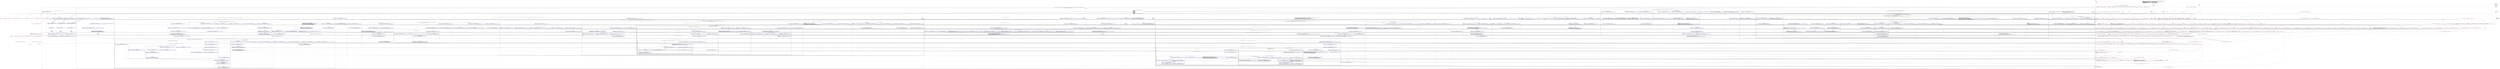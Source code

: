 digraph "CFG forcom.google.android.gms.internal.ads.zzlc.handleMessage(Landroid\/os\/Message;)Z" {
subgraph cluster_Region_201267386 {
label = "R(1:(1:3)) | DECL_VAR: int null, com.google.android.gms.internal.ads.zzld null, boolean null, int null, com.google.android.gms.internal.ads.zzln null, boolean null, int null, long null, int null, long null, long null, int null, boolean null, long null, boolean null, boolean null, boolean null, com.google.android.gms.internal.ads.zzld null\l";
node [shape=record,color=blue];
subgraph cluster_TryCatchRegion_2018829420 {
label = "Try: R(1:3) catches: R(2:486|bf5), R(4:317|318|321|322), R(3:24|25|551), R(3:31|32|552), R(3:103|104|555)";
node [shape=record,color=blue];
subgraph cluster_Region_1948215850 {
label = "R(1:3)";
node [shape=record,color=blue];
subgraph cluster_SwitchRegion_797102173 {
label = "Switch: 13, default: R(1:4)";
node [shape=record,color=blue];
Node_3 [shape=record,label="{3\:\ 0x0004|Catch:\{ all \-\> 0x0bf4, all \-\> 0x0798, zzku \-\> 0x008b, IOException \-\> 0x00b6, RuntimeException \-\> 0x0249 \}\l|switch(r22.what) \{\l    case 0: goto L_0x0009;\l    case 1: goto L_0x005c;\l    case 2: goto L_0x0195;\l    case 3: goto L_0x06b0;\l    case 4: goto L_0x07b9;\l    case 5: goto L_0x07e9;\l    case 6: goto L_0x07ef;\l    case 7: goto L_0x0862;\l    case 8: goto L_0x0812;\l    case 9: goto L_0x0a4d;\l    case 10: goto L_0x0a68;\l    case 11: goto L_0x0bb9;\l    case 12: goto L_0x00d5;\l    default: goto L_0x0007;\l\}     \/\/ Catch:\{ all \-\> 0x0bf4, all \-\> 0x0798, zzku \-\> 0x008b, IOException \-\> 0x00b6, RuntimeException \-\> 0x0249 \}\l}"];
subgraph cluster_Region_1681132345 {
label = "R(6:5|6|8|(1:10)|11|549)";
node [shape=record,color=blue];
Node_5 [shape=record,label="{5\:\ 0x0009|Catch:\{ all \-\> 0x0bf4, all \-\> 0x0798, zzku \-\> 0x008b, IOException \-\> 0x00b6, RuntimeException \-\> 0x0249 \}\l|com.google.android.gms.internal.ads.zzql com.google.android.gms.internal.ads.zzql r4 = (com.google.android.gms.internal.ads.zzql) r22.obj     \/\/ Catch:\{ all \-\> 0x0bf4, all \-\> 0x0798, zzku \-\> 0x008b, IOException \-\> 0x00b6, RuntimeException \-\> 0x0249 \}\l}"];
Node_6 [shape=record,label="{6\:\ 0x0013|Catch:\{ all \-\> 0x0bf4, all \-\> 0x0798, zzku \-\> 0x008b, IOException \-\> 0x00b6, RuntimeException \-\> 0x0249 \}\l|boolean r5 = r22.arg1 != 0\l}"];
Node_8 [shape=record,label="{8\:\ 0x0016|Catch:\{ all \-\> 0x0bf4, all \-\> 0x0798, zzku \-\> 0x008b, IOException \-\> 0x00b6, RuntimeException \-\> 0x0249 \}\lPHI: r5 \l  PHI: (r5v195 boolean) =  binds: [] A[DONT_GENERATE, DONT_INLINE]\l|r21.zzabq.sendEmptyMessage(0)     \/\/ Catch:\{ all \-\> 0x0bf4, all \-\> 0x0798, zzku \-\> 0x008b, IOException \-\> 0x00b6, RuntimeException \-\> 0x0249 \}\lzzj(true)     \/\/ Catch:\{ all \-\> 0x0bf4, all \-\> 0x0798, zzku \-\> 0x008b, IOException \-\> 0x00b6, RuntimeException \-\> 0x0249 \}\lr21.zzasj.zzhd()     \/\/ Catch:\{ all \-\> 0x0bf4, all \-\> 0x0798, zzku \-\> 0x008b, IOException \-\> 0x00b6, RuntimeException \-\> 0x0249 \}\l}"];
subgraph cluster_IfRegion_660874441 {
label = "IF [B:9:0x002b] THEN: R(1:10) ELSE: null";
node [shape=record,color=blue];
Node_9 [shape=record,label="{9\:\ 0x002b|Catch:\{ all \-\> 0x0bf4, all \-\> 0x0798, zzku \-\> 0x008b, IOException \-\> 0x00b6, RuntimeException \-\> 0x0249 \}\l|if (r5 == true) goto L_0x002d     \/\/ Catch:\{ all \-\> 0x0bf4, all \-\> 0x0798, zzku \-\> 0x008b, IOException \-\> 0x00b6, RuntimeException \-\> 0x0249 \}\l}"];
subgraph cluster_Region_1548429279 {
label = "R(1:10)";
node [shape=record,color=blue];
Node_10 [shape=record,label="{10\:\ 0x002d|Catch:\{ all \-\> 0x0bf4, all \-\> 0x0798, zzku \-\> 0x008b, IOException \-\> 0x00b6, RuntimeException \-\> 0x0249 \}\l|r21.zzasd = new com.google.android.gms.internal.ads.zzle(0, com.google.android.exoplayer2.C1260C.TIME_UNSET)     \/\/ Catch:\{ all \-\> 0x0bf4, all \-\> 0x0798, zzku \-\> 0x008b, IOException \-\> 0x00b6, RuntimeException \-\> 0x0249 \}\l}"];
}
}
Node_11 [shape=record,label="{11\:\ 0x003c|Catch:\{ all \-\> 0x0bf4, all \-\> 0x0798, zzku \-\> 0x008b, IOException \-\> 0x00b6, RuntimeException \-\> 0x0249 \}\l|r21.zzaso = r4     \/\/ Catch:\{ all \-\> 0x0bf4, all \-\> 0x0798, zzku \-\> 0x008b, IOException \-\> 0x00b6, RuntimeException \-\> 0x0249 \}\lr4.zza(r21.zzasl, true, r21)     \/\/ Catch:\{ all \-\> 0x0bf4, all \-\> 0x0798, zzku \-\> 0x008b, IOException \-\> 0x00b6, RuntimeException \-\> 0x0249 \}\lsetState(2)     \/\/ Catch:\{ all \-\> 0x0bf4, all \-\> 0x0798, zzku \-\> 0x008b, IOException \-\> 0x00b6, RuntimeException \-\> 0x0249 \}\lr21.handler.sendEmptyMessage(2)     \/\/ Catch:\{ all \-\> 0x0bf4, all \-\> 0x0798, zzku \-\> 0x008b, IOException \-\> 0x00b6, RuntimeException \-\> 0x0249 \}\l}"];
Node_549 [shape=record,label="{549\:\ ?|SYNTHETIC\lRETURN\lCatch:\{  \}\l|return true     \/\/ Catch:\{  \}\l}"];
}
subgraph cluster_Region_1749165394 {
label = "R(4:14|16|(1:18)(1:(1:23)(1:(1:30)))|550)";
node [shape=record,color=blue];
Node_14 [shape=record,label="{14\:\ 0x0060|Catch:\{ all \-\> 0x0bf4, all \-\> 0x0798, zzku \-\> 0x008b, IOException \-\> 0x00b6, RuntimeException \-\> 0x0249 \}\l|boolean r4 = r22.arg1 != 0\l}"];
Node_16 [shape=record,label="{16\:\ 0x0063|Catch:\{ all \-\> 0x0bf4, all \-\> 0x0798, zzku \-\> 0x008b, IOException \-\> 0x00b6, RuntimeException \-\> 0x0249 \}\lPHI: r4 \l  PHI: (r4v327 boolean) =  binds: [] A[DONT_GENERATE, DONT_INLINE]\l|r21.zzacg = false     \/\/ Catch:\{ all \-\> 0x0bf4, all \-\> 0x0798, zzku \-\> 0x008b, IOException \-\> 0x00b6, RuntimeException \-\> 0x0249 \}\lr21.zzabu = r4     \/\/ Catch:\{ all \-\> 0x0bf4, all \-\> 0x0798, zzku \-\> 0x008b, IOException \-\> 0x00b6, RuntimeException \-\> 0x0249 \}\l}"];
subgraph cluster_IfRegion_1511421917 {
label = "IF [B:17:0x006c] THEN: R(1:18) ELSE: R(1:(1:23)(1:(1:30)))";
node [shape=record,color=blue];
Node_17 [shape=record,label="{17\:\ 0x006c|Catch:\{ all \-\> 0x0bf4, all \-\> 0x0798, zzku \-\> 0x008b, IOException \-\> 0x00b6, RuntimeException \-\> 0x0249 \}\l|if (r4 == false) goto L_0x006e     \/\/ Catch:\{ all \-\> 0x0bf4, all \-\> 0x0798, zzku \-\> 0x008b, IOException \-\> 0x00b6, RuntimeException \-\> 0x0249 \}\l}"];
subgraph cluster_Region_56872894 {
label = "R(1:18)";
node [shape=record,color=blue];
Node_18 [shape=record,label="{18\:\ 0x006e|Catch:\{ all \-\> 0x0bf4, all \-\> 0x0798, zzku \-\> 0x008b, IOException \-\> 0x00b6, RuntimeException \-\> 0x0249 \}\l|zzdq()     \/\/ Catch:\{ all \-\> 0x0bf4, all \-\> 0x0798, zzku \-\> 0x008b, IOException \-\> 0x00b6, RuntimeException \-\> 0x0249 \}\lzzgw()     \/\/ Catch:\{ all \-\> 0x0bf4, all \-\> 0x0798, zzku \-\> 0x008b, IOException \-\> 0x00b6, RuntimeException \-\> 0x0249 \}\l}"];
}
subgraph cluster_Region_211987394 {
label = "R(1:(1:23)(1:(1:30))) | ELSE_IF_CHAIN\l";
node [shape=record,color=blue];
subgraph cluster_IfRegion_899387955 {
label = "IF [B:22:0x007d] THEN: R(1:23) ELSE: R(1:(1:30)) | ELSE_IF_CHAIN\l";
node [shape=record,color=blue];
Node_22 [shape=record,label="{22\:\ 0x007d|Catch:\{ all \-\> 0x0bf4, all \-\> 0x0798, zzku \-\> 0x008b, IOException \-\> 0x00b6, RuntimeException \-\> 0x0249 \}\l|if (r21.state == 3) goto L_0x007f     \/\/ Catch:\{ all \-\> 0x0bf4, all \-\> 0x0798, zzku \-\> 0x008b, IOException \-\> 0x00b6, RuntimeException \-\> 0x0249 \}\l}"];
subgraph cluster_Region_812334720 {
label = "R(1:23)";
node [shape=record,color=blue];
Node_23 [shape=record,label="{23\:\ 0x007f|Catch:\{ all \-\> 0x0bf4, all \-\> 0x0798, zzku \-\> 0x008b, IOException \-\> 0x00b6, RuntimeException \-\> 0x0249 \}\l|zzdp()     \/\/ Catch:\{ all \-\> 0x0bf4, all \-\> 0x0798, zzku \-\> 0x008b, IOException \-\> 0x00b6, RuntimeException \-\> 0x0249 \}\lr21.handler.sendEmptyMessage(2)     \/\/ Catch:\{ all \-\> 0x0bf4, all \-\> 0x0798, zzku \-\> 0x008b, IOException \-\> 0x00b6, RuntimeException \-\> 0x0249 \}\l}"];
}
subgraph cluster_Region_770181388 {
label = "R(1:(1:30)) | ELSE_IF_CHAIN\l";
node [shape=record,color=blue];
subgraph cluster_IfRegion_873286600 {
label = "IF [B:29:0x00ab] THEN: R(1:30) ELSE: null | ELSE_IF_CHAIN\l";
node [shape=record,color=blue];
Node_29 [shape=record,label="{29\:\ 0x00ab|Catch:\{ all \-\> 0x0bf4, all \-\> 0x0798, zzku \-\> 0x008b, IOException \-\> 0x00b6, RuntimeException \-\> 0x0249 \}\l|if (r21.state == 2) goto L_0x00ad     \/\/ Catch:\{ all \-\> 0x0bf4, all \-\> 0x0798, zzku \-\> 0x008b, IOException \-\> 0x00b6, RuntimeException \-\> 0x0249 \}\l}"];
subgraph cluster_Region_1575898480 {
label = "R(1:30)";
node [shape=record,color=blue];
Node_30 [shape=record,label="{30\:\ 0x00ad|Catch:\{ all \-\> 0x0bf4, all \-\> 0x0798, zzku \-\> 0x008b, IOException \-\> 0x00b6, RuntimeException \-\> 0x0249 \}\l|r21.handler.sendEmptyMessage(2)     \/\/ Catch:\{ all \-\> 0x0bf4, all \-\> 0x0798, zzku \-\> 0x008b, IOException \-\> 0x00b6, RuntimeException \-\> 0x0249 \}\l}"];
}
}
}
}
}
}
Node_550 [shape=record,label="{550\:\ ?|SYNTHETIC\lRETURN\lCatch:\{  \}\l|return true     \/\/ Catch:\{  \}\l}"];
}
subgraph cluster_Region_782924186 {
label = "R(4:78|(1:80)(4:(1:87)(4:107|(1:117)|(1:95)(1:(1:143))|(2:(1:102)|(2:146|(3:149|(1:155)|156))(2:157|(1:(2:160|(1:165))(1:(4:170|171|173|(3:176|(2:(1:(2:181|(3:185|(1:188)|190))(0))|192)(0)|191)))))))|(1:90)(6:(1:120)(2:131|(1:133)(2:134|(1:136)))|(1:123)(1:137)|(1:126)(1:138)|127|(1:129)|130)|(0)(0)|(0))|(1:83)(9:193|(6:195|196|201|(1:206)|207|210)|(1:215)|(2:218|(1:220))|221|(1:229)(1:(2:(2:(5:240|(1:242)(1:254)|(1:(2:247|(1:249))(1:255))|256|(0))|257)(1:258)|(2:251|(1:253)))(1:(2:(1:265)|(1:264))))|(2:232|(1:234))|(1:272)(1:(1:276)(1:277))|273)|554)";
node [shape=record,color=blue];
Node_78 [shape=record,label="{78\:\ 0x0195|Catch:\{ all \-\> 0x0bf4, all \-\> 0x0798, zzku \-\> 0x008b, IOException \-\> 0x00b6, RuntimeException \-\> 0x0249 \}\l|long long r18 = android.os.SystemClock.elapsedRealtime()     \/\/ Catch:\{ all \-\> 0x0bf4, all \-\> 0x0798, zzku \-\> 0x008b, IOException \-\> 0x00b6, RuntimeException \-\> 0x0249 \}\l}"];
subgraph cluster_IfRegion_882440051 {
label = "IF [B:79:0x019d] THEN: R(1:80) ELSE: R(4:(1:87)(4:107|(1:117)|(1:95)(1:(1:143))|(2:(1:102)|(2:146|(3:149|(1:155)|156))(2:157|(1:(2:160|(1:165))(1:(4:170|171|173|(3:176|(2:(1:(2:181|(3:185|(1:188)|190))(0))|192)(0)|191)))))))|(1:90)(6:(1:120)(2:131|(1:133)(2:134|(1:136)))|(1:123)(1:137)|(1:126)(1:138)|127|(1:129)|130)|(0)(0)|(0))";
node [shape=record,color=blue];
Node_79 [shape=record,label="{79\:\ 0x019d|Catch:\{ all \-\> 0x0bf4, all \-\> 0x0798, zzku \-\> 0x008b, IOException \-\> 0x00b6, RuntimeException \-\> 0x0249 \}\l|if (r21.zzary == null) goto L_0x019f     \/\/ Catch:\{ all \-\> 0x0bf4, all \-\> 0x0798, zzku \-\> 0x008b, IOException \-\> 0x00b6, RuntimeException \-\> 0x0249 \}\l}"];
subgraph cluster_Region_1498757253 {
label = "R(1:80)";
node [shape=record,color=blue];
Node_80 [shape=record,label="{80\:\ 0x019f|Catch:\{ all \-\> 0x0bf4, all \-\> 0x0798, zzku \-\> 0x008b, IOException \-\> 0x00b6, RuntimeException \-\> 0x0249 \}\l|r21.zzaso.zzjf()     \/\/ Catch:\{ all \-\> 0x0bf4, all \-\> 0x0798, zzku \-\> 0x008b, IOException \-\> 0x00b6, RuntimeException \-\> 0x0249 \}\l}"];
}
subgraph cluster_Region_123235180 {
label = "R(4:(1:87)(4:107|(1:117)|(1:95)(1:(1:143))|(2:(1:102)|(2:146|(3:149|(1:155)|156))(2:157|(1:(2:160|(1:165))(1:(4:170|171|173|(3:176|(2:(1:(2:181|(3:185|(1:188)|190))(0))|192)(0)|191)))))))|(1:90)(6:(1:120)(2:131|(1:133)(2:134|(1:136)))|(1:123)(1:137)|(1:126)(1:138)|127|(1:129)|130)|(0)(0)|(0))";
node [shape=record,color=blue];
subgraph cluster_IfRegion_678568762 {
label = "IF [B:86:0x01bf] THEN: R(1:87) ELSE: R(4:107|(1:117)|(1:95)(1:(1:143))|(2:(1:102)|(2:146|(3:149|(1:155)|156))(2:157|(1:(2:160|(1:165))(1:(4:170|171|173|(3:176|(2:(1:(2:181|(3:185|(1:188)|190))(0))|192)(0)|191)))))))";
node [shape=record,color=blue];
Node_86 [shape=record,label="{86\:\ 0x01bf|Catch:\{ all \-\> 0x0bf4, all \-\> 0x0798, zzku \-\> 0x008b, IOException \-\> 0x00b6, RuntimeException \-\> 0x0249 \}\l|if (r21.zzast == null) goto L_0x01c1     \/\/ Catch:\{ all \-\> 0x0bf4, all \-\> 0x0798, zzku \-\> 0x008b, IOException \-\> 0x00b6, RuntimeException \-\> 0x0249 \}\l}"];
subgraph cluster_Region_1002849097 {
label = "R(1:87)";
node [shape=record,color=blue];
Node_87 [shape=record,label="{87\:\ 0x01c1|Catch:\{ all \-\> 0x0bf4, all \-\> 0x0798, zzku \-\> 0x008b, IOException \-\> 0x00b6, RuntimeException \-\> 0x0249 \}\l|int r14 = r21.zzasd.zzatb     \/\/ Catch:\{ all \-\> 0x0bf4, all \-\> 0x0798, zzku \-\> 0x008b, IOException \-\> 0x00b6, RuntimeException \-\> 0x0249 \}\l}"];
}
subgraph cluster_Region_1157978179 {
label = "R(4:107|(1:117)|(1:95)(1:(1:143))|(2:(1:102)|(2:146|(3:149|(1:155)|156))(2:157|(1:(2:160|(1:165))(1:(4:170|171|173|(3:176|(2:(1:(2:181|(3:185|(1:188)|190))(0))|192)(0)|191)))))))";
node [shape=record,color=blue];
Node_107 [shape=record,label="{107\:\ ?|Catch:\{ all \-\> 0x0bf4, all \-\> 0x0798, zzku \-\> 0x008b, IOException \-\> 0x00b6, RuntimeException \-\> 0x0249 \}\lSplitter:B:106:0x026a\l|int int r4 = r21.zzast.zzatb     \/\/ Catch:\{ all \-\> 0x0bf4, all \-\> 0x0798, zzku \-\> 0x008b, IOException \-\> 0x00b6, RuntimeException \-\> 0x0249 \}\l}"];
subgraph cluster_IfRegion_1092783946 {
label = "IF [B:108:0x0274, B:110:0x027e, B:112:0x0296, B:114:0x029c, B:116:0x02ad] THEN: R(1:117) ELSE: null";
node [shape=record,color=blue];
Node_108 [shape=record,label="{108\:\ 0x0274|ADDED_TO_REGION\lCatch:\{ all \-\> 0x0bf4, all \-\> 0x0798, zzku \-\> 0x008b, IOException \-\> 0x00b6, RuntimeException \-\> 0x0249 \}\l|if (r21.zzast.zzatd == false) goto L_0x0276     \/\/ Catch:\{ all \-\> 0x0bf4, all \-\> 0x0798, zzku \-\> 0x008b, IOException \-\> 0x00b6, RuntimeException \-\> 0x0249 \}\l}"];
Node_110 [shape=record,label="{110\:\ 0x027e|ADDED_TO_REGION\lCatch:\{ all \-\> 0x0bf4, all \-\> 0x0798, zzku \-\> 0x008b, IOException \-\> 0x00b6, RuntimeException \-\> 0x0249 \}\l|if (r21.zzast.zzha() == true) goto L_0x0280     \/\/ Catch:\{ all \-\> 0x0bf4, all \-\> 0x0798, zzku \-\> 0x008b, IOException \-\> 0x00b6, RuntimeException \-\> 0x0249 \}\l}"];
Node_112 [shape=record,label="{112\:\ 0x0296|ADDED_TO_REGION\lCatch:\{ all \-\> 0x0bf4, all \-\> 0x0798, zzku \-\> 0x008b, IOException \-\> 0x00b6, RuntimeException \-\> 0x0249 \}\l|if (r21.zzary.zza(r4, r21.zzart, false).zzack != com.google.android.exoplayer2.C1260C.TIME_UNSET) goto L_0x0298     \/\/ Catch:\{ all \-\> 0x0bf4, all \-\> 0x0798, zzku \-\> 0x008b, IOException \-\> 0x00b6, RuntimeException \-\> 0x0249 \}\l}"];
Node_114 [shape=record,label="{114\:\ 0x029c|ADDED_TO_REGION\lCatch:\{ all \-\> 0x0bf4, all \-\> 0x0798, zzku \-\> 0x008b, IOException \-\> 0x00b6, RuntimeException \-\> 0x0249 \}\l|if (r21.zzasv == null) goto L_0x02af     \/\/ Catch:\{ all \-\> 0x0bf4, all \-\> 0x0798, zzku \-\> 0x008b, IOException \-\> 0x00b6, RuntimeException \-\> 0x0249 \}\l}"];
Node_116 [shape=record,label="{116\:\ 0x02ad|ADDED_TO_REGION\lCatch:\{ all \-\> 0x0bf4, all \-\> 0x0798, zzku \-\> 0x008b, IOException \-\> 0x00b6, RuntimeException \-\> 0x0249 \}\l|if ((r21.zzast.index \- r21.zzasv.index) != 100) goto L_0x02af     \/\/ Catch:\{ all \-\> 0x0bf4, all \-\> 0x0798, zzku \-\> 0x008b, IOException \-\> 0x00b6, RuntimeException \-\> 0x0249 \}\l}"];
subgraph cluster_Region_406800443 {
label = "R(1:117)";
node [shape=record,color=blue];
Node_117 [shape=record,label="{117\:\ 0x02af|Catch:\{ all \-\> 0x0bf4, all \-\> 0x0798, zzku \-\> 0x008b, IOException \-\> 0x00b6, RuntimeException \-\> 0x0249 \}\l|int r14 = r21.zzary.zza(r4, r21.zzart, r21.zzars, r21.repeatMode)     \/\/ Catch:\{ all \-\> 0x0bf4, all \-\> 0x0798, zzku \-\> 0x008b, IOException \-\> 0x00b6, RuntimeException \-\> 0x0249 \}\l}"];
}
}
subgraph cluster_IfRegion_1537374760 {
label = "IF [B:92:0x01dc, B:94:0x01e6] THEN: R(1:95) ELSE: R(1:(1:143))";
node [shape=record,color=blue];
Node_92 [shape=record,label="{92\:\ 0x01dc|Catch:\{ all \-\> 0x0bf4, all \-\> 0x0798, zzku \-\> 0x008b, IOException \-\> 0x00b6, RuntimeException \-\> 0x0249 \}\l|if (r21.zzast == null) goto L_0x01e8     \/\/ Catch:\{ all \-\> 0x0bf4, all \-\> 0x0798, zzku \-\> 0x008b, IOException \-\> 0x00b6, RuntimeException \-\> 0x0249 \}\l}"];
Node_94 [shape=record,label="{94\:\ 0x01e6|ADDED_TO_REGION\lCatch:\{ all \-\> 0x0bf4, all \-\> 0x0798, zzku \-\> 0x008b, IOException \-\> 0x00b6, RuntimeException \-\> 0x0249 \}\l|if (r21.zzast.zzha() == true) goto L_0x01e8     \/\/ Catch:\{ all \-\> 0x0bf4, all \-\> 0x0798, zzku \-\> 0x008b, IOException \-\> 0x00b6, RuntimeException \-\> 0x0249 \}\l}"];
subgraph cluster_Region_734261449 {
label = "R(1:95)";
node [shape=record,color=blue];
Node_95 [shape=record,label="{95\:\ 0x01e8|Catch:\{ all \-\> 0x0bf4, all \-\> 0x0798, zzku \-\> 0x008b, IOException \-\> 0x00b6, RuntimeException \-\> 0x0249 \}\l|zzi(false)     \/\/ Catch:\{ all \-\> 0x0bf4, all \-\> 0x0798, zzku \-\> 0x008b, IOException \-\> 0x00b6, RuntimeException \-\> 0x0249 \}\l}"];
}
subgraph cluster_Region_1862594006 {
label = "R(1:(1:143)) | ELSE_IF_CHAIN\l";
node [shape=record,color=blue];
subgraph cluster_IfRegion_1448507647 {
label = "IF [B:140:0x03d6, B:142:0x03dc] THEN: R(1:143) ELSE: null | ELSE_IF_CHAIN\l";
node [shape=record,color=blue];
Node_140 [shape=record,label="{140\:\ 0x03d6|ADDED_TO_REGION\lCatch:\{ all \-\> 0x0bf4, all \-\> 0x0798, zzku \-\> 0x008b, IOException \-\> 0x00b6, RuntimeException \-\> 0x0249 \}\l|if (r21.zzast != null) goto L_0x03d8     \/\/ Catch:\{ all \-\> 0x0bf4, all \-\> 0x0798, zzku \-\> 0x008b, IOException \-\> 0x00b6, RuntimeException \-\> 0x0249 \}\l}"];
Node_142 [shape=record,label="{142\:\ 0x03dc|ADDED_TO_REGION\lCatch:\{ all \-\> 0x0bf4, all \-\> 0x0798, zzku \-\> 0x008b, IOException \-\> 0x00b6, RuntimeException \-\> 0x0249 \}\l|if (r21.zzarx == false) goto L_0x03de     \/\/ Catch:\{ all \-\> 0x0bf4, all \-\> 0x0798, zzku \-\> 0x008b, IOException \-\> 0x00b6, RuntimeException \-\> 0x0249 \}\l}"];
subgraph cluster_Region_510475047 {
label = "R(1:143)";
node [shape=record,color=blue];
Node_143 [shape=record,label="{143\:\ 0x03de|Catch:\{ all \-\> 0x0bf4, all \-\> 0x0798, zzku \-\> 0x008b, IOException \-\> 0x00b6, RuntimeException \-\> 0x0249 \}\l|zzgy()     \/\/ Catch:\{ all \-\> 0x0bf4, all \-\> 0x0798, zzku \-\> 0x008b, IOException \-\> 0x00b6, RuntimeException \-\> 0x0249 \}\l}"];
}
}
}
}
subgraph cluster_IfRegion_714917275 {
label = "IF [B:97:0x01f2] THEN: R(2:(1:102)|(2:146|(3:149|(1:155)|156))(2:157|(1:(2:160|(1:165))(1:(4:170|171|173|(3:176|(2:(1:(2:181|(3:185|(1:188)|190))(0))|192)(0)|191)))))) ELSE: null";
node [shape=record,color=blue];
Node_97 [shape=record,label="{97\:\ 0x01f2|Catch:\{ all \-\> 0x0bf4, all \-\> 0x0798, zzku \-\> 0x008b, IOException \-\> 0x00b6, RuntimeException \-\> 0x0249 \}\l|if (r21.zzasv != null) goto L_0x01f4     \/\/ Catch:\{ all \-\> 0x0bf4, all \-\> 0x0798, zzku \-\> 0x008b, IOException \-\> 0x00b6, RuntimeException \-\> 0x0249 \}\l}"];
subgraph cluster_Region_1656678211 {
label = "R(2:(1:102)|(2:146|(3:149|(1:155)|156))(2:157|(1:(2:160|(1:165))(1:(4:170|171|173|(3:176|(2:(1:(2:181|(3:185|(1:188)|190))(0))|192)(0)|191))))))";
node [shape=record,color=blue];
subgraph cluster_LoopRegion_130738795 {
label = "LOOP:1: (1:102)";
node [shape=record,color=blue];
Node_99 [shape=record,label="{99\:\ 0x01fc|Catch:\{ all \-\> 0x0bf4, all \-\> 0x0798, zzku \-\> 0x008b, IOException \-\> 0x00b6, RuntimeException \-\> 0x0249 \}\l|if (r21.zzasv != r21.zzasu) goto L_0x01fe     \/\/ Catch:\{ all \-\> 0x0bf4, all \-\> 0x0798, zzku \-\> 0x008b, IOException \-\> 0x00b6, RuntimeException \-\> 0x0249 \}\l}"];
subgraph cluster_Region_1879662006 {
label = "R(1:102)";
node [shape=record,color=blue];
Node_102 [shape=record,label="{102\:\ 0x020e|LOOP_END\lCatch:\{ all \-\> 0x0bf4, all \-\> 0x0798, zzku \-\> 0x008b, IOException \-\> 0x00b6, RuntimeException \-\> 0x0249 \}\lLOOP:1: B:98:0x01f4\-\>B:102:0x020e\l|r21.zzasv.release()     \/\/ Catch:\{ all \-\> 0x0bf4, all \-\> 0x0798, zzku \-\> 0x008b, IOException \-\> 0x00b6, RuntimeException \-\> 0x0249 \}\lzzb(r21.zzasv.zzatf)     \/\/ Catch:\{ all \-\> 0x0bf4, all \-\> 0x0798, zzku \-\> 0x008b, IOException \-\> 0x00b6, RuntimeException \-\> 0x0249 \}\lr21.zzasd = new com.google.android.gms.internal.ads.zzle(r21.zzasv.zzatb, r21.zzasv.zzatc)     \/\/ Catch:\{ all \-\> 0x0bf4, all \-\> 0x0798, zzku \-\> 0x008b, IOException \-\> 0x00b6, RuntimeException \-\> 0x0249 \}\lzzgw()     \/\/ Catch:\{ all \-\> 0x0bf4, all \-\> 0x0798, zzku \-\> 0x008b, IOException \-\> 0x00b6, RuntimeException \-\> 0x0249 \}\lr21.zzabq.obtainMessage(5, r21.zzasd).sendToTarget()     \/\/ Catch:\{ all \-\> 0x0bf4, all \-\> 0x0798, zzku \-\> 0x008b, IOException \-\> 0x00b6, RuntimeException \-\> 0x0249 \}\l}"];
}
}
subgraph cluster_IfRegion_1022754353 {
label = "IF [B:145:0x03e9] THEN: R(2:146|(3:149|(1:155)|156)) ELSE: R(2:157|(1:(2:160|(1:165))(1:(4:170|171|173|(3:176|(2:(1:(2:181|(3:185|(1:188)|190))(0))|192)(0)|191)))))";
node [shape=record,color=blue];
Node_145 [shape=record,label="{145\:\ 0x03e9|Catch:\{ all \-\> 0x0bf4, all \-\> 0x0798, zzku \-\> 0x008b, IOException \-\> 0x00b6, RuntimeException \-\> 0x0249 \}\l|if (r21.zzasu.zzatd == true) goto L_0x03eb     \/\/ Catch:\{ all \-\> 0x0bf4, all \-\> 0x0798, zzku \-\> 0x008b, IOException \-\> 0x00b6, RuntimeException \-\> 0x0249 \}\l}"];
subgraph cluster_Region_703887661 {
label = "R(2:146|(3:149|(1:155)|156))";
node [shape=record,color=blue];
Node_146 [shape=record,label="{146\:\ 0x03eb|Catch:\{ all \-\> 0x0bf4, all \-\> 0x0798, zzku \-\> 0x008b, IOException \-\> 0x00b6, RuntimeException \-\> 0x0249 \}\l|int r4 = 0     \/\/ Catch:\{ all \-\> 0x0bf4, all \-\> 0x0798, zzku \-\> 0x008b, IOException \-\> 0x00b6, RuntimeException \-\> 0x0249 \}\l}"];
subgraph cluster_LoopRegion_495958337 {
label = "LOOP:2: (3:149|(1:155)|156)";
node [shape=record,color=blue];
Node_148 [shape=record,label="{148\:\ 0x03f1|Catch:\{ all \-\> 0x0bf4, all \-\> 0x0798, zzku \-\> 0x008b, IOException \-\> 0x00b6, RuntimeException \-\> 0x0249 \}\l|if (r4 \< r21.zzaro.length) goto L_0x03f3     \/\/ Catch:\{ all \-\> 0x0bf4, all \-\> 0x0798, zzku \-\> 0x008b, IOException \-\> 0x00b6, RuntimeException \-\> 0x0249 \}\l}"];
subgraph cluster_Region_927602717 {
label = "R(3:149|(1:155)|156)";
node [shape=record,color=blue];
Node_149 [shape=record,label="{149\:\ 0x03f3|Catch:\{ all \-\> 0x0bf4, all \-\> 0x0798, zzku \-\> 0x008b, IOException \-\> 0x00b6, RuntimeException \-\> 0x0249 \}\l|com.google.android.gms.internal.ads.zzlo r5 = r21.zzaro[r4]     \/\/ Catch:\{ all \-\> 0x0bf4, all \-\> 0x0798, zzku \-\> 0x008b, IOException \-\> 0x00b6, RuntimeException \-\> 0x0249 \}\lcom.google.android.gms.internal.ads.zzqw r6 = r21.zzasu.zzasy[r4]     \/\/ Catch:\{ all \-\> 0x0bf4, all \-\> 0x0798, zzku \-\> 0x008b, IOException \-\> 0x00b6, RuntimeException \-\> 0x0249 \}\l}"];
subgraph cluster_IfRegion_98927253 {
label = "IF [B:150:0x0401, B:152:0x0407, B:154:0x040d] THEN: R(1:155) ELSE: null";
node [shape=record,color=blue];
Node_150 [shape=record,label="{150\:\ 0x0401|ADDED_TO_REGION\lCatch:\{ all \-\> 0x0bf4, all \-\> 0x0798, zzku \-\> 0x008b, IOException \-\> 0x00b6, RuntimeException \-\> 0x0249 \}\l|if (r6 != null) goto L_0x0403     \/\/ Catch:\{ all \-\> 0x0bf4, all \-\> 0x0798, zzku \-\> 0x008b, IOException \-\> 0x00b6, RuntimeException \-\> 0x0249 \}\l}"];
Node_152 [shape=record,label="{152\:\ 0x0407|ADDED_TO_REGION\lCatch:\{ all \-\> 0x0bf4, all \-\> 0x0798, zzku \-\> 0x008b, IOException \-\> 0x00b6, RuntimeException \-\> 0x0249 \}\l|if (r5.zzgk() == r6) goto L_0x0409     \/\/ Catch:\{ all \-\> 0x0bf4, all \-\> 0x0798, zzku \-\> 0x008b, IOException \-\> 0x00b6, RuntimeException \-\> 0x0249 \}\l}"];
Node_154 [shape=record,label="{154\:\ 0x040d|ADDED_TO_REGION\lCatch:\{ all \-\> 0x0bf4, all \-\> 0x0798, zzku \-\> 0x008b, IOException \-\> 0x00b6, RuntimeException \-\> 0x0249 \}\l|if (r5.zzgl() == true) goto L_0x040f     \/\/ Catch:\{ all \-\> 0x0bf4, all \-\> 0x0798, zzku \-\> 0x008b, IOException \-\> 0x00b6, RuntimeException \-\> 0x0249 \}\l}"];
subgraph cluster_Region_265465365 {
label = "R(1:155)";
node [shape=record,color=blue];
Node_155 [shape=record,label="{155\:\ 0x040f|Catch:\{ all \-\> 0x0bf4, all \-\> 0x0798, zzku \-\> 0x008b, IOException \-\> 0x00b6, RuntimeException \-\> 0x0249 \}\l|r5.zzgm()     \/\/ Catch:\{ all \-\> 0x0bf4, all \-\> 0x0798, zzku \-\> 0x008b, IOException \-\> 0x00b6, RuntimeException \-\> 0x0249 \}\l}"];
}
}
Node_156 [shape=record,label="{156\:\ 0x0412|LOOP_END\lCatch:\{ all \-\> 0x0bf4, all \-\> 0x0798, zzku \-\> 0x008b, IOException \-\> 0x00b6, RuntimeException \-\> 0x0249 \}\lLOOP:2: B:147:0x03ec\-\>B:156:0x0412\l|r4++     \/\/ Catch:\{ all \-\> 0x0bf4, all \-\> 0x0798, zzku \-\> 0x008b, IOException \-\> 0x00b6, RuntimeException \-\> 0x0249 \}\l}"];
}
}
}
subgraph cluster_Region_1850459044 {
label = "R(2:157|(1:(2:160|(1:165))(1:(4:170|171|173|(3:176|(2:(1:(2:181|(3:185|(1:188)|190))(0))|192)(0)|191)))))";
node [shape=record,color=blue];
Node_157 [shape=record,label="{157\:\ 0x0415|Catch:\{ all \-\> 0x0bf4, all \-\> 0x0798, zzku \-\> 0x008b, IOException \-\> 0x00b6, RuntimeException \-\> 0x0249 \}\l|int r4 = 0     \/\/ Catch:\{ all \-\> 0x0bf4, all \-\> 0x0798, zzku \-\> 0x008b, IOException \-\> 0x00b6, RuntimeException \-\> 0x0249 \}\l}"];
subgraph cluster_LoopRegion_694452755 {
label = "LOOP:3: (1:(2:160|(1:165))(1:(4:170|171|173|(3:176|(2:(1:(2:181|(3:185|(1:188)|190))(0))|192)(0)|191))))";
node [shape=record,color=blue];
subgraph cluster_Region_2041425126 {
label = "R(1:(2:160|(1:165))(1:(4:170|171|173|(3:176|(2:(1:(2:181|(3:185|(1:188)|190))(0))|192)(0)|191))))";
node [shape=record,color=blue];
subgraph cluster_IfRegion_778915821 {
label = "IF [B:159:0x041b] THEN: R(2:160|(1:165)) ELSE: R(1:(4:170|171|173|(3:176|(2:(1:(2:181|(3:185|(1:188)|190))(0))|192)(0)|191)))";
node [shape=record,color=blue];
Node_159 [shape=record,label="{159\:\ 0x041b|Catch:\{ all \-\> 0x0bf4, all \-\> 0x0798, zzku \-\> 0x008b, IOException \-\> 0x00b6, RuntimeException \-\> 0x0249 \}\l|if (r4 \< r21.zzaro.length) goto L_0x041d     \/\/ Catch:\{ all \-\> 0x0bf4, all \-\> 0x0798, zzku \-\> 0x008b, IOException \-\> 0x00b6, RuntimeException \-\> 0x0249 \}\l}"];
subgraph cluster_Region_666406242 {
label = "R(2:160|(1:165))";
node [shape=record,color=blue];
Node_160 [shape=record,label="{160\:\ 0x041d|Catch:\{ all \-\> 0x0bf4, all \-\> 0x0798, zzku \-\> 0x008b, IOException \-\> 0x00b6, RuntimeException \-\> 0x0249 \}\l|com.google.android.gms.internal.ads.zzlo r5 = r21.zzaro[r4]     \/\/ Catch:\{ all \-\> 0x0bf4, all \-\> 0x0798, zzku \-\> 0x008b, IOException \-\> 0x00b6, RuntimeException \-\> 0x0249 \}\lcom.google.android.gms.internal.ads.zzqw r6 = r21.zzasu.zzasy[r4]     \/\/ Catch:\{ all \-\> 0x0bf4, all \-\> 0x0798, zzku \-\> 0x008b, IOException \-\> 0x00b6, RuntimeException \-\> 0x0249 \}\l}"];
subgraph cluster_IfRegion_579998192 {
label = "IF [B:161:0x042f, B:162:0x0431, B:164:0x0437] THEN: R(1:165) ELSE: null";
node [shape=record,color=blue];
Node_161 [shape=record,label="{161\:\ 0x042f|ADDED_TO_REGION\lCatch:\{ all \-\> 0x0bf4, all \-\> 0x0798, zzku \-\> 0x008b, IOException \-\> 0x00b6, RuntimeException \-\> 0x0249 \}\l|if (r5.zzgk() == r6) goto L_0x0431     \/\/ Catch:\{ all \-\> 0x0bf4, all \-\> 0x0798, zzku \-\> 0x008b, IOException \-\> 0x00b6, RuntimeException \-\> 0x0249 \}\l}"];
Node_162 [shape=record,label="{162\:\ 0x0431|ADDED_TO_REGION\lCatch:\{ all \-\> 0x0bf4, all \-\> 0x0798, zzku \-\> 0x008b, IOException \-\> 0x00b6, RuntimeException \-\> 0x0249 \}\l|if (r6 == null) goto L_0x0439     \/\/ Catch:\{ all \-\> 0x0bf4, all \-\> 0x0798, zzku \-\> 0x008b, IOException \-\> 0x00b6, RuntimeException \-\> 0x0249 \}\l}"];
Node_164 [shape=record,label="{164\:\ 0x0437|ADDED_TO_REGION\lCatch:\{ all \-\> 0x0bf4, all \-\> 0x0798, zzku \-\> 0x008b, IOException \-\> 0x00b6, RuntimeException \-\> 0x0249 \}\l|if (r5.zzgl() == true) goto L_0x0439     \/\/ Catch:\{ all \-\> 0x0bf4, all \-\> 0x0798, zzku \-\> 0x008b, IOException \-\> 0x00b6, RuntimeException \-\> 0x0249 \}\l}"];
subgraph cluster_Region_215429318 {
label = "R(1:165)";
node [shape=record,color=blue];
Node_165 [shape=record,label="{165\:\ 0x0439|LOOP_END\lCatch:\{ all \-\> 0x0bf4, all \-\> 0x0798, zzku \-\> 0x008b, IOException \-\> 0x00b6, RuntimeException \-\> 0x0249 \}\lLOOP:3: B:158:0x0416\-\>B:165:0x0439\l|r4++     \/\/ Catch:\{ all \-\> 0x0bf4, all \-\> 0x0798, zzku \-\> 0x008b, IOException \-\> 0x00b6, RuntimeException \-\> 0x0249 \}\l}"];
}
}
}
subgraph cluster_Region_1131653768 {
label = "R(1:(4:170|171|173|(3:176|(2:(1:(2:181|(3:185|(1:188)|190))(0))|192)(0)|191))) | ELSE_IF_CHAIN\l";
node [shape=record,color=blue];
subgraph cluster_IfRegion_1357172897 {
label = "IF [B:167:0x0442, B:169:0x044c] THEN: R(4:170|171|173|(3:176|(2:(1:(2:181|(3:185|(1:188)|190))(0))|192)(0)|191)) ELSE: null | ELSE_IF_CHAIN\l";
node [shape=record,color=blue];
Node_167 [shape=record,label="{167\:\ 0x0442|ADDED_TO_REGION\lCatch:\{ all \-\> 0x0bf4, all \-\> 0x0798, zzku \-\> 0x008b, IOException \-\> 0x00b6, RuntimeException \-\> 0x0249 \}\l|if (r21.zzasu.zzatf != null) goto L_0x0444     \/\/ Catch:\{ all \-\> 0x0bf4, all \-\> 0x0798, zzku \-\> 0x008b, IOException \-\> 0x00b6, RuntimeException \-\> 0x0249 \}\l}"];
Node_169 [shape=record,label="{169\:\ 0x044c|ADDED_TO_REGION\lCatch:\{ all \-\> 0x0bf4, all \-\> 0x0798, zzku \-\> 0x008b, IOException \-\> 0x00b6, RuntimeException \-\> 0x0249 \}\l|if (r21.zzasu.zzatf.zzacs == true) goto L_0x044e     \/\/ Catch:\{ all \-\> 0x0bf4, all \-\> 0x0798, zzku \-\> 0x008b, IOException \-\> 0x00b6, RuntimeException \-\> 0x0249 \}\l}"];
subgraph cluster_Region_392047826 {
label = "R(4:170|171|173|(3:176|(2:(1:(2:181|(3:185|(1:188)|190))(0))|192)(0)|191))";
node [shape=record,color=blue];
Node_170 [shape=record,label="{170\:\ 0x044e|Catch:\{ all \-\> 0x0bf4, all \-\> 0x0798, zzku \-\> 0x008b, IOException \-\> 0x00b6, RuntimeException \-\> 0x0249 \}\l|com.google.android.gms.internal.ads.zzrr com.google.android.gms.internal.ads.zzrr r7 = r21.zzasu.zzatg     \/\/ Catch:\{ all \-\> 0x0bf4, all \-\> 0x0798, zzku \-\> 0x008b, IOException \-\> 0x00b6, RuntimeException \-\> 0x0249 \}\lr21.zzasu = r21.zzasu.zzatf     \/\/ Catch:\{ all \-\> 0x0bf4, all \-\> 0x0798, zzku \-\> 0x008b, IOException \-\> 0x00b6, RuntimeException \-\> 0x0249 \}\lcom.google.android.gms.internal.ads.zzrr com.google.android.gms.internal.ads.zzrr r8 = r21.zzasu.zzatg     \/\/ Catch:\{ all \-\> 0x0bf4, all \-\> 0x0798, zzku \-\> 0x008b, IOException \-\> 0x00b6, RuntimeException \-\> 0x0249 \}\l}"];
Node_171 [shape=record,label="{171\:\ 0x0475|Catch:\{ all \-\> 0x0bf4, all \-\> 0x0798, zzku \-\> 0x008b, IOException \-\> 0x00b6, RuntimeException \-\> 0x0249 \}\l|boolean r4 = r21.zzasu.zzasw.zzja() != com.google.android.exoplayer2.C1260C.TIME_UNSET\l}"];
Node_173 [shape=record,label="{173\:\ 0x0478|Catch:\{ all \-\> 0x0bf4, all \-\> 0x0798, zzku \-\> 0x008b, IOException \-\> 0x00b6, RuntimeException \-\> 0x0249 \}\lPHI: r4 \l  PHI: (r4v199 boolean) =  binds: [] A[DONT_GENERATE, DONT_INLINE]\l|int r6 = 0     \/\/ Catch:\{ all \-\> 0x0bf4, all \-\> 0x0798, zzku \-\> 0x008b, IOException \-\> 0x00b6, RuntimeException \-\> 0x0249 \}\l}"];
subgraph cluster_LoopRegion_1661114501 {
label = "LOOP:4: (3:176|(2:(1:(2:181|(3:185|(1:188)|190))(0))|192)(0)|191)";
node [shape=record,color=blue];
Node_175 [shape=record,label="{175\:\ 0x047f|Catch:\{ all \-\> 0x0bf4, all \-\> 0x0798, zzku \-\> 0x008b, IOException \-\> 0x00b6, RuntimeException \-\> 0x0249 \}\l|if (r6 \< r21.zzaro.length) goto L_0x0481     \/\/ Catch:\{ all \-\> 0x0bf4, all \-\> 0x0798, zzku \-\> 0x008b, IOException \-\> 0x00b6, RuntimeException \-\> 0x0249 \}\l}"];
subgraph cluster_Region_305546909 {
label = "R(3:176|(2:(1:(2:181|(3:185|(1:188)|190))(0))|192)(0)|191)";
node [shape=record,color=blue];
Node_176 [shape=record,label="{176\:\ 0x0481|Catch:\{ all \-\> 0x0bf4, all \-\> 0x0798, zzku \-\> 0x008b, IOException \-\> 0x00b6, RuntimeException \-\> 0x0249 \}\l|com.google.android.gms.internal.ads.zzlo r9 = r21.zzaro[r6]     \/\/ Catch:\{ all \-\> 0x0bf4, all \-\> 0x0798, zzku \-\> 0x008b, IOException \-\> 0x00b6, RuntimeException \-\> 0x0249 \}\l}"];
subgraph cluster_IfRegion_582647807 {
label = "IF [B:177:0x048d] THEN: R(2:(1:(2:181|(3:185|(1:188)|190))(0))|192) ELSE: R(0)";
node [shape=record,color=blue];
Node_177 [shape=record,label="{177\:\ 0x048d|Catch:\{ all \-\> 0x0bf4, all \-\> 0x0798, zzku \-\> 0x008b, IOException \-\> 0x00b6, RuntimeException \-\> 0x0249 \}\l|if (r7.zzblz.zzbi(r6) != null) goto L_0x048f     \/\/ Catch:\{ all \-\> 0x0bf4, all \-\> 0x0798, zzku \-\> 0x008b, IOException \-\> 0x00b6, RuntimeException \-\> 0x0249 \}\l}"];
subgraph cluster_Region_71781813 {
label = "R(2:(1:(2:181|(3:185|(1:188)|190))(0))|192)";
node [shape=record,color=blue];
subgraph cluster_IfRegion_98311248 {
label = "IF [B:178:0x048f] THEN: R(1:(2:181|(3:185|(1:188)|190))(0)) ELSE: null";
node [shape=record,color=blue];
Node_178 [shape=record,label="{178\:\ 0x048f|Catch:\{ all \-\> 0x0bf4, all \-\> 0x0798, zzku \-\> 0x008b, IOException \-\> 0x00b6, RuntimeException \-\> 0x0249 \}\l|if (r4 == false) goto L_0x0491     \/\/ Catch:\{ all \-\> 0x0bf4, all \-\> 0x0798, zzku \-\> 0x008b, IOException \-\> 0x00b6, RuntimeException \-\> 0x0249 \}\l}"];
subgraph cluster_Region_1570612404 {
label = "R(1:(2:181|(3:185|(1:188)|190))(0))";
node [shape=record,color=blue];
subgraph cluster_IfRegion_1937126894 {
label = "IF [B:180:0x0495] THEN: R(2:181|(3:185|(1:188)|190)) ELSE: R(0)";
node [shape=record,color=blue];
Node_180 [shape=record,label="{180\:\ 0x0495|Catch:\{ all \-\> 0x0bf4, all \-\> 0x0798, zzku \-\> 0x008b, IOException \-\> 0x00b6, RuntimeException \-\> 0x0249 \}\l|if (r9.zzgn() == false) goto L_0x0497     \/\/ Catch:\{ all \-\> 0x0bf4, all \-\> 0x0798, zzku \-\> 0x008b, IOException \-\> 0x00b6, RuntimeException \-\> 0x0249 \}\l}"];
subgraph cluster_Region_1718378082 {
label = "R(2:181|(3:185|(1:188)|190))";
node [shape=record,color=blue];
Node_181 [shape=record,label="{181\:\ 0x0497|Catch:\{ all \-\> 0x0bf4, all \-\> 0x0798, zzku \-\> 0x008b, IOException \-\> 0x00b6, RuntimeException \-\> 0x0249 \}\l|com.google.android.gms.internal.ads.zzrm com.google.android.gms.internal.ads.zzrm r10 = r8.zzblz.zzbi(r6)     \/\/ Catch:\{ all \-\> 0x0bf4, all \-\> 0x0798, zzku \-\> 0x008b, IOException \-\> 0x00b6, RuntimeException \-\> 0x0249 \}\lcom.google.android.gms.internal.ads.zzlq r5 = r7.zzbmb[r6]     \/\/ Catch:\{ all \-\> 0x0bf4, all \-\> 0x0798, zzku \-\> 0x008b, IOException \-\> 0x00b6, RuntimeException \-\> 0x0249 \}\lcom.google.android.gms.internal.ads.zzlq r11 = r8.zzbmb[r6]     \/\/ Catch:\{ all \-\> 0x0bf4, all \-\> 0x0798, zzku \-\> 0x008b, IOException \-\> 0x00b6, RuntimeException \-\> 0x0249 \}\l}"];
subgraph cluster_IfRegion_610660622 {
label = "IF [B:182:0x04a5, B:184:0x04ab] THEN: R(3:185|(1:188)|190) ELSE: null";
node [shape=record,color=blue];
Node_182 [shape=record,label="{182\:\ 0x04a5|ADDED_TO_REGION\lCatch:\{ all \-\> 0x0bf4, all \-\> 0x0798, zzku \-\> 0x008b, IOException \-\> 0x00b6, RuntimeException \-\> 0x0249 \}\l|if (r10 != null) goto L_0x04a7     \/\/ Catch:\{ all \-\> 0x0bf4, all \-\> 0x0798, zzku \-\> 0x008b, IOException \-\> 0x00b6, RuntimeException \-\> 0x0249 \}\l}"];
Node_184 [shape=record,label="{184\:\ 0x04ab|ADDED_TO_REGION\lCatch:\{ all \-\> 0x0bf4, all \-\> 0x0798, zzku \-\> 0x008b, IOException \-\> 0x00b6, RuntimeException \-\> 0x0249 \}\l|if (r11.equals(r5) == true) goto L_0x04ad     \/\/ Catch:\{ all \-\> 0x0bf4, all \-\> 0x0798, zzku \-\> 0x008b, IOException \-\> 0x00b6, RuntimeException \-\> 0x0249 \}\l}"];
subgraph cluster_Region_380470775 {
label = "R(3:185|(1:188)|190)";
node [shape=record,color=blue];
Node_185 [shape=record,label="{185\:\ 0x04ad|Catch:\{ all \-\> 0x0bf4, all \-\> 0x0798, zzku \-\> 0x008b, IOException \-\> 0x00b6, RuntimeException \-\> 0x0249 \}\l|com.google.android.gms.internal.ads.zzlh[] com.google.android.gms.internal.ads.zzlh[] r11 = new com.google.android.gms.internal.ads.zzlh[r10.length()]     \/\/ Catch:\{ all \-\> 0x0bf4, all \-\> 0x0798, zzku \-\> 0x008b, IOException \-\> 0x00b6, RuntimeException \-\> 0x0249 \}\lint r5 = 0     \/\/ Catch:\{ all \-\> 0x0bf4, all \-\> 0x0798, zzku \-\> 0x008b, IOException \-\> 0x00b6, RuntimeException \-\> 0x0249 \}\l}"];
subgraph cluster_LoopRegion_470207776 {
label = "LOOP:5: (1:188)";
node [shape=record,color=blue];
Node_187 [shape=record,label="{187\:\ 0x04b5|Catch:\{ all \-\> 0x0bf4, all \-\> 0x0798, zzku \-\> 0x008b, IOException \-\> 0x00b6, RuntimeException \-\> 0x0249 \}\l|if (r5 \< r11.length) goto L_0x04b7     \/\/ Catch:\{ all \-\> 0x0bf4, all \-\> 0x0798, zzku \-\> 0x008b, IOException \-\> 0x00b6, RuntimeException \-\> 0x0249 \}\l}"];
subgraph cluster_Region_1578981960 {
label = "R(1:188)";
node [shape=record,color=blue];
Node_188 [shape=record,label="{188\:\ 0x04b7|LOOP_END\lCatch:\{ all \-\> 0x0bf4, all \-\> 0x0798, zzku \-\> 0x008b, IOException \-\> 0x00b6, RuntimeException \-\> 0x0249 \}\lLOOP:5: B:186:0x04b4\-\>B:188:0x04b7\l|r11[r5] = r10.zzbf(r5)     \/\/ Catch:\{ all \-\> 0x0bf4, all \-\> 0x0798, zzku \-\> 0x008b, IOException \-\> 0x00b6, RuntimeException \-\> 0x0249 \}\lr5++     \/\/ Catch:\{ all \-\> 0x0bf4, all \-\> 0x0798, zzku \-\> 0x008b, IOException \-\> 0x00b6, RuntimeException \-\> 0x0249 \}\l}"];
}
}
Node_190 [shape=record,label="{190\:\ 0x04c2|Catch:\{ all \-\> 0x0bf4, all \-\> 0x0798, zzku \-\> 0x008b, IOException \-\> 0x00b6, RuntimeException \-\> 0x0249 \}\l|r9.zza(r11, r21.zzasu.zzasy[r6], r21.zzasu.zzgz())     \/\/ Catch:\{ all \-\> 0x0bf4, all \-\> 0x0798, zzku \-\> 0x008b, IOException \-\> 0x00b6, RuntimeException \-\> 0x0249 \}\l}"];
}
}
}
subgraph cluster_Region_1229187453 {
label = "R(0)";
node [shape=record,color=blue];
}
}
}
}
Node_192 [shape=record,label="{192\:\ 0x04d9|Catch:\{ all \-\> 0x0bf4, all \-\> 0x0798, zzku \-\> 0x008b, IOException \-\> 0x00b6, RuntimeException \-\> 0x0249 \}\l|r9.zzgm()     \/\/ Catch:\{ all \-\> 0x0bf4, all \-\> 0x0798, zzku \-\> 0x008b, IOException \-\> 0x00b6, RuntimeException \-\> 0x0249 \}\l}"];
}
subgraph cluster_Region_398081335 {
label = "R(0)";
node [shape=record,color=blue];
}
}
Node_191 [shape=record,label="{191\:\ 0x04d5|LOOP_END\lCatch:\{ all \-\> 0x0bf4, all \-\> 0x0798, zzku \-\> 0x008b, IOException \-\> 0x00b6, RuntimeException \-\> 0x0249 \}\lLOOP:4: B:174:0x047a\-\>B:191:0x04d5\l|r6++     \/\/ Catch:\{ all \-\> 0x0bf4, all \-\> 0x0798, zzku \-\> 0x008b, IOException \-\> 0x00b6, RuntimeException \-\> 0x0249 \}\l}"];
}
}
}
}
}
}
}
}
}
}
}
}
}
}
subgraph cluster_IfRegion_1630373561 {
label = "IF [B:89:0x01cf] THEN: R(1:90) ELSE: R(6:(1:120)(2:131|(1:133)(2:134|(1:136)))|(1:123)(1:137)|(1:126)(1:138)|127|(1:129)|130)";
node [shape=record,color=blue];
Node_89 [shape=record,label="{89\:\ 0x01cf|Catch:\{ all \-\> 0x0bf4, all \-\> 0x0798, zzku \-\> 0x008b, IOException \-\> 0x00b6, RuntimeException \-\> 0x0249 \}\l|if (r14 \>= r21.zzary.zzhg()) goto L_0x01d1     \/\/ Catch:\{ all \-\> 0x0bf4, all \-\> 0x0798, zzku \-\> 0x008b, IOException \-\> 0x00b6, RuntimeException \-\> 0x0249 \}\l}"];
subgraph cluster_Region_1369777708 {
label = "R(1:90)";
node [shape=record,color=blue];
Node_90 [shape=record,label="{90\:\ 0x01d1|Catch:\{ all \-\> 0x0bf4, all \-\> 0x0798, zzku \-\> 0x008b, IOException \-\> 0x00b6, RuntimeException \-\> 0x0249 \}\l|r21.zzaso.zzjf()     \/\/ Catch:\{ all \-\> 0x0bf4, all \-\> 0x0798, zzku \-\> 0x008b, IOException \-\> 0x00b6, RuntimeException \-\> 0x0249 \}\l}"];
}
subgraph cluster_Region_4676510 {
label = "R(6:(1:120)(2:131|(1:133)(2:134|(1:136)))|(1:123)(1:137)|(1:126)(1:138)|127|(1:129)|130)";
node [shape=record,color=blue];
subgraph cluster_IfRegion_125515108 {
label = "IF [B:119:0x02c9] THEN: R(1:120) ELSE: R(2:131|(1:133)(2:134|(1:136)))";
node [shape=record,color=blue];
Node_119 [shape=record,label="{119\:\ 0x02c9|Catch:\{ all \-\> 0x0bf4, all \-\> 0x0798, zzku \-\> 0x008b, IOException \-\> 0x00b6, RuntimeException \-\> 0x0249 \}\l|if (r21.zzast == null) goto L_0x02cb     \/\/ Catch:\{ all \-\> 0x0bf4, all \-\> 0x0798, zzku \-\> 0x008b, IOException \-\> 0x00b6, RuntimeException \-\> 0x0249 \}\l}"];
subgraph cluster_Region_997873307 {
label = "R(1:120)";
node [shape=record,color=blue];
Node_120 [shape=record,label="{120\:\ 0x02cb|Catch:\{ all \-\> 0x0bf4, all \-\> 0x0798, zzku \-\> 0x008b, IOException \-\> 0x00b6, RuntimeException \-\> 0x0249 \}\l|r16 = r21.zzasd.zzacl     \/\/ Catch:\{ all \-\> 0x0bf4, all \-\> 0x0798, zzku \-\> 0x008b, IOException \-\> 0x00b6, RuntimeException \-\> 0x0249 \}\l}"];
}
subgraph cluster_Region_1106174777 {
label = "R(2:131|(1:133)(2:134|(1:136)))";
node [shape=record,color=blue];
Node_131 [shape=record,label="{131\:\ 0x033b|Catch:\{ all \-\> 0x0bf4, all \-\> 0x0798, zzku \-\> 0x008b, IOException \-\> 0x00b6, RuntimeException \-\> 0x0249 \}\l|r21.zzary.zza(r14, r21.zzart, false)     \/\/ Catch:\{ all \-\> 0x0bf4, all \-\> 0x0798, zzku \-\> 0x008b, IOException \-\> 0x00b6, RuntimeException \-\> 0x0249 \}\lr21.zzary.zza(0, r21.zzars, false)     \/\/ Catch:\{ all \-\> 0x0bf4, all \-\> 0x0798, zzku \-\> 0x008b, IOException \-\> 0x00b6, RuntimeException \-\> 0x0249 \}\l}"];
subgraph cluster_IfRegion_1283173875 {
label = "IF [B:132:0x0354] THEN: R(1:133) ELSE: R(2:134|(1:136))";
node [shape=record,color=blue];
Node_132 [shape=record,label="{132\:\ 0x0354|Catch:\{ all \-\> 0x0bf4, all \-\> 0x0798, zzku \-\> 0x008b, IOException \-\> 0x00b6, RuntimeException \-\> 0x0249 \}\l|if (r14 != 0) goto L_0x0356     \/\/ Catch:\{ all \-\> 0x0bf4, all \-\> 0x0798, zzku \-\> 0x008b, IOException \-\> 0x00b6, RuntimeException \-\> 0x0249 \}\l}"];
subgraph cluster_Region_558032544 {
label = "R(1:133)";
node [shape=record,color=blue];
Node_133 [shape=record,label="{133\:\ 0x0356|Catch:\{ all \-\> 0x0bf4, all \-\> 0x0798, zzku \-\> 0x008b, IOException \-\> 0x00b6, RuntimeException \-\> 0x0249 \}\l|r16 = 0     \/\/ Catch:\{ all \-\> 0x0bf4, all \-\> 0x0798, zzku \-\> 0x008b, IOException \-\> 0x00b6, RuntimeException \-\> 0x0249 \}\l}"];
}
subgraph cluster_Region_1878481695 {
label = "R(2:134|(1:136))";
node [shape=record,color=blue];
Node_134 [shape=record,label="{134\:\ 0x035a|Catch:\{ all \-\> 0x0bf4, all \-\> 0x0798, zzku \-\> 0x008b, IOException \-\> 0x00b6, RuntimeException \-\> 0x0249 \}\l|android.util.Pair android.util.Pair\<java.lang.Integer, java.lang.Long\> r5 = zza(r21.zzary, 0, com.google.android.exoplayer2.C1260C.TIME_UNSET, java.lang.Math.max(0, (r21.zzast.zzgz() + r21.zzary.zza(r21.zzast.zzatb, r21.zzart, false).zzack) \- r21.zzass))     \/\/ Catch:\{ all \-\> 0x0bf4, all \-\> 0x0798, zzku \-\> 0x008b, IOException \-\> 0x00b6, RuntimeException \-\> 0x0249 \}\l}"];
subgraph cluster_IfRegion_144321548 {
label = "IF [B:135:0x0393] THEN: R(1:136) ELSE: null";
node [shape=record,color=blue];
Node_135 [shape=record,label="{135\:\ 0x0393|Catch:\{ all \-\> 0x0bf4, all \-\> 0x0798, zzku \-\> 0x008b, IOException \-\> 0x00b6, RuntimeException \-\> 0x0249 \}\l|if (r5 != null) goto L_0x0395     \/\/ Catch:\{ all \-\> 0x0bf4, all \-\> 0x0798, zzku \-\> 0x008b, IOException \-\> 0x00b6, RuntimeException \-\> 0x0249 \}\l}"];
subgraph cluster_Region_1424940759 {
label = "R(1:136)";
node [shape=record,color=blue];
Node_136 [shape=record,label="{136\:\ 0x0395|Catch:\{ all \-\> 0x0bf4, all \-\> 0x0798, zzku \-\> 0x008b, IOException \-\> 0x00b6, RuntimeException \-\> 0x0249 \}\l|int r14 = ((java.lang.Integer) r5.first).intValue()     \/\/ Catch:\{ all \-\> 0x0bf4, all \-\> 0x0798, zzku \-\> 0x008b, IOException \-\> 0x00b6, RuntimeException \-\> 0x0249 \}\llong r16 = ((java.lang.Long) r5.second).longValue()     \/\/ Catch:\{ all \-\> 0x0bf4, all \-\> 0x0798, zzku \-\> 0x008b, IOException \-\> 0x00b6, RuntimeException \-\> 0x0249 \}\l}"];
}
}
}
}
}
}
subgraph cluster_IfRegion_873952790 {
label = "IF [B:122:0x02d7] THEN: R(1:123) ELSE: R(1:137)";
node [shape=record,color=blue];
Node_122 [shape=record,label="{122\:\ 0x02d7|Catch:\{ all \-\> 0x0bf4, all \-\> 0x0798, zzku \-\> 0x008b, IOException \-\> 0x00b6, RuntimeException \-\> 0x0249 \}\l|if (r21.zzast == null) goto L_0x02d9     \/\/ Catch:\{ all \-\> 0x0bf4, all \-\> 0x0798, zzku \-\> 0x008b, IOException \-\> 0x00b6, RuntimeException \-\> 0x0249 \}\l}"];
subgraph cluster_Region_925071064 {
label = "R(1:123)";
node [shape=record,color=blue];
Node_123 [shape=record,label="{123\:\ 0x02d9|Catch:\{ all \-\> 0x0bf4, all \-\> 0x0798, zzku \-\> 0x008b, IOException \-\> 0x00b6, RuntimeException \-\> 0x0249 \}\l|long r7 = r16 + 60000000     \/\/ Catch:\{ all \-\> 0x0bf4, all \-\> 0x0798, zzku \-\> 0x008b, IOException \-\> 0x00b6, RuntimeException \-\> 0x0249 \}\l}"];
}
subgraph cluster_Region_1853939016 {
label = "R(1:137)";
node [shape=record,color=blue];
Node_137 [shape=record,label="{137\:\ 0x03a7|Catch:\{ all \-\> 0x0bf4, all \-\> 0x0798, zzku \-\> 0x008b, IOException \-\> 0x00b6, RuntimeException \-\> 0x0249 \}\l|long r7 = r21.zzast.zzgz() + r21.zzary.zza(r21.zzast.zzatb, r21.zzart, false).zzack     \/\/ Catch:\{ all \-\> 0x0bf4, all \-\> 0x0798, zzku \-\> 0x008b, IOException \-\> 0x00b6, RuntimeException \-\> 0x0249 \}\l}"];
}
}
subgraph cluster_IfRegion_1780065765 {
label = "IF [B:125:0x02e2] THEN: R(1:126) ELSE: R(1:138)";
node [shape=record,color=blue];
Node_125 [shape=record,label="{125\:\ 0x02e2|Catch:\{ all \-\> 0x0bf4, all \-\> 0x0798, zzku \-\> 0x008b, IOException \-\> 0x00b6, RuntimeException \-\> 0x0249 \}\l|if (r21.zzast == null) goto L_0x02e4     \/\/ Catch:\{ all \-\> 0x0bf4, all \-\> 0x0798, zzku \-\> 0x008b, IOException \-\> 0x00b6, RuntimeException \-\> 0x0249 \}\l}"];
subgraph cluster_Region_1757786451 {
label = "R(1:126)";
node [shape=record,color=blue];
Node_126 [shape=record,label="{126\:\ 0x02e4|Catch:\{ all \-\> 0x0bf4, all \-\> 0x0798, zzku \-\> 0x008b, IOException \-\> 0x00b6, RuntimeException \-\> 0x0249 \}\l|r13 = 0     \/\/ Catch:\{ all \-\> 0x0bf4, all \-\> 0x0798, zzku \-\> 0x008b, IOException \-\> 0x00b6, RuntimeException \-\> 0x0249 \}\l}"];
}
subgraph cluster_Region_31650170 {
label = "R(1:138)";
node [shape=record,color=blue];
Node_138 [shape=record,label="{138\:\ 0x03c8|Catch:\{ all \-\> 0x0bf4, all \-\> 0x0798, zzku \-\> 0x008b, IOException \-\> 0x00b6, RuntimeException \-\> 0x0249 \}\l|int r13 = r21.zzast.index + 1     \/\/ Catch:\{ all \-\> 0x0bf4, all \-\> 0x0798, zzku \-\> 0x008b, IOException \-\> 0x00b6, RuntimeException \-\> 0x0249 \}\l}"];
}
}
Node_127 [shape=record,label="{127\:\ 0x02e5|Catch:\{ all \-\> 0x0bf4, all \-\> 0x0798, zzku \-\> 0x008b, IOException \-\> 0x00b6, RuntimeException \-\> 0x0249 \}\lPHI: r13 \l  PHI: (r13v3 int) = (r13v2 int), (r13v4 int) binds: [B:138:0x03c8, B:126:0x02e4] A[DONT_GENERATE, DONT_INLINE]\l|boolean boolean r15 = zzad(r14)     \/\/ Catch:\{ all \-\> 0x0bf4, all \-\> 0x0798, zzku \-\> 0x008b, IOException \-\> 0x00b6, RuntimeException \-\> 0x0249 \}\lr21.zzary.zza(r14, r21.zzart, true)     \/\/ Catch:\{ all \-\> 0x0bf4, all \-\> 0x0798, zzku \-\> 0x008b, IOException \-\> 0x00b6, RuntimeException \-\> 0x0249 \}\lcom.google.android.gms.internal.ads.zzld com.google.android.gms.internal.ads.zzld r4 = new com.google.android.gms.internal.ads.zzld(r21.zzaro, r21.zzasi, r7, r21.zzarp, r21.zzasj, r21.zzaso, r21.zzart.zzasx, r13, r14, r15, r16)     \/\/ Catch:\{ all \-\> 0x0bf4, all \-\> 0x0798, zzku \-\> 0x008b, IOException \-\> 0x00b6, RuntimeException \-\> 0x0249 \}\l}"];
subgraph cluster_IfRegion_1549300916 {
label = "IF [B:128:0x031a] THEN: R(1:129) ELSE: null";
node [shape=record,color=blue];
Node_128 [shape=record,label="{128\:\ 0x031a|Catch:\{ all \-\> 0x0bf4, all \-\> 0x0798, zzku \-\> 0x008b, IOException \-\> 0x00b6, RuntimeException \-\> 0x0249 \}\l|if (r21.zzast != null) goto L_0x031c     \/\/ Catch:\{ all \-\> 0x0bf4, all \-\> 0x0798, zzku \-\> 0x008b, IOException \-\> 0x00b6, RuntimeException \-\> 0x0249 \}\l}"];
subgraph cluster_Region_746486008 {
label = "R(1:129)";
node [shape=record,color=blue];
Node_129 [shape=record,label="{129\:\ 0x031c|Catch:\{ all \-\> 0x0bf4, all \-\> 0x0798, zzku \-\> 0x008b, IOException \-\> 0x00b6, RuntimeException \-\> 0x0249 \}\l|r21.zzast.zzatf = r4     \/\/ Catch:\{ all \-\> 0x0bf4, all \-\> 0x0798, zzku \-\> 0x008b, IOException \-\> 0x00b6, RuntimeException \-\> 0x0249 \}\l}"];
}
}
Node_130 [shape=record,label="{130\:\ 0x0322|Catch:\{ all \-\> 0x0bf4, all \-\> 0x0798, zzku \-\> 0x008b, IOException \-\> 0x00b6, RuntimeException \-\> 0x0249 \}\l|r21.zzast = r4     \/\/ Catch:\{ all \-\> 0x0bf4, all \-\> 0x0798, zzku \-\> 0x008b, IOException \-\> 0x00b6, RuntimeException \-\> 0x0249 \}\lr21.zzast.zzasw.zza(r21, r16)     \/\/ Catch:\{ all \-\> 0x0bf4, all \-\> 0x0798, zzku \-\> 0x008b, IOException \-\> 0x00b6, RuntimeException \-\> 0x0249 \}\lzzi(true)     \/\/ Catch:\{ all \-\> 0x0bf4, all \-\> 0x0798, zzku \-\> 0x008b, IOException \-\> 0x00b6, RuntimeException \-\> 0x0249 \}\l}"];
}
}
subgraph cluster_IfRegion_1306349305 {
label = "IF [B:92:0x01dc, B:94:0x01e6] THEN: R(0) ELSE: R(0)";
node [shape=record,color=blue];
Node_92 [shape=record,label="{92\:\ 0x01dc|Catch:\{ all \-\> 0x0bf4, all \-\> 0x0798, zzku \-\> 0x008b, IOException \-\> 0x00b6, RuntimeException \-\> 0x0249 \}\l|if (r21.zzast == null) goto L_0x01e8     \/\/ Catch:\{ all \-\> 0x0bf4, all \-\> 0x0798, zzku \-\> 0x008b, IOException \-\> 0x00b6, RuntimeException \-\> 0x0249 \}\l}"];
Node_94 [shape=record,label="{94\:\ 0x01e6|ADDED_TO_REGION\lCatch:\{ all \-\> 0x0bf4, all \-\> 0x0798, zzku \-\> 0x008b, IOException \-\> 0x00b6, RuntimeException \-\> 0x0249 \}\l|if (r21.zzast.zzha() == true) goto L_0x01e8     \/\/ Catch:\{ all \-\> 0x0bf4, all \-\> 0x0798, zzku \-\> 0x008b, IOException \-\> 0x00b6, RuntimeException \-\> 0x0249 \}\l}"];
subgraph cluster_Region_1114973842 {
label = "R(0)";
node [shape=record,color=blue];
}
subgraph cluster_Region_1709479348 {
label = "R(0)";
node [shape=record,color=blue];
}
}
subgraph cluster_IfRegion_2047254632 {
label = "IF [B:97:0x01f2] THEN: R(0) ELSE: null";
node [shape=record,color=blue];
Node_97 [shape=record,label="{97\:\ 0x01f2|Catch:\{ all \-\> 0x0bf4, all \-\> 0x0798, zzku \-\> 0x008b, IOException \-\> 0x00b6, RuntimeException \-\> 0x0249 \}\l|if (r21.zzasv != null) goto L_0x01f4     \/\/ Catch:\{ all \-\> 0x0bf4, all \-\> 0x0798, zzku \-\> 0x008b, IOException \-\> 0x00b6, RuntimeException \-\> 0x0249 \}\l}"];
subgraph cluster_Region_1561039703 {
label = "R(0)";
node [shape=record,color=blue];
}
}
}
}
subgraph cluster_IfRegion_916549586 {
label = "IF [B:82:0x01aa] THEN: R(1:83) ELSE: R(9:193|(6:195|196|201|(1:206)|207|210)|(1:215)|(2:218|(1:220))|221|(1:229)(1:(2:(2:(5:240|(1:242)(1:254)|(1:(2:247|(1:249))(1:255))|256|(0))|257)(1:258)|(2:251|(1:253)))(1:(2:(1:265)|(1:264))))|(2:232|(1:234))|(1:272)(1:(1:276)(1:277))|273)";
node [shape=record,color=blue];
Node_82 [shape=record,label="{82\:\ 0x01aa|Catch:\{ all \-\> 0x0bf4, all \-\> 0x0798, zzku \-\> 0x008b, IOException \-\> 0x00b6, RuntimeException \-\> 0x0249 \}\l|if (r21.zzasv == null) goto L_0x01ac     \/\/ Catch:\{ all \-\> 0x0bf4, all \-\> 0x0798, zzku \-\> 0x008b, IOException \-\> 0x00b6, RuntimeException \-\> 0x0249 \}\l}"];
subgraph cluster_Region_167887941 {
label = "R(1:83)";
node [shape=record,color=blue];
Node_83 [shape=record,label="{83\:\ 0x01ac|Catch:\{ all \-\> 0x0bf4, all \-\> 0x0798, zzku \-\> 0x008b, IOException \-\> 0x00b6, RuntimeException \-\> 0x0249 \}\l|zzgx()     \/\/ Catch:\{ all \-\> 0x0bf4, all \-\> 0x0798, zzku \-\> 0x008b, IOException \-\> 0x00b6, RuntimeException \-\> 0x0249 \}\lzzb(r18, 10)     \/\/ Catch:\{ all \-\> 0x0bf4, all \-\> 0x0798, zzku \-\> 0x008b, IOException \-\> 0x00b6, RuntimeException \-\> 0x0249 \}\l}"];
}
subgraph cluster_Region_973153580 {
label = "R(9:193|(6:195|196|201|(1:206)|207|210)|(1:215)|(2:218|(1:220))|221|(1:229)(1:(2:(2:(5:240|(1:242)(1:254)|(1:(2:247|(1:249))(1:255))|256|(0))|257)(1:258)|(2:251|(1:253)))(1:(2:(1:265)|(1:264))))|(2:232|(1:234))|(1:272)(1:(1:276)(1:277))|273)";
node [shape=record,color=blue];
Node_193 [shape=record,label="{193\:\ 0x04dd|Catch:\{ all \-\> 0x0bf4, all \-\> 0x0798, zzku \-\> 0x008b, IOException \-\> 0x00b6, RuntimeException \-\> 0x0249 \}\l|com.google.android.gms.internal.ads.zzsx.beginSection(\"doSomeWork\")     \/\/ Catch:\{ all \-\> 0x0bf4, all \-\> 0x0798, zzku \-\> 0x008b, IOException \-\> 0x00b6, RuntimeException \-\> 0x0249 \}\lzzgw()     \/\/ Catch:\{ all \-\> 0x0bf4, all \-\> 0x0798, zzku \-\> 0x008b, IOException \-\> 0x00b6, RuntimeException \-\> 0x0249 \}\lr21.zzasv.zzasw.zzem(r21.zzasd.zzacl)     \/\/ Catch:\{ all \-\> 0x0bf4, all \-\> 0x0798, zzku \-\> 0x008b, IOException \-\> 0x00b6, RuntimeException \-\> 0x0249 \}\lboolean r6 = true     \/\/ Catch:\{ all \-\> 0x0bf4, all \-\> 0x0798, zzku \-\> 0x008b, IOException \-\> 0x00b6, RuntimeException \-\> 0x0249 \}\lint int r9 = r21.zzasp.length     \/\/ Catch:\{ all \-\> 0x0bf4, all \-\> 0x0798, zzku \-\> 0x008b, IOException \-\> 0x00b6, RuntimeException \-\> 0x0249 \}\lint r7 = 0     \/\/ Catch:\{ all \-\> 0x0bf4, all \-\> 0x0798, zzku \-\> 0x008b, IOException \-\> 0x00b6, RuntimeException \-\> 0x0249 \}\lboolean r4 = true     \/\/ Catch:\{ all \-\> 0x0bf4, all \-\> 0x0798, zzku \-\> 0x008b, IOException \-\> 0x00b6, RuntimeException \-\> 0x0249 \}\l}"];
subgraph cluster_LoopRegion_1999177095 {
label = "LOOP:6: (6:195|196|201|(1:206)|207|210)";
node [shape=record,color=blue];
Node_194 [shape=record,label="{194\:\ 0x04fe|LOOP_START\lCatch:\{ all \-\> 0x0bf4, all \-\> 0x0798, zzku \-\> 0x008b, IOException \-\> 0x00b6, RuntimeException \-\> 0x0249 \}\lPHI: r4 r6 r7 \l  PHI: (r4v252 boolean) = (r4v251 boolean), (r4v295 boolean) binds: [B:193:0x04dd, B:210:0x052e] A[DONT_GENERATE, DONT_INLINE]\l  PHI: (r6v80 boolean) = (r6v79 boolean), (r6v88 boolean) binds: [B:193:0x04dd, B:210:0x052e] A[DONT_GENERATE, DONT_INLINE]\l  PHI: (r7v38 int) = (r7v37 int), (r7v49 int) binds: [B:193:0x04dd, B:210:0x052e] A[DONT_GENERATE, DONT_INLINE]\lLOOP:6: B:194:0x04fe\-\>B:210:0x052e\l|if (r7 \< r9) goto L_0x0500     \/\/ Catch:\{ all \-\> 0x0bf4, all \-\> 0x0798, zzku \-\> 0x008b, IOException \-\> 0x00b6, RuntimeException \-\> 0x0249 \}\l}"];
subgraph cluster_Region_2139837462 {
label = "R(6:195|196|201|(1:206)|207|210)";
node [shape=record,color=blue];
Node_195 [shape=record,label="{195\:\ 0x0500|Catch:\{ all \-\> 0x0bf4, all \-\> 0x0798, zzku \-\> 0x008b, IOException \-\> 0x00b6, RuntimeException \-\> 0x0249 \}\l|r10 = r8[r7]     \/\/ Catch:\{ all \-\> 0x0bf4, all \-\> 0x0798, zzku \-\> 0x008b, IOException \-\> 0x00b6, RuntimeException \-\> 0x0249 \}\lr10.zzc(r21.zzass, r21.zzacj)     \/\/ Catch:\{ all \-\> 0x0bf4, all \-\> 0x0798, zzku \-\> 0x008b, IOException \-\> 0x00b6, RuntimeException \-\> 0x0249 \}\l}"];
Node_196 [shape=record,label="{196\:\ 0x050d|Catch:\{ all \-\> 0x0bf4, all \-\> 0x0798, zzku \-\> 0x008b, IOException \-\> 0x00b6, RuntimeException \-\> 0x0249 \}\l|r6 = r6 && r10.zzdx()\l}"];
Node_201 [shape=record,label="{201\:\ 0x051b|Catch:\{ all \-\> 0x0bf4, all \-\> 0x0798, zzku \-\> 0x008b, IOException \-\> 0x00b6, RuntimeException \-\> 0x0249 \}\l|boolean r5 = r10.isReady() \|\| r10.zzdx()\l}"];
subgraph cluster_IfRegion_1192465094 {
label = "IF [B:205:0x0524] THEN: R(1:206) ELSE: null";
node [shape=record,color=blue];
Node_205 [shape=record,label="{205\:\ 0x0524|Catch:\{ all \-\> 0x0bf4, all \-\> 0x0798, zzku \-\> 0x008b, IOException \-\> 0x00b6, RuntimeException \-\> 0x0249 \}\lPHI: r5 \l  PHI: (r5v170 boolean) =  binds: [] A[DONT_GENERATE, DONT_INLINE]\l|if (r5 == false) goto L_0x0526     \/\/ Catch:\{ all \-\> 0x0bf4, all \-\> 0x0798, zzku \-\> 0x008b, IOException \-\> 0x00b6, RuntimeException \-\> 0x0249 \}\l}"];
subgraph cluster_Region_954461930 {
label = "R(1:206)";
node [shape=record,color=blue];
Node_206 [shape=record,label="{206\:\ 0x0526|Catch:\{ all \-\> 0x0bf4, all \-\> 0x0798, zzku \-\> 0x008b, IOException \-\> 0x00b6, RuntimeException \-\> 0x0249 \}\l|r10.zzgo()     \/\/ Catch:\{ all \-\> 0x0bf4, all \-\> 0x0798, zzku \-\> 0x008b, IOException \-\> 0x00b6, RuntimeException \-\> 0x0249 \}\l}"];
}
}
Node_207 [shape=record,label="{207\:\ 0x0529|Catch:\{ all \-\> 0x0bf4, all \-\> 0x0798, zzku \-\> 0x008b, IOException \-\> 0x00b6, RuntimeException \-\> 0x0249 \}\l|r4 = r4 && r5\l}"];
Node_210 [shape=record,label="{210\:\ 0x052e|LOOP_END\lCatch:\{ all \-\> 0x0bf4, all \-\> 0x0798, zzku \-\> 0x008b, IOException \-\> 0x00b6, RuntimeException \-\> 0x0249 \}\lPHI: r4 \l  PHI: (r4v295 boolean) =  binds: [] A[DONT_GENERATE, DONT_INLINE]\lLOOP:6: B:194:0x04fe\-\>B:210:0x052e\l|r7++     \/\/ Catch:\{ all \-\> 0x0bf4, all \-\> 0x0798, zzku \-\> 0x008b, IOException \-\> 0x00b6, RuntimeException \-\> 0x0249 \}\l}"];
}
}
subgraph cluster_IfRegion_693570567 {
label = "IF [B:214:0x0539] THEN: R(1:215) ELSE: null";
node [shape=record,color=blue];
Node_214 [shape=record,label="{214\:\ 0x0539|Catch:\{ all \-\> 0x0bf4, all \-\> 0x0798, zzku \-\> 0x008b, IOException \-\> 0x00b6, RuntimeException \-\> 0x0249 \}\l|if (r4 == false) goto L_0x053b     \/\/ Catch:\{ all \-\> 0x0bf4, all \-\> 0x0798, zzku \-\> 0x008b, IOException \-\> 0x00b6, RuntimeException \-\> 0x0249 \}\l}"];
subgraph cluster_Region_963855242 {
label = "R(1:215)";
node [shape=record,color=blue];
Node_215 [shape=record,label="{215\:\ 0x053b|Catch:\{ all \-\> 0x0bf4, all \-\> 0x0798, zzku \-\> 0x008b, IOException \-\> 0x00b6, RuntimeException \-\> 0x0249 \}\l|zzgx()     \/\/ Catch:\{ all \-\> 0x0bf4, all \-\> 0x0798, zzku \-\> 0x008b, IOException \-\> 0x00b6, RuntimeException \-\> 0x0249 \}\l}"];
}
}
subgraph cluster_IfRegion_68252809 {
label = "IF [B:217:0x0542] THEN: R(2:218|(1:220)) ELSE: null";
node [shape=record,color=blue];
Node_217 [shape=record,label="{217\:\ 0x0542|Catch:\{ all \-\> 0x0bf4, all \-\> 0x0798, zzku \-\> 0x008b, IOException \-\> 0x00b6, RuntimeException \-\> 0x0249 \}\l|if (r21.zzasn != null) goto L_0x0544     \/\/ Catch:\{ all \-\> 0x0bf4, all \-\> 0x0798, zzku \-\> 0x008b, IOException \-\> 0x00b6, RuntimeException \-\> 0x0249 \}\l}"];
subgraph cluster_Region_1131806845 {
label = "R(2:218|(1:220))";
node [shape=record,color=blue];
Node_218 [shape=record,label="{218\:\ 0x0544|Catch:\{ all \-\> 0x0bf4, all \-\> 0x0798, zzku \-\> 0x008b, IOException \-\> 0x00b6, RuntimeException \-\> 0x0249 \}\l|com.google.android.gms.internal.ads.zzln com.google.android.gms.internal.ads.zzln r5 = r21.zzasn.zzhq()     \/\/ Catch:\{ all \-\> 0x0bf4, all \-\> 0x0798, zzku \-\> 0x008b, IOException \-\> 0x00b6, RuntimeException \-\> 0x0249 \}\l}"];
subgraph cluster_IfRegion_1538322003 {
label = "IF [B:219:0x0554] THEN: R(1:220) ELSE: null";
node [shape=record,color=blue];
Node_219 [shape=record,label="{219\:\ 0x0554|Catch:\{ all \-\> 0x0bf4, all \-\> 0x0798, zzku \-\> 0x008b, IOException \-\> 0x00b6, RuntimeException \-\> 0x0249 \}\l|if (r5.equals(r21.zzasc) == false) goto L_0x0556     \/\/ Catch:\{ all \-\> 0x0bf4, all \-\> 0x0798, zzku \-\> 0x008b, IOException \-\> 0x00b6, RuntimeException \-\> 0x0249 \}\l}"];
subgraph cluster_Region_571678406 {
label = "R(1:220)";
node [shape=record,color=blue];
Node_220 [shape=record,label="{220\:\ 0x0556|Catch:\{ all \-\> 0x0bf4, all \-\> 0x0798, zzku \-\> 0x008b, IOException \-\> 0x00b6, RuntimeException \-\> 0x0249 \}\l|r21.zzasc = r5     \/\/ Catch:\{ all \-\> 0x0bf4, all \-\> 0x0798, zzku \-\> 0x008b, IOException \-\> 0x00b6, RuntimeException \-\> 0x0249 \}\lr21.zzask.zza(r21.zzasn)     \/\/ Catch:\{ all \-\> 0x0bf4, all \-\> 0x0798, zzku \-\> 0x008b, IOException \-\> 0x00b6, RuntimeException \-\> 0x0249 \}\lr21.zzabq.obtainMessage(7, r5).sendToTarget()     \/\/ Catch:\{ all \-\> 0x0bf4, all \-\> 0x0798, zzku \-\> 0x008b, IOException \-\> 0x00b6, RuntimeException \-\> 0x0249 \}\l}"];
}
}
}
}
Node_221 [shape=record,label="{221\:\ 0x0571|Catch:\{ all \-\> 0x0bf4, all \-\> 0x0798, zzku \-\> 0x008b, IOException \-\> 0x00b6, RuntimeException \-\> 0x0249 \}\l|long long r8 = r21.zzary.zza(r21.zzasv.zzatb, r21.zzart, false).zzack     \/\/ Catch:\{ all \-\> 0x0bf4, all \-\> 0x0798, zzku \-\> 0x008b, IOException \-\> 0x00b6, RuntimeException \-\> 0x0249 \}\l}"];
subgraph cluster_IfRegion_1160408018 {
label = "IF [B:222:0x0586, B:224:0x058f, B:226:0x0599, B:228:0x05a1] THEN: R(1:229) ELSE: R(1:(2:(2:(5:240|(1:242)(1:254)|(1:(2:247|(1:249))(1:255))|256|(0))|257)(1:258)|(2:251|(1:253)))(1:(2:(1:265)|(1:264))))";
node [shape=record,color=blue];
Node_222 [shape=record,label="{222\:\ 0x0586|Catch:\{ all \-\> 0x0bf4, all \-\> 0x0798, zzku \-\> 0x008b, IOException \-\> 0x00b6, RuntimeException \-\> 0x0249 \}\l|if (r6 != false) goto L_0x0588     \/\/ Catch:\{ all \-\> 0x0bf4, all \-\> 0x0798, zzku \-\> 0x008b, IOException \-\> 0x00b6, RuntimeException \-\> 0x0249 \}\l}"];
Node_224 [shape=record,label="{224\:\ 0x058f|ADDED_TO_REGION\lCatch:\{ all \-\> 0x0bf4, all \-\> 0x0798, zzku \-\> 0x008b, IOException \-\> 0x00b6, RuntimeException \-\> 0x0249 \}\l|if (r8 == com.google.android.exoplayer2.C1260C.TIME_UNSET) goto L_0x059b     \/\/ Catch:\{ all \-\> 0x0bf4, all \-\> 0x0798, zzku \-\> 0x008b, IOException \-\> 0x00b6, RuntimeException \-\> 0x0249 \}\l}"];
Node_226 [shape=record,label="{226\:\ 0x0599|ADDED_TO_REGION\lCatch:\{ all \-\> 0x0bf4, all \-\> 0x0798, zzku \-\> 0x008b, IOException \-\> 0x00b6, RuntimeException \-\> 0x0249 \}\l|if (r8 \<= r21.zzasd.zzacl) goto L_0x059b     \/\/ Catch:\{ all \-\> 0x0bf4, all \-\> 0x0798, zzku \-\> 0x008b, IOException \-\> 0x00b6, RuntimeException \-\> 0x0249 \}\l}"];
Node_228 [shape=record,label="{228\:\ 0x05a1|ADDED_TO_REGION\lCatch:\{ all \-\> 0x0bf4, all \-\> 0x0798, zzku \-\> 0x008b, IOException \-\> 0x00b6, RuntimeException \-\> 0x0249 \}\l|if (r21.zzasv.zzatd != false) goto L_0x05a3     \/\/ Catch:\{ all \-\> 0x0bf4, all \-\> 0x0798, zzku \-\> 0x008b, IOException \-\> 0x00b6, RuntimeException \-\> 0x0249 \}\l}"];
subgraph cluster_Region_992693425 {
label = "R(1:229)";
node [shape=record,color=blue];
Node_229 [shape=record,label="{229\:\ 0x05a3|Catch:\{ all \-\> 0x0bf4, all \-\> 0x0798, zzku \-\> 0x008b, IOException \-\> 0x00b6, RuntimeException \-\> 0x0249 \}\l|setState(4)     \/\/ Catch:\{ all \-\> 0x0bf4, all \-\> 0x0798, zzku \-\> 0x008b, IOException \-\> 0x00b6, RuntimeException \-\> 0x0249 \}\lzzdq()     \/\/ Catch:\{ all \-\> 0x0bf4, all \-\> 0x0798, zzku \-\> 0x008b, IOException \-\> 0x00b6, RuntimeException \-\> 0x0249 \}\l}"];
}
subgraph cluster_Region_471359872 {
label = "R(1:(2:(2:(5:240|(1:242)(1:254)|(1:(2:247|(1:249))(1:255))|256|(0))|257)(1:258)|(2:251|(1:253)))(1:(2:(1:265)|(1:264)))) | ELSE_IF_CHAIN\l";
node [shape=record,color=blue];
subgraph cluster_IfRegion_1062473370 {
label = "IF [B:236:0x05c8] THEN: R(2:(2:(5:240|(1:242)(1:254)|(1:(2:247|(1:249))(1:255))|256|(0))|257)(1:258)|(2:251|(1:253))) ELSE: R(1:(2:(1:265)|(1:264))) | ELSE_IF_CHAIN\l";
node [shape=record,color=blue];
Node_236 [shape=record,label="{236\:\ 0x05c8|Catch:\{ all \-\> 0x0bf4, all \-\> 0x0798, zzku \-\> 0x008b, IOException \-\> 0x00b6, RuntimeException \-\> 0x0249 \}\l|if (r21.state == 2) goto L_0x05ca     \/\/ Catch:\{ all \-\> 0x0bf4, all \-\> 0x0798, zzku \-\> 0x008b, IOException \-\> 0x00b6, RuntimeException \-\> 0x0249 \}\l}"];
subgraph cluster_Region_812552389 {
label = "R(2:(2:(5:240|(1:242)(1:254)|(1:(2:247|(1:249))(1:255))|256|(0))|257)(1:258)|(2:251|(1:253)))";
node [shape=record,color=blue];
subgraph cluster_IfRegion_1363221693 {
label = "IF [B:238:0x05cf] THEN: R(2:(5:240|(1:242)(1:254)|(1:(2:247|(1:249))(1:255))|256|(0))|257) ELSE: R(1:258)";
node [shape=record,color=blue];
Node_238 [shape=record,label="{238\:\ 0x05cf|Catch:\{ all \-\> 0x0bf4, all \-\> 0x0798, zzku \-\> 0x008b, IOException \-\> 0x00b6, RuntimeException \-\> 0x0249 \}\l|if (r21.zzasp.length \> 0) goto L_0x05d1     \/\/ Catch:\{ all \-\> 0x0bf4, all \-\> 0x0798, zzku \-\> 0x008b, IOException \-\> 0x00b6, RuntimeException \-\> 0x0249 \}\l}"];
subgraph cluster_Region_1924744087 {
label = "R(2:(5:240|(1:242)(1:254)|(1:(2:247|(1:249))(1:255))|256|(0))|257)";
node [shape=record,color=blue];
subgraph cluster_IfRegion_207214303 {
label = "IF [B:239:0x05d1] THEN: R(5:240|(1:242)(1:254)|(1:(2:247|(1:249))(1:255))|256|(0)) ELSE: null";
node [shape=record,color=blue];
Node_239 [shape=record,label="{239\:\ 0x05d1|Catch:\{ all \-\> 0x0bf4, all \-\> 0x0798, zzku \-\> 0x008b, IOException \-\> 0x00b6, RuntimeException \-\> 0x0249 \}\l|if (r4 == true) goto L_0x05d3     \/\/ Catch:\{ all \-\> 0x0bf4, all \-\> 0x0798, zzku \-\> 0x008b, IOException \-\> 0x00b6, RuntimeException \-\> 0x0249 \}\l}"];
subgraph cluster_Region_1881953006 {
label = "R(5:240|(1:242)(1:254)|(1:(2:247|(1:249))(1:255))|256|(0))";
node [shape=record,color=blue];
Node_240 [shape=record,label="{240\:\ 0x05d3|Catch:\{ all \-\> 0x0bf4, all \-\> 0x0798, zzku \-\> 0x008b, IOException \-\> 0x00b6, RuntimeException \-\> 0x0249 \}\l|boolean boolean r6 = r21.zzacg     \/\/ Catch:\{ all \-\> 0x0bf4, all \-\> 0x0798, zzku \-\> 0x008b, IOException \-\> 0x00b6, RuntimeException \-\> 0x0249 \}\l}"];
subgraph cluster_IfRegion_235561844 {
label = "IF [B:241:0x05dd] THEN: R(1:242) ELSE: R(1:254)";
node [shape=record,color=blue];
Node_241 [shape=record,label="{241\:\ 0x05dd|Catch:\{ all \-\> 0x0bf4, all \-\> 0x0798, zzku \-\> 0x008b, IOException \-\> 0x00b6, RuntimeException \-\> 0x0249 \}\l|if (r21.zzast.zzacs == false) goto L_0x05df     \/\/ Catch:\{ all \-\> 0x0bf4, all \-\> 0x0798, zzku \-\> 0x008b, IOException \-\> 0x00b6, RuntimeException \-\> 0x0249 \}\l}"];
subgraph cluster_Region_1160800642 {
label = "R(1:242)";
node [shape=record,color=blue];
Node_242 [shape=record,label="{242\:\ 0x05df|Catch:\{ all \-\> 0x0bf4, all \-\> 0x0798, zzku \-\> 0x008b, IOException \-\> 0x00b6, RuntimeException \-\> 0x0249 \}\l|long r4 = r21.zzast.zzatc     \/\/ Catch:\{ all \-\> 0x0bf4, all \-\> 0x0798, zzku \-\> 0x008b, IOException \-\> 0x00b6, RuntimeException \-\> 0x0249 \}\l}"];
}
subgraph cluster_Region_1766642136 {
label = "R(1:254)";
node [shape=record,color=blue];
Node_254 [shape=record,label="{254\:\ 0x0609|Catch:\{ all \-\> 0x0bf4, all \-\> 0x0798, zzku \-\> 0x008b, IOException \-\> 0x00b6, RuntimeException \-\> 0x0249 \}\l|long r4 = r21.zzast.zzasw.zzdu()     \/\/ Catch:\{ all \-\> 0x0bf4, all \-\> 0x0798, zzku \-\> 0x008b, IOException \-\> 0x00b6, RuntimeException \-\> 0x0249 \}\l}"];
}
}
subgraph cluster_IfRegion_288726257 {
label = "IF [B:244:0x05e9] THEN: R(1:(2:247|(1:249))(1:255)) ELSE: null";
node [shape=record,color=blue];
Node_244 [shape=record,label="{244\:\ 0x05e9|Catch:\{ all \-\> 0x0bf4, all \-\> 0x0798, zzku \-\> 0x008b, IOException \-\> 0x00b6, RuntimeException \-\> 0x0249 \}\l|if (r4 == Long.MIN_VALUE) goto L_0x05eb     \/\/ Catch:\{ all \-\> 0x0bf4, all \-\> 0x0798, zzku \-\> 0x008b, IOException \-\> 0x00b6, RuntimeException \-\> 0x0249 \}\l}"];
subgraph cluster_Region_1436143274 {
label = "R(1:(2:247|(1:249))(1:255))";
node [shape=record,color=blue];
subgraph cluster_IfRegion_207918160 {
label = "IF [B:246:0x05f1] THEN: R(2:247|(1:249)) ELSE: R(1:255)";
node [shape=record,color=blue];
Node_246 [shape=record,label="{246\:\ 0x05f1|Catch:\{ all \-\> 0x0bf4, all \-\> 0x0798, zzku \-\> 0x008b, IOException \-\> 0x00b6, RuntimeException \-\> 0x0249 \}\l|if (r21.zzast.zzatd == true) goto L_0x05f3     \/\/ Catch:\{ all \-\> 0x0bf4, all \-\> 0x0798, zzku \-\> 0x008b, IOException \-\> 0x00b6, RuntimeException \-\> 0x0249 \}\l}"];
subgraph cluster_Region_1461315816 {
label = "R(2:247|(1:249))";
node [shape=record,color=blue];
Node_247 [shape=record,label="{247\:\ 0x05f3|Catch:\{ all \-\> 0x0bf4, all \-\> 0x0798, zzku \-\> 0x008b, IOException \-\> 0x00b6, RuntimeException \-\> 0x0249 \}\l|r4 = true     \/\/ Catch:\{ all \-\> 0x0bf4, all \-\> 0x0798, zzku \-\> 0x008b, IOException \-\> 0x00b6, RuntimeException \-\> 0x0249 \}\l}"];
subgraph cluster_IfRegion_1361594219 {
label = "IF [B:248:0x05f4] THEN: R(1:249) ELSE: null";
node [shape=record,color=blue];
Node_248 [shape=record,label="{248\:\ 0x05f4|Catch:\{ all \-\> 0x0bf4, all \-\> 0x0798, zzku \-\> 0x008b, IOException \-\> 0x00b6, RuntimeException \-\> 0x0249 \}\lPHI: r4 \l  PHI: (r4v271 boolean) = (r4v270 boolean), (r4v278 boolean) binds: [B:256:0x0629, B:247:0x05f3] A[DONT_GENERATE, DONT_INLINE]\l|if (r4 == true) goto L_0x05f6     \/\/ Catch:\{ all \-\> 0x0bf4, all \-\> 0x0798, zzku \-\> 0x008b, IOException \-\> 0x00b6, RuntimeException \-\> 0x0249 \}\l}"];
subgraph cluster_Region_806657073 {
label = "R(1:249)";
node [shape=record,color=blue];
Node_249 [shape=record,label="{249\:\ 0x05f6|Catch:\{ all \-\> 0x0bf4, all \-\> 0x0798, zzku \-\> 0x008b, IOException \-\> 0x00b6, RuntimeException \-\> 0x0249 \}\l|r4 = true     \/\/ Catch:\{ all \-\> 0x0bf4, all \-\> 0x0798, zzku \-\> 0x008b, IOException \-\> 0x00b6, RuntimeException \-\> 0x0249 \}\l}"];
}
}
}
subgraph cluster_Region_1372689053 {
label = "R(1:255)";
node [shape=record,color=blue];
Node_255 [shape=record,label="{255\:\ 0x0614|Catch:\{ all \-\> 0x0bf4, all \-\> 0x0798, zzku \-\> 0x008b, IOException \-\> 0x00b6, RuntimeException \-\> 0x0249 \}\l|long r4 = r21.zzary.zza(r21.zzast.zzatb, r21.zzart, false).zzack     \/\/ Catch:\{ all \-\> 0x0bf4, all \-\> 0x0798, zzku \-\> 0x008b, IOException \-\> 0x00b6, RuntimeException \-\> 0x0249 \}\l}"];
}
}
}
}
Node_256 [shape=record,label="{256\:\ 0x0629|Catch:\{ all \-\> 0x0bf4, all \-\> 0x0798, zzku \-\> 0x008b, IOException \-\> 0x00b6, RuntimeException \-\> 0x0249 \}\lPHI: r4 \l  PHI: (r4v268 long) = (r4v267 long), (r4v277 long) binds: [B:244:0x05e9, B:255:0x0614] A[DONT_GENERATE, DONT_INLINE]\l|boolean r4 = r21.zzasj.zzf(r4 \- (r21.zzass \- r21.zzast.zzgz()), r6)     \/\/ Catch:\{ all \-\> 0x0bf4, all \-\> 0x0798, zzku \-\> 0x008b, IOException \-\> 0x00b6, RuntimeException \-\> 0x0249 \}\l}"];
subgraph cluster_IfRegion_1816628139 {
label = "IF [B:248:0x05f4] THEN: R(0) ELSE: null";
node [shape=record,color=blue];
Node_248 [shape=record,label="{248\:\ 0x05f4|Catch:\{ all \-\> 0x0bf4, all \-\> 0x0798, zzku \-\> 0x008b, IOException \-\> 0x00b6, RuntimeException \-\> 0x0249 \}\lPHI: r4 \l  PHI: (r4v271 boolean) = (r4v270 boolean), (r4v278 boolean) binds: [B:256:0x0629, B:247:0x05f3] A[DONT_GENERATE, DONT_INLINE]\l|if (r4 == true) goto L_0x05f6     \/\/ Catch:\{ all \-\> 0x0bf4, all \-\> 0x0798, zzku \-\> 0x008b, IOException \-\> 0x00b6, RuntimeException \-\> 0x0249 \}\l}"];
subgraph cluster_Region_1999692823 {
label = "R(0)";
node [shape=record,color=blue];
}
}
}
}
Node_257 [shape=record,label="{257\:\ 0x0641|Catch:\{ all \-\> 0x0bf4, all \-\> 0x0798, zzku \-\> 0x008b, IOException \-\> 0x00b6, RuntimeException \-\> 0x0249 \}\l|r4 = false     \/\/ Catch:\{ all \-\> 0x0bf4, all \-\> 0x0798, zzku \-\> 0x008b, IOException \-\> 0x00b6, RuntimeException \-\> 0x0249 \}\l}"];
}
subgraph cluster_Region_1671388375 {
label = "R(1:258)";
node [shape=record,color=blue];
Node_258 [shape=record,label="{258\:\ 0x0643|Catch:\{ all \-\> 0x0bf4, all \-\> 0x0798, zzku \-\> 0x008b, IOException \-\> 0x00b6, RuntimeException \-\> 0x0249 \}\l|boolean r4 = zzec(r8)     \/\/ Catch:\{ all \-\> 0x0bf4, all \-\> 0x0798, zzku \-\> 0x008b, IOException \-\> 0x00b6, RuntimeException \-\> 0x0249 \}\l}"];
}
}
subgraph cluster_IfRegion_1608399029 {
label = "IF [B:250:0x05f7] THEN: R(2:251|(1:253)) ELSE: null";
node [shape=record,color=blue];
Node_250 [shape=record,label="{250\:\ 0x05f7|Catch:\{ all \-\> 0x0bf4, all \-\> 0x0798, zzku \-\> 0x008b, IOException \-\> 0x00b6, RuntimeException \-\> 0x0249 \}\lPHI: r4 \l  PHI: (r4v258 boolean) = (r4v257 boolean), (r4v261 boolean), (r4v272 boolean) binds: [B:258:0x0643, B:257:0x0641, B:249:0x05f6] A[DONT_GENERATE, DONT_INLINE]\l|if (r4 == true) goto L_0x05f9     \/\/ Catch:\{ all \-\> 0x0bf4, all \-\> 0x0798, zzku \-\> 0x008b, IOException \-\> 0x00b6, RuntimeException \-\> 0x0249 \}\l}"];
subgraph cluster_Region_1289633594 {
label = "R(2:251|(1:253))";
node [shape=record,color=blue];
Node_251 [shape=record,label="{251\:\ 0x05f9|Catch:\{ all \-\> 0x0bf4, all \-\> 0x0798, zzku \-\> 0x008b, IOException \-\> 0x00b6, RuntimeException \-\> 0x0249 \}\l|setState(3)     \/\/ Catch:\{ all \-\> 0x0bf4, all \-\> 0x0798, zzku \-\> 0x008b, IOException \-\> 0x00b6, RuntimeException \-\> 0x0249 \}\l}"];
subgraph cluster_IfRegion_471138265 {
label = "IF [B:252:0x0603] THEN: R(1:253) ELSE: null";
node [shape=record,color=blue];
Node_252 [shape=record,label="{252\:\ 0x0603|Catch:\{ all \-\> 0x0bf4, all \-\> 0x0798, zzku \-\> 0x008b, IOException \-\> 0x00b6, RuntimeException \-\> 0x0249 \}\l|if (r21.zzabu == true) goto L_0x0605     \/\/ Catch:\{ all \-\> 0x0bf4, all \-\> 0x0798, zzku \-\> 0x008b, IOException \-\> 0x00b6, RuntimeException \-\> 0x0249 \}\l}"];
subgraph cluster_Region_1827971088 {
label = "R(1:253)";
node [shape=record,color=blue];
Node_253 [shape=record,label="{253\:\ 0x0605|Catch:\{ all \-\> 0x0bf4, all \-\> 0x0798, zzku \-\> 0x008b, IOException \-\> 0x00b6, RuntimeException \-\> 0x0249 \}\l|zzdp()     \/\/ Catch:\{ all \-\> 0x0bf4, all \-\> 0x0798, zzku \-\> 0x008b, IOException \-\> 0x00b6, RuntimeException \-\> 0x0249 \}\l}"];
}
}
}
}
}
subgraph cluster_Region_1111565995 {
label = "R(1:(2:(1:265)|(1:264))) | ELSE_IF_CHAIN\l";
node [shape=record,color=blue];
subgraph cluster_IfRegion_2145121846 {
label = "IF [B:260:0x064f] THEN: R(2:(1:265)|(1:264)) ELSE: null | ELSE_IF_CHAIN\l";
node [shape=record,color=blue];
Node_260 [shape=record,label="{260\:\ 0x064f|Catch:\{ all \-\> 0x0bf4, all \-\> 0x0798, zzku \-\> 0x008b, IOException \-\> 0x00b6, RuntimeException \-\> 0x0249 \}\l|if (r21.state == 3) goto L_0x0651     \/\/ Catch:\{ all \-\> 0x0bf4, all \-\> 0x0798, zzku \-\> 0x008b, IOException \-\> 0x00b6, RuntimeException \-\> 0x0249 \}\l}"];
subgraph cluster_Region_1141515299 {
label = "R(2:(1:265)|(1:264))";
node [shape=record,color=blue];
subgraph cluster_IfRegion_221771922 {
label = "IF [B:262:0x0656] THEN: R(1:265) ELSE: null";
node [shape=record,color=blue];
Node_262 [shape=record,label="{262\:\ 0x0656|Catch:\{ all \-\> 0x0bf4, all \-\> 0x0798, zzku \-\> 0x008b, IOException \-\> 0x00b6, RuntimeException \-\> 0x0249 \}\l|if (r21.zzasp.length \<= 0) goto L_0x066d     \/\/ Catch:\{ all \-\> 0x0bf4, all \-\> 0x0798, zzku \-\> 0x008b, IOException \-\> 0x00b6, RuntimeException \-\> 0x0249 \}\l}"];
subgraph cluster_Region_449602103 {
label = "R(1:265)";
node [shape=record,color=blue];
Node_265 [shape=record,label="{265\:\ 0x066d|Catch:\{ all \-\> 0x0bf4, all \-\> 0x0798, zzku \-\> 0x008b, IOException \-\> 0x00b6, RuntimeException \-\> 0x0249 \}\l|boolean r4 = zzec(r8)     \/\/ Catch:\{ all \-\> 0x0bf4, all \-\> 0x0798, zzku \-\> 0x008b, IOException \-\> 0x00b6, RuntimeException \-\> 0x0249 \}\l}"];
}
}
subgraph cluster_IfRegion_440092797 {
label = "IF [B:263:0x0658] THEN: R(1:264) ELSE: null";
node [shape=record,color=blue];
Node_263 [shape=record,label="{263\:\ 0x0658|Catch:\{ all \-\> 0x0bf4, all \-\> 0x0798, zzku \-\> 0x008b, IOException \-\> 0x00b6, RuntimeException \-\> 0x0249 \}\lPHI: r4 \l  PHI: (r4v254 boolean) = (r4v252 boolean), (r4v253 boolean) binds: [B:262:0x0656, B:265:0x066d] A[DONT_GENERATE, DONT_INLINE]\l|if (r4 == false) goto L_0x065a     \/\/ Catch:\{ all \-\> 0x0bf4, all \-\> 0x0798, zzku \-\> 0x008b, IOException \-\> 0x00b6, RuntimeException \-\> 0x0249 \}\l}"];
subgraph cluster_Region_1183376353 {
label = "R(1:264)";
node [shape=record,color=blue];
Node_264 [shape=record,label="{264\:\ 0x065a|Catch:\{ all \-\> 0x0bf4, all \-\> 0x0798, zzku \-\> 0x008b, IOException \-\> 0x00b6, RuntimeException \-\> 0x0249 \}\l|r21.zzacg = r21.zzabu     \/\/ Catch:\{ all \-\> 0x0bf4, all \-\> 0x0798, zzku \-\> 0x008b, IOException \-\> 0x00b6, RuntimeException \-\> 0x0249 \}\lsetState(2)     \/\/ Catch:\{ all \-\> 0x0bf4, all \-\> 0x0798, zzku \-\> 0x008b, IOException \-\> 0x00b6, RuntimeException \-\> 0x0249 \}\lzzdq()     \/\/ Catch:\{ all \-\> 0x0bf4, all \-\> 0x0798, zzku \-\> 0x008b, IOException \-\> 0x00b6, RuntimeException \-\> 0x0249 \}\l}"];
}
}
}
}
}
}
}
}
subgraph cluster_IfRegion_1715652416 {
label = "IF [B:231:0x05b1] THEN: R(2:232|(1:234)) ELSE: null";
node [shape=record,color=blue];
Node_231 [shape=record,label="{231\:\ 0x05b1|Catch:\{ all \-\> 0x0bf4, all \-\> 0x0798, zzku \-\> 0x008b, IOException \-\> 0x00b6, RuntimeException \-\> 0x0249 \}\l|if (r21.state == 2) goto L_0x05b3     \/\/ Catch:\{ all \-\> 0x0bf4, all \-\> 0x0798, zzku \-\> 0x008b, IOException \-\> 0x00b6, RuntimeException \-\> 0x0249 \}\l}"];
subgraph cluster_Region_1481912770 {
label = "R(2:232|(1:234))";
node [shape=record,color=blue];
Node_232 [shape=record,label="{232\:\ 0x05b3|Catch:\{ all \-\> 0x0bf4, all \-\> 0x0798, zzku \-\> 0x008b, IOException \-\> 0x00b6, RuntimeException \-\> 0x0249 \}\l|int int r6 = r21.zzasp.length     \/\/ Catch:\{ all \-\> 0x0bf4, all \-\> 0x0798, zzku \-\> 0x008b, IOException \-\> 0x00b6, RuntimeException \-\> 0x0249 \}\lint r4 = 0     \/\/ Catch:\{ all \-\> 0x0bf4, all \-\> 0x0798, zzku \-\> 0x008b, IOException \-\> 0x00b6, RuntimeException \-\> 0x0249 \}\l}"];
subgraph cluster_LoopRegion_1937558679 {
label = "LOOP:7: (1:234)";
node [shape=record,color=blue];
Node_233 [shape=record,label="{233\:\ 0x05b9|LOOP_START\lCatch:\{ all \-\> 0x0bf4, all \-\> 0x0798, zzku \-\> 0x008b, IOException \-\> 0x00b6, RuntimeException \-\> 0x0249 \}\lPHI: r4 \l  PHI: (r4v291 int) = (r4v290 int), (r4v292 int) binds: [B:232:0x05b3, B:234:0x05bb] A[DONT_GENERATE, DONT_INLINE]\lLOOP:7: B:233:0x05b9\-\>B:234:0x05bb\l|if (r4 \< r6) goto L_0x05bb     \/\/ Catch:\{ all \-\> 0x0bf4, all \-\> 0x0798, zzku \-\> 0x008b, IOException \-\> 0x00b6, RuntimeException \-\> 0x0249 \}\l}"];
subgraph cluster_Region_88872239 {
label = "R(1:234)";
node [shape=record,color=blue];
Node_234 [shape=record,label="{234\:\ 0x05bb|LOOP_END\lCatch:\{ all \-\> 0x0bf4, all \-\> 0x0798, zzku \-\> 0x008b, IOException \-\> 0x00b6, RuntimeException \-\> 0x0249 \}\lLOOP:7: B:233:0x05b9\-\>B:234:0x05bb\l|r7.zzgo()     \/\/ Catch:\{ all \-\> 0x0bf4, all \-\> 0x0798, zzku \-\> 0x008b, IOException \-\> 0x00b6, RuntimeException \-\> 0x0249 \}\lr4++     \/\/ Catch:\{ all \-\> 0x0bf4, all \-\> 0x0798, zzku \-\> 0x008b, IOException \-\> 0x00b6, RuntimeException \-\> 0x0249 \}\l}"];
}
}
}
}
subgraph cluster_IfRegion_1102924034 {
label = "IF [B:267:0x0678, B:269:0x067f, B:271:0x0686] THEN: R(1:272) ELSE: R(1:(1:276)(1:277))";
node [shape=record,color=blue];
Node_267 [shape=record,label="{267\:\ 0x0678|Catch:\{ all \-\> 0x0bf4, all \-\> 0x0798, zzku \-\> 0x008b, IOException \-\> 0x00b6, RuntimeException \-\> 0x0249 \}\l|if (r21.zzabu != false) goto L_0x067a     \/\/ Catch:\{ all \-\> 0x0bf4, all \-\> 0x0798, zzku \-\> 0x008b, IOException \-\> 0x00b6, RuntimeException \-\> 0x0249 \}\l}"];
Node_269 [shape=record,label="{269\:\ 0x067f|ADDED_TO_REGION\lCatch:\{ all \-\> 0x0bf4, all \-\> 0x0798, zzku \-\> 0x008b, IOException \-\> 0x00b6, RuntimeException \-\> 0x0249 \}\l|if (r21.state == 3) goto L_0x0688     \/\/ Catch:\{ all \-\> 0x0bf4, all \-\> 0x0798, zzku \-\> 0x008b, IOException \-\> 0x00b6, RuntimeException \-\> 0x0249 \}\l}"];
Node_271 [shape=record,label="{271\:\ 0x0686|ADDED_TO_REGION\lCatch:\{ all \-\> 0x0bf4, all \-\> 0x0798, zzku \-\> 0x008b, IOException \-\> 0x00b6, RuntimeException \-\> 0x0249 \}\l|if (r21.state == 2) goto L_0x0688     \/\/ Catch:\{ all \-\> 0x0bf4, all \-\> 0x0798, zzku \-\> 0x008b, IOException \-\> 0x00b6, RuntimeException \-\> 0x0249 \}\l}"];
subgraph cluster_Region_715025230 {
label = "R(1:272)";
node [shape=record,color=blue];
Node_272 [shape=record,label="{272\:\ 0x0688|Catch:\{ all \-\> 0x0bf4, all \-\> 0x0798, zzku \-\> 0x008b, IOException \-\> 0x00b6, RuntimeException \-\> 0x0249 \}\l|zzb(r18, 10)     \/\/ Catch:\{ all \-\> 0x0bf4, all \-\> 0x0798, zzku \-\> 0x008b, IOException \-\> 0x00b6, RuntimeException \-\> 0x0249 \}\l}"];
}
subgraph cluster_Region_1076571455 {
label = "R(1:(1:276)(1:277)) | ELSE_IF_CHAIN\l";
node [shape=record,color=blue];
subgraph cluster_IfRegion_816024253 {
label = "IF [B:275:0x069b] THEN: R(1:276) ELSE: R(1:277) | ELSE_IF_CHAIN\l";
node [shape=record,color=blue];
Node_275 [shape=record,label="{275\:\ 0x069b|Catch:\{ all \-\> 0x0bf4, all \-\> 0x0798, zzku \-\> 0x008b, IOException \-\> 0x00b6, RuntimeException \-\> 0x0249 \}\l|if (r21.zzasp.length != 0) goto L_0x069d     \/\/ Catch:\{ all \-\> 0x0bf4, all \-\> 0x0798, zzku \-\> 0x008b, IOException \-\> 0x00b6, RuntimeException \-\> 0x0249 \}\l}"];
subgraph cluster_Region_949915747 {
label = "R(1:276)";
node [shape=record,color=blue];
Node_276 [shape=record,label="{276\:\ 0x069d|Catch:\{ all \-\> 0x0bf4, all \-\> 0x0798, zzku \-\> 0x008b, IOException \-\> 0x00b6, RuntimeException \-\> 0x0249 \}\l|zzb(r18, 1000)     \/\/ Catch:\{ all \-\> 0x0bf4, all \-\> 0x0798, zzku \-\> 0x008b, IOException \-\> 0x00b6, RuntimeException \-\> 0x0249 \}\l}"];
}
subgraph cluster_Region_632217674 {
label = "R(1:277)";
node [shape=record,color=blue];
Node_277 [shape=record,label="{277\:\ 0x06a7|Catch:\{ all \-\> 0x0bf4, all \-\> 0x0798, zzku \-\> 0x008b, IOException \-\> 0x00b6, RuntimeException \-\> 0x0249 \}\l|r21.handler.removeMessages(2)     \/\/ Catch:\{ all \-\> 0x0bf4, all \-\> 0x0798, zzku \-\> 0x008b, IOException \-\> 0x00b6, RuntimeException \-\> 0x0249 \}\l}"];
}
}
}
}
Node_273 [shape=record,label="{273\:\ 0x0691|Catch:\{ all \-\> 0x0bf4, all \-\> 0x0798, zzku \-\> 0x008b, IOException \-\> 0x00b6, RuntimeException \-\> 0x0249 \}\l|com.google.android.gms.internal.ads.zzsx.endSection()     \/\/ Catch:\{ all \-\> 0x0bf4, all \-\> 0x0798, zzku \-\> 0x008b, IOException \-\> 0x00b6, RuntimeException \-\> 0x0249 \}\l}"];
}
}
Node_554 [shape=record,label="{554\:\ ?|SYNTHETIC\lRETURN\lCatch:\{  \}\l|return true     \/\/ Catch:\{  \}\l}"];
}
subgraph cluster_Region_1057656285 {
label = "R(3:278|(1:280)(2:282|(1:284)(3:286|288|(2:297|300)(4:305|309|311|314)))|556)";
node [shape=record,color=blue];
Node_278 [shape=record,label="{278\:\ 0x06b0|Catch:\{ all \-\> 0x0bf4, all \-\> 0x0798, zzku \-\> 0x008b, IOException \-\> 0x00b6, RuntimeException \-\> 0x0249 \}\l|com.google.android.gms.internal.ads.zzlf com.google.android.gms.internal.ads.zzlf r4 = (com.google.android.gms.internal.ads.zzlf) r22.obj     \/\/ Catch:\{ all \-\> 0x0bf4, all \-\> 0x0798, zzku \-\> 0x008b, IOException \-\> 0x00b6, RuntimeException \-\> 0x0249 \}\l}"];
subgraph cluster_IfRegion_242239652 {
label = "IF [B:279:0x06ba] THEN: R(1:280) ELSE: R(2:282|(1:284)(3:286|288|(2:297|300)(4:305|309|311|314)))";
node [shape=record,color=blue];
Node_279 [shape=record,label="{279\:\ 0x06ba|Catch:\{ all \-\> 0x0bf4, all \-\> 0x0798, zzku \-\> 0x008b, IOException \-\> 0x00b6, RuntimeException \-\> 0x0249 \}\l|if (r21.zzary == null) goto L_0x06bc     \/\/ Catch:\{ all \-\> 0x0bf4, all \-\> 0x0798, zzku \-\> 0x008b, IOException \-\> 0x00b6, RuntimeException \-\> 0x0249 \}\l}"];
subgraph cluster_Region_1264038262 {
label = "R(1:280)";
node [shape=record,color=blue];
Node_280 [shape=record,label="{280\:\ 0x06bc|Catch:\{ all \-\> 0x0bf4, all \-\> 0x0798, zzku \-\> 0x008b, IOException \-\> 0x00b6, RuntimeException \-\> 0x0249 \}\l|r21.zzasq++\lr21.zzasr = r4     \/\/ Catch:\{ all \-\> 0x0bf4, all \-\> 0x0798, zzku \-\> 0x008b, IOException \-\> 0x00b6, RuntimeException \-\> 0x0249 \}\l}"];
}
subgraph cluster_Region_1181715701 {
label = "R(2:282|(1:284)(3:286|288|(2:297|300)(4:305|309|311|314)))";
node [shape=record,color=blue];
Node_282 [shape=record,label="{282\:\ 0x06cd|Catch:\{ all \-\> 0x0bf4, all \-\> 0x0798, zzku \-\> 0x008b, IOException \-\> 0x00b6, RuntimeException \-\> 0x0249 \}\l|android.util.Pair android.util.Pair\<java.lang.Integer, java.lang.Long\> r6 = zza(r4)     \/\/ Catch:\{ all \-\> 0x0bf4, all \-\> 0x0798, zzku \-\> 0x008b, IOException \-\> 0x00b6, RuntimeException \-\> 0x0249 \}\l}"];
subgraph cluster_IfRegion_2129277150 {
label = "IF [B:283:0x06d3] THEN: R(1:284) ELSE: R(3:286|288|(2:297|300)(4:305|309|311|314))";
node [shape=record,color=blue];
Node_283 [shape=record,label="{283\:\ 0x06d3|Catch:\{ all \-\> 0x0bf4, all \-\> 0x0798, zzku \-\> 0x008b, IOException \-\> 0x00b6, RuntimeException \-\> 0x0249 \}\l|if (r6 == null) goto L_0x06d5     \/\/ Catch:\{ all \-\> 0x0bf4, all \-\> 0x0798, zzku \-\> 0x008b, IOException \-\> 0x00b6, RuntimeException \-\> 0x0249 \}\l}"];
subgraph cluster_Region_397139584 {
label = "R(1:284)";
node [shape=record,color=blue];
Node_284 [shape=record,label="{284\:\ 0x06d5|Catch:\{ all \-\> 0x0bf4, all \-\> 0x0798, zzku \-\> 0x008b, IOException \-\> 0x00b6, RuntimeException \-\> 0x0249 \}\l|r21.zzasd = new com.google.android.gms.internal.ads.zzle(0, 0)     \/\/ Catch:\{ all \-\> 0x0bf4, all \-\> 0x0798, zzku \-\> 0x008b, IOException \-\> 0x00b6, RuntimeException \-\> 0x0249 \}\lr21.zzabq.obtainMessage(4, 1, 0, r21.zzasd).sendToTarget()     \/\/ Catch:\{ all \-\> 0x0bf4, all \-\> 0x0798, zzku \-\> 0x008b, IOException \-\> 0x00b6, RuntimeException \-\> 0x0249 \}\lr21.zzasd = new com.google.android.gms.internal.ads.zzle(0, com.google.android.exoplayer2.C1260C.TIME_UNSET)     \/\/ Catch:\{ all \-\> 0x0bf4, all \-\> 0x0798, zzku \-\> 0x008b, IOException \-\> 0x00b6, RuntimeException \-\> 0x0249 \}\lsetState(4)     \/\/ Catch:\{ all \-\> 0x0bf4, all \-\> 0x0798, zzku \-\> 0x008b, IOException \-\> 0x00b6, RuntimeException \-\> 0x0249 \}\lzzj(false)     \/\/ Catch:\{ all \-\> 0x0bf4, all \-\> 0x0798, zzku \-\> 0x008b, IOException \-\> 0x00b6, RuntimeException \-\> 0x0249 \}\l}"];
}
subgraph cluster_Region_358949834 {
label = "R(3:286|288|(2:297|300)(4:305|309|311|314))";
node [shape=record,color=blue];
Node_286 [shape=record,label="{286\:\ 0x0718|Catch:\{ all \-\> 0x0bf4, all \-\> 0x0798, zzku \-\> 0x008b, IOException \-\> 0x00b6, RuntimeException \-\> 0x0249 \}\l|r5 = r4.zzatj == com.google.android.exoplayer2.C1260C.TIME_UNSET\l}"];
Node_288 [shape=record,label="{288\:\ 0x071c|Catch:\{ all \-\> 0x0bf4, all \-\> 0x0798, zzku \-\> 0x008b, IOException \-\> 0x00b6, RuntimeException \-\> 0x0249 \}\lPHI: r5 \l  PHI: (r5v76 boolean) =  binds: [] A[DONT_GENERATE, DONT_INLINE]\l|int r7 = ((java.lang.Integer) r6.first).intValue()     \/\/ Catch:\{ all \-\> 0x0bf4, all \-\> 0x0798, zzku \-\> 0x008b, IOException \-\> 0x00b6, RuntimeException \-\> 0x0249 \}\llong r8 = ((java.lang.Long) r6.second).longValue()     \/\/ Catch:\{ all \-\> 0x0bf4, all \-\> 0x0798, zzku \-\> 0x008b, IOException \-\> 0x00b6, RuntimeException \-\> 0x0249 \}\l}"];
subgraph cluster_IfRegion_569801874 {
label = "IF [B:292:0x0732, B:295:0x0743] THEN: R(2:297|300) ELSE: R(4:305|309|311|314)";
node [shape=record,color=blue];
Node_292 [shape=record,label="{292\:\ 0x0732|Catch:\{ all \-\> 0x0bf4, all \-\> 0x0798, zzku \-\> 0x008b, IOException \-\> 0x00b6, RuntimeException \-\> 0x0249 \}\l|if (r7 == r21.zzasd.zzatb) goto L_0x0734     \/\/ Catch:\{ all \-\> 0x0bf4, all \-\> 0x0798, zzku \-\> 0x008b, IOException \-\> 0x00b6, RuntimeException \-\> 0x0249 \}\l}"];
Node_295 [shape=record,label="{295\:\ 0x0743|ADDED_TO_REGION\l|if ((r8 \/ 1000) == (r21.zzasd.zzacl \/ 1000)) goto L_0x0745\l}"];
subgraph cluster_Region_138470004 {
label = "R(2:297|300)";
node [shape=record,color=blue];
Node_297 [shape=record,label="{297\:\ ?|Catch:\{ all \-\> 0x0bf4, all \-\> 0x0798, zzku \-\> 0x008b, IOException \-\> 0x00b6, RuntimeException \-\> 0x0249 \}\lSplitter:B:296:0x0745\l|r21.zzasd = new com.google.android.gms.internal.ads.zzle(r7, r8)     \/\/ Catch:\{ all \-\> 0x0bf4, all \-\> 0x0798, zzku \-\> 0x008b, IOException \-\> 0x00b6, RuntimeException \-\> 0x0249 \}\l}"];
Node_300 [shape=record,label="{300\:\ 0x0756|Catch:\{ all \-\> 0x0bf4, all \-\> 0x0798, zzku \-\> 0x008b, IOException \-\> 0x00b6, RuntimeException \-\> 0x0249 \}\lPHI: r4 \l  PHI: (r4v163 int) =  binds: [] A[DONT_GENERATE, DONT_INLINE]\l|r21.zzabq.obtainMessage(4, r5 ? 1 : 0, 0, r21.zzasd).sendToTarget()     \/\/ Catch:\{ all \-\> 0x0bf4, all \-\> 0x0798, zzku \-\> 0x008b, IOException \-\> 0x00b6, RuntimeException \-\> 0x0249 \}\l}"];
}
subgraph cluster_Region_846385069 {
label = "R(4:305|309|311|314)";
node [shape=record,color=blue];
Node_305 [shape=record,label="{305\:\ ?|Catch:\{ all \-\> 0x0bf4, all \-\> 0x0798, zzku \-\> 0x008b, IOException \-\> 0x00b6, RuntimeException \-\> 0x0249 \}\lSplitter:B:304:0x076b\l|long long r10 = zzd(r7, r8)     \/\/ Catch:\{ all \-\> 0x0bf4, all \-\> 0x0798, zzku \-\> 0x008b, IOException \-\> 0x00b6, RuntimeException \-\> 0x0249 \}\l}"];
Node_309 [shape=record,label="{309\:\ 0x0774|PHI: r4 \l  PHI: (r4v152 boolean) =  binds: [] A[DONT_GENERATE, DONT_INLINE]\l|boolean r4 = (r8 != r10) \| r5\l}"];
Node_311 [shape=record,label="{311\:\ ?|Catch:\{ all \-\> 0x0bf4, all \-\> 0x0798, zzku \-\> 0x008b, IOException \-\> 0x00b6, RuntimeException \-\> 0x0249 \}\lSplitter:B:310:0x0775\l|r21.zzasd = new com.google.android.gms.internal.ads.zzle(r7, r10)     \/\/ Catch:\{ all \-\> 0x0bf4, all \-\> 0x0798, zzku \-\> 0x008b, IOException \-\> 0x00b6, RuntimeException \-\> 0x0249 \}\l}"];
Node_314 [shape=record,label="{314\:\ 0x0786|Catch:\{ all \-\> 0x0bf4, all \-\> 0x0798, zzku \-\> 0x008b, IOException \-\> 0x00b6, RuntimeException \-\> 0x0249 \}\lPHI: r4 \l  PHI: (r4v155 int) =  binds: [] A[DONT_GENERATE, DONT_INLINE]\l|r21.zzabq.obtainMessage(4, r4 ? 1 : 0, 0, r21.zzasd).sendToTarget()     \/\/ Catch:\{ all \-\> 0x0bf4, all \-\> 0x0798, zzku \-\> 0x008b, IOException \-\> 0x00b6, RuntimeException \-\> 0x0249 \}\l}"];
}
}
}
}
}
}
Node_556 [shape=record,label="{556\:\ ?|SYNTHETIC\lRETURN\lCatch:\{  \}\l|return true     \/\/ Catch:\{  \}\l}"];
}
subgraph cluster_Region_775635528 {
label = "R(4:324|(1:326)(1:328)|327|557)";
node [shape=record,color=blue];
Node_324 [shape=record,label="{324\:\ 0x07b9|Catch:\{ all \-\> 0x0bf4, all \-\> 0x0798, zzku \-\> 0x008b, IOException \-\> 0x00b6, RuntimeException \-\> 0x0249 \}\l|com.google.android.gms.internal.ads.zzln com.google.android.gms.internal.ads.zzln r4 = (com.google.android.gms.internal.ads.zzln) r22.obj     \/\/ Catch:\{ all \-\> 0x0bf4, all \-\> 0x0798, zzku \-\> 0x008b, IOException \-\> 0x00b6, RuntimeException \-\> 0x0249 \}\l}"];
subgraph cluster_IfRegion_997284010 {
label = "IF [B:325:0x07c3] THEN: R(1:326) ELSE: R(1:328)";
node [shape=record,color=blue];
Node_325 [shape=record,label="{325\:\ 0x07c3|Catch:\{ all \-\> 0x0bf4, all \-\> 0x0798, zzku \-\> 0x008b, IOException \-\> 0x00b6, RuntimeException \-\> 0x0249 \}\l|if (r21.zzasn != null) goto L_0x07c5     \/\/ Catch:\{ all \-\> 0x0bf4, all \-\> 0x0798, zzku \-\> 0x008b, IOException \-\> 0x00b6, RuntimeException \-\> 0x0249 \}\l}"];
subgraph cluster_Region_2134790520 {
label = "R(1:326)";
node [shape=record,color=blue];
Node_326 [shape=record,label="{326\:\ 0x07c5|Catch:\{ all \-\> 0x0bf4, all \-\> 0x0798, zzku \-\> 0x008b, IOException \-\> 0x00b6, RuntimeException \-\> 0x0249 \}\l|com.google.android.gms.internal.ads.zzln r4 = r21.zzasn.zzb(r4)     \/\/ Catch:\{ all \-\> 0x0bf4, all \-\> 0x0798, zzku \-\> 0x008b, IOException \-\> 0x00b6, RuntimeException \-\> 0x0249 \}\l}"];
}
subgraph cluster_Region_992812684 {
label = "R(1:328)";
node [shape=record,color=blue];
Node_328 [shape=record,label="{328\:\ 0x07e0|Catch:\{ all \-\> 0x0bf4, all \-\> 0x0798, zzku \-\> 0x008b, IOException \-\> 0x00b6, RuntimeException \-\> 0x0249 \}\l|com.google.android.gms.internal.ads.zzln r4 = r21.zzask.zzb(r4)     \/\/ Catch:\{ all \-\> 0x0bf4, all \-\> 0x0798, zzku \-\> 0x008b, IOException \-\> 0x00b6, RuntimeException \-\> 0x0249 \}\l}"];
}
}
Node_327 [shape=record,label="{327\:\ 0x07cd|Catch:\{ all \-\> 0x0bf4, all \-\> 0x0798, zzku \-\> 0x008b, IOException \-\> 0x00b6, RuntimeException \-\> 0x0249 \}\lPHI: r4 \l  PHI: (r4v134 com.google.android.gms.internal.ads.zzln) = (r4v133 com.google.android.gms.internal.ads.zzln), (r4v137 com.google.android.gms.internal.ads.zzln) binds: [B:328:0x07e0, B:326:0x07c5] A[DONT_GENERATE, DONT_INLINE]\l|r21.zzasc = r4     \/\/ Catch:\{ all \-\> 0x0bf4, all \-\> 0x0798, zzku \-\> 0x008b, IOException \-\> 0x00b6, RuntimeException \-\> 0x0249 \}\lr21.zzabq.obtainMessage(7, r4).sendToTarget()     \/\/ Catch:\{ all \-\> 0x0bf4, all \-\> 0x0798, zzku \-\> 0x008b, IOException \-\> 0x00b6, RuntimeException \-\> 0x0249 \}\l}"];
Node_557 [shape=record,label="{557\:\ ?|SYNTHETIC\lRETURN\lCatch:\{  \}\l|return true     \/\/ Catch:\{  \}\l}"];
}
subgraph cluster_Region_1771000638 {
label = "R(2:329|558)";
node [shape=record,color=blue];
Node_329 [shape=record,label="{329\:\ 0x07e9|Catch:\{ all \-\> 0x0bf4, all \-\> 0x0798, zzku \-\> 0x008b, IOException \-\> 0x00b6, RuntimeException \-\> 0x0249 \}\l|zzds()     \/\/ Catch:\{ all \-\> 0x0bf4, all \-\> 0x0798, zzku \-\> 0x008b, IOException \-\> 0x00b6, RuntimeException \-\> 0x0249 \}\l}"];
Node_558 [shape=record,label="{558\:\ ?|SYNTHETIC\lRETURN\lCatch:\{  \}\l|return true     \/\/ Catch:\{  \}\l}"];
}
subgraph cluster_Region_1698042819 {
label = "R(3:330|802|559)";
node [shape=record,color=blue];
Node_330 [shape=record,label="{330\:\ 0x07ef|Catch:\{ all \-\> 0x0bf4, all \-\> 0x0798, zzku \-\> 0x008b, IOException \-\> 0x00b6, RuntimeException \-\> 0x0249 \}\l|zzj(true)     \/\/ Catch:\{ all \-\> 0x0bf4, all \-\> 0x0798, zzku \-\> 0x008b, IOException \-\> 0x00b6, RuntimeException \-\> 0x0249 \}\lr21.zzasj.zzee()     \/\/ Catch:\{ all \-\> 0x0bf4, all \-\> 0x0798, zzku \-\> 0x008b, IOException \-\> 0x00b6, RuntimeException \-\> 0x0249 \}\lsetState(1)     \/\/ Catch:\{ all \-\> 0x0bf4, all \-\> 0x0798, zzku \-\> 0x008b, IOException \-\> 0x00b6, RuntimeException \-\> 0x0249 \}\l}"];
subgraph cluster_SynchronizedRegion_748723771 {
label = "Synchronized:R(2:331|(1:334))";
node [shape=record,color=blue];
Node_331 [shape=record,label="{331\:\ 0x0802|Catch:\{ all \-\> 0x0bf4, all \-\> 0x0798, zzku \-\> 0x008b, IOException \-\> 0x00b6, RuntimeException \-\> 0x0249 \}\l}"];
subgraph cluster_Region_488978189 {
label = "R(1:334)";
node [shape=record,color=blue];
Node_334 [shape=record,label="{334\:\ ?|Catch:\{ all \-\> 0x0bf4, all \-\> 0x0798, zzku \-\> 0x008b, IOException \-\> 0x00b6, RuntimeException \-\> 0x0249 \}\l|r21.zzacf = true     \/\/ Catch:\{ all \-\> 0x0bf4, all \-\> 0x0798, zzku \-\> 0x008b, IOException \-\> 0x00b6, RuntimeException \-\> 0x0249 \}\lnotifyAll()     \/\/ Catch:\{ all \-\> 0x0bf4, all \-\> 0x0798, zzku \-\> 0x008b, IOException \-\> 0x00b6, RuntimeException \-\> 0x0249 \}\l}"];
}
}
Node_559 [shape=record,label="{559\:\ ?|SYNTHETIC\lRETURN\lCatch:\{  \}\l|return true     \/\/ Catch:\{  \}\l}"];
}
subgraph cluster_Region_262684118 {
label = "R(7:350|(2:(2:354|(1:356)(4:358|(1:361)(1:375)|(2:363|(2:365|(1:367)(3:376|(3:379|(1:381)(1:383)|382)|384))(5:386|387|(1:391)|392|(1:(2:395|(3:399|(1:401)(1:404)|402)(1:(1:406)(1:407)))(0))))|385))(1:(1:(1:372)(1:373)))|561)|374|(0)(0)|(0)|385|561)";
node [shape=record,color=blue];
Node_350 [shape=record,label="{350\:\ 0x0862|Catch:\{ all \-\> 0x0bf4, all \-\> 0x0798, zzku \-\> 0x008b, IOException \-\> 0x00b6, RuntimeException \-\> 0x0249 \}\l|android.util.Pair android.util.Pair r4 = (android.util.Pair) r22.obj     \/\/ Catch:\{ all \-\> 0x0bf4, all \-\> 0x0798, zzku \-\> 0x008b, IOException \-\> 0x00b6, RuntimeException \-\> 0x0249 \}\lcom.google.android.gms.internal.ads.zzlr com.google.android.gms.internal.ads.zzlr r7 = r21.zzary     \/\/ Catch:\{ all \-\> 0x0bf4, all \-\> 0x0798, zzku \-\> 0x008b, IOException \-\> 0x00b6, RuntimeException \-\> 0x0249 \}\lr21.zzary = (com.google.android.gms.internal.ads.zzlr) r4.first     \/\/ Catch:\{ all \-\> 0x0bf4, all \-\> 0x0798, zzku \-\> 0x008b, IOException \-\> 0x00b6, RuntimeException \-\> 0x0249 \}\ljava.lang.Object java.lang.Object r10 = r4.second     \/\/ Catch:\{ all \-\> 0x0bf4, all \-\> 0x0798, zzku \-\> 0x008b, IOException \-\> 0x00b6, RuntimeException \-\> 0x0249 \}\l}"];
subgraph cluster_IfRegion_2043448545 {
label = "IF [B:351:0x0877] THEN: R(2:(2:354|(1:356)(4:358|(1:361)(1:375)|(2:363|(2:365|(1:367)(3:376|(3:379|(1:381)(1:383)|382)|384))(5:386|387|(1:391)|392|(1:(2:395|(3:399|(1:401)(1:404)|402)(1:(1:406)(1:407)))(0))))|385))(1:(1:(1:372)(1:373)))|561) ELSE: null";
node [shape=record,color=blue];
Node_351 [shape=record,label="{351\:\ 0x0877|Catch:\{ all \-\> 0x0bf4, all \-\> 0x0798, zzku \-\> 0x008b, IOException \-\> 0x00b6, RuntimeException \-\> 0x0249 \}\l|if (r7 == null) goto L_0x0879     \/\/ Catch:\{ all \-\> 0x0bf4, all \-\> 0x0798, zzku \-\> 0x008b, IOException \-\> 0x00b6, RuntimeException \-\> 0x0249 \}\l}"];
subgraph cluster_Region_245403956 {
label = "R(2:(2:354|(1:356)(4:358|(1:361)(1:375)|(2:363|(2:365|(1:367)(3:376|(3:379|(1:381)(1:383)|382)|384))(5:386|387|(1:391)|392|(1:(2:395|(3:399|(1:401)(1:404)|402)(1:(1:406)(1:407)))(0))))|385))(1:(1:(1:372)(1:373)))|561)";
node [shape=record,color=blue];
subgraph cluster_IfRegion_1541223208 {
label = "IF [B:353:0x087d] THEN: R(2:354|(1:356)(4:358|(1:361)(1:375)|(2:363|(2:365|(1:367)(3:376|(3:379|(1:381)(1:383)|382)|384))(5:386|387|(1:391)|392|(1:(2:395|(3:399|(1:401)(1:404)|402)(1:(1:406)(1:407)))(0))))|385)) ELSE: R(1:(1:(1:372)(1:373)))";
node [shape=record,color=blue];
Node_353 [shape=record,label="{353\:\ 0x087d|Catch:\{ all \-\> 0x0bf4, all \-\> 0x0798, zzku \-\> 0x008b, IOException \-\> 0x00b6, RuntimeException \-\> 0x0249 \}\l|if (r21.zzasq \> 0) goto L_0x087f     \/\/ Catch:\{ all \-\> 0x0bf4, all \-\> 0x0798, zzku \-\> 0x008b, IOException \-\> 0x00b6, RuntimeException \-\> 0x0249 \}\l}"];
subgraph cluster_Region_986432369 {
label = "R(2:354|(1:356)(4:358|(1:361)(1:375)|(2:363|(2:365|(1:367)(3:376|(3:379|(1:381)(1:383)|382)|384))(5:386|387|(1:391)|392|(1:(2:395|(3:399|(1:401)(1:404)|402)(1:(1:406)(1:407)))(0))))|385))";
node [shape=record,color=blue];
Node_354 [shape=record,label="{354\:\ 0x087f|Catch:\{ all \-\> 0x0bf4, all \-\> 0x0798, zzku \-\> 0x008b, IOException \-\> 0x00b6, RuntimeException \-\> 0x0249 \}\l|android.util.Pair android.util.Pair\<java.lang.Integer, java.lang.Long\> r6 = zza(r21.zzasr)     \/\/ Catch:\{ all \-\> 0x0bf4, all \-\> 0x0798, zzku \-\> 0x008b, IOException \-\> 0x00b6, RuntimeException \-\> 0x0249 \}\lint int r5 = r21.zzasq     \/\/ Catch:\{ all \-\> 0x0bf4, all \-\> 0x0798, zzku \-\> 0x008b, IOException \-\> 0x00b6, RuntimeException \-\> 0x0249 \}\lr21.zzasq = 0     \/\/ Catch:\{ all \-\> 0x0bf4, all \-\> 0x0798, zzku \-\> 0x008b, IOException \-\> 0x00b6, RuntimeException \-\> 0x0249 \}\lr21.zzasr = null     \/\/ Catch:\{ all \-\> 0x0bf4, all \-\> 0x0798, zzku \-\> 0x008b, IOException \-\> 0x00b6, RuntimeException \-\> 0x0249 \}\l}"];
subgraph cluster_IfRegion_5930421 {
label = "IF [B:355:0x0897] THEN: R(1:356) ELSE: R(4:358|(1:361)(1:375)|(2:363|(2:365|(1:367)(3:376|(3:379|(1:381)(1:383)|382)|384))(5:386|387|(1:391)|392|(1:(2:395|(3:399|(1:401)(1:404)|402)(1:(1:406)(1:407)))(0))))|385)";
node [shape=record,color=blue];
Node_355 [shape=record,label="{355\:\ 0x0897|Catch:\{ all \-\> 0x0bf4, all \-\> 0x0798, zzku \-\> 0x008b, IOException \-\> 0x00b6, RuntimeException \-\> 0x0249 \}\l|if (r6 == null) goto L_0x0899     \/\/ Catch:\{ all \-\> 0x0bf4, all \-\> 0x0798, zzku \-\> 0x008b, IOException \-\> 0x00b6, RuntimeException \-\> 0x0249 \}\l}"];
subgraph cluster_Region_1421225505 {
label = "R(1:356)";
node [shape=record,color=blue];
Node_356 [shape=record,label="{356\:\ 0x0899|Catch:\{ all \-\> 0x0bf4, all \-\> 0x0798, zzku \-\> 0x008b, IOException \-\> 0x00b6, RuntimeException \-\> 0x0249 \}\l|zza(r10, r5)     \/\/ Catch:\{ all \-\> 0x0bf4, all \-\> 0x0798, zzku \-\> 0x008b, IOException \-\> 0x00b6, RuntimeException \-\> 0x0249 \}\l}"];
}
subgraph cluster_Region_126407630 {
label = "R(4:358|(1:361)(1:375)|(2:363|(2:365|(1:367)(3:376|(3:379|(1:381)(1:383)|382)|384))(5:386|387|(1:391)|392|(1:(2:395|(3:399|(1:401)(1:404)|402)(1:(1:406)(1:407)))(0))))|385)";
node [shape=record,color=blue];
Node_358 [shape=record,label="{358\:\ 0x08a1|Catch:\{ all \-\> 0x0bf4, all \-\> 0x0798, zzku \-\> 0x008b, IOException \-\> 0x00b6, RuntimeException \-\> 0x0249 \}\l|r21.zzasd = new com.google.android.gms.internal.ads.zzle(((java.lang.Integer) r6.first).intValue(), ((java.lang.Long) r6.second).longValue())     \/\/ Catch:\{ all \-\> 0x0bf4, all \-\> 0x0798, zzku \-\> 0x008b, IOException \-\> 0x00b6, RuntimeException \-\> 0x0249 \}\lr9 = r5     \/\/ Catch:\{ all \-\> 0x0bf4, all \-\> 0x0798, zzku \-\> 0x008b, IOException \-\> 0x00b6, RuntimeException \-\> 0x0249 \}\l}"];
subgraph cluster_IfRegion_1931755310 {
label = "IF [B:360:0x08bf] THEN: R(1:361) ELSE: R(1:375)";
node [shape=record,color=blue];
Node_360 [shape=record,label="{360\:\ 0x08bf|Catch:\{ all \-\> 0x0bf4, all \-\> 0x0798, zzku \-\> 0x008b, IOException \-\> 0x00b6, RuntimeException \-\> 0x0249 \}\l|if (r21.zzasv == null) goto L_0x0930     \/\/ Catch:\{ all \-\> 0x0bf4, all \-\> 0x0798, zzku \-\> 0x008b, IOException \-\> 0x00b6, RuntimeException \-\> 0x0249 \}\l}"];
subgraph cluster_Region_1699187686 {
label = "R(1:361)";
node [shape=record,color=blue];
Node_361 [shape=record,label="{361\:\ 0x08c1|Catch:\{ all \-\> 0x0bf4, all \-\> 0x0798, zzku \-\> 0x008b, IOException \-\> 0x00b6, RuntimeException \-\> 0x0249 \}\l|com.google.android.gms.internal.ads.zzld r6 = r21.zzasv     \/\/ Catch:\{ all \-\> 0x0bf4, all \-\> 0x0798, zzku \-\> 0x008b, IOException \-\> 0x00b6, RuntimeException \-\> 0x0249 \}\l}"];
}
subgraph cluster_Region_1228701021 {
label = "R(1:375)";
node [shape=record,color=blue];
Node_375 [shape=record,label="{375\:\ 0x0930|Catch:\{ all \-\> 0x0bf4, all \-\> 0x0798, zzku \-\> 0x008b, IOException \-\> 0x00b6, RuntimeException \-\> 0x0249 \}\l|com.google.android.gms.internal.ads.zzld r6 = r21.zzast     \/\/ Catch:\{ all \-\> 0x0bf4, all \-\> 0x0798, zzku \-\> 0x008b, IOException \-\> 0x00b6, RuntimeException \-\> 0x0249 \}\l}"];
}
}
subgraph cluster_IfRegion_1192096536 {
label = "IF [B:362:0x08c5] THEN: R(2:363|(2:365|(1:367)(3:376|(3:379|(1:381)(1:383)|382)|384))(5:386|387|(1:391)|392|(1:(2:395|(3:399|(1:401)(1:404)|402)(1:(1:406)(1:407)))(0)))) ELSE: null";
node [shape=record,color=blue];
Node_362 [shape=record,label="{362\:\ 0x08c5|Catch:\{ all \-\> 0x0bf4, all \-\> 0x0798, zzku \-\> 0x008b, IOException \-\> 0x00b6, RuntimeException \-\> 0x0249 \}\lPHI: r6 \l  PHI: (r6v21 com.google.android.gms.internal.ads.zzld) = (r6v20 com.google.android.gms.internal.ads.zzld), (r6v30 com.google.android.gms.internal.ads.zzld) binds: [B:375:0x0930, B:361:0x08c1] A[DONT_GENERATE, DONT_INLINE]\l|if (r6 != null) goto L_0x08c7     \/\/ Catch:\{ all \-\> 0x0bf4, all \-\> 0x0798, zzku \-\> 0x008b, IOException \-\> 0x00b6, RuntimeException \-\> 0x0249 \}\l}"];
subgraph cluster_Region_1037014598 {
label = "R(2:363|(2:365|(1:367)(3:376|(3:379|(1:381)(1:383)|382)|384))(5:386|387|(1:391)|392|(1:(2:395|(3:399|(1:401)(1:404)|402)(1:(1:406)(1:407)))(0))))";
node [shape=record,color=blue];
Node_363 [shape=record,label="{363\:\ 0x08c7|Catch:\{ all \-\> 0x0bf4, all \-\> 0x0798, zzku \-\> 0x008b, IOException \-\> 0x00b6, RuntimeException \-\> 0x0249 \}\l|int int r5 = r21.zzary.zzc(r6.zzasx)     \/\/ Catch:\{ all \-\> 0x0bf4, all \-\> 0x0798, zzku \-\> 0x008b, IOException \-\> 0x00b6, RuntimeException \-\> 0x0249 \}\l}"];
subgraph cluster_IfRegion_389272119 {
label = "IF [B:364:0x08d2] THEN: R(2:365|(1:367)(3:376|(3:379|(1:381)(1:383)|382)|384)) ELSE: R(5:386|387|(1:391)|392|(1:(2:395|(3:399|(1:401)(1:404)|402)(1:(1:406)(1:407)))(0)))";
node [shape=record,color=blue];
Node_364 [shape=record,label="{364\:\ 0x08d2|Catch:\{ all \-\> 0x0bf4, all \-\> 0x0798, zzku \-\> 0x008b, IOException \-\> 0x00b6, RuntimeException \-\> 0x0249 \}\l|if (r5 == \-1) goto L_0x08d4     \/\/ Catch:\{ all \-\> 0x0bf4, all \-\> 0x0798, zzku \-\> 0x008b, IOException \-\> 0x00b6, RuntimeException \-\> 0x0249 \}\l}"];
subgraph cluster_Region_12939025 {
label = "R(2:365|(1:367)(3:376|(3:379|(1:381)(1:383)|382)|384))";
node [shape=record,color=blue];
Node_365 [shape=record,label="{365\:\ 0x08d4|Catch:\{ all \-\> 0x0bf4, all \-\> 0x0798, zzku \-\> 0x008b, IOException \-\> 0x00b6, RuntimeException \-\> 0x0249 \}\l|int int r4 = zza(r6.zzatb, r7, r21.zzary)     \/\/ Catch:\{ all \-\> 0x0bf4, all \-\> 0x0798, zzku \-\> 0x008b, IOException \-\> 0x00b6, RuntimeException \-\> 0x0249 \}\l}"];
subgraph cluster_IfRegion_226629251 {
label = "IF [B:366:0x08e1] THEN: R(1:367) ELSE: R(3:376|(3:379|(1:381)(1:383)|382)|384)";
node [shape=record,color=blue];
Node_366 [shape=record,label="{366\:\ 0x08e1|Catch:\{ all \-\> 0x0bf4, all \-\> 0x0798, zzku \-\> 0x008b, IOException \-\> 0x00b6, RuntimeException \-\> 0x0249 \}\l|if (r4 == \-1) goto L_0x08e3     \/\/ Catch:\{ all \-\> 0x0bf4, all \-\> 0x0798, zzku \-\> 0x008b, IOException \-\> 0x00b6, RuntimeException \-\> 0x0249 \}\l}"];
subgraph cluster_Region_440336364 {
label = "R(1:367)";
node [shape=record,color=blue];
Node_367 [shape=record,label="{367\:\ 0x08e3|Catch:\{ all \-\> 0x0bf4, all \-\> 0x0798, zzku \-\> 0x008b, IOException \-\> 0x00b6, RuntimeException \-\> 0x0249 \}\l|zza(r10, r9)     \/\/ Catch:\{ all \-\> 0x0bf4, all \-\> 0x0798, zzku \-\> 0x008b, IOException \-\> 0x00b6, RuntimeException \-\> 0x0249 \}\l}"];
}
subgraph cluster_Region_840249820 {
label = "R(3:376|(3:379|(1:381)(1:383)|382)|384)";
node [shape=record,color=blue];
Node_376 [shape=record,label="{376\:\ 0x0935|Catch:\{ all \-\> 0x0bf4, all \-\> 0x0798, zzku \-\> 0x008b, IOException \-\> 0x00b6, RuntimeException \-\> 0x0249 \}\l|r21.zzary.zza(r4, r21.zzart, false)     \/\/ Catch:\{ all \-\> 0x0bf4, all \-\> 0x0798, zzku \-\> 0x008b, IOException \-\> 0x00b6, RuntimeException \-\> 0x0249 \}\landroid.util.Pair android.util.Pair\<java.lang.Integer, java.lang.Long\> r7 = zze(0, com.google.android.exoplayer2.C1260C.TIME_UNSET)     \/\/ Catch:\{ all \-\> 0x0bf4, all \-\> 0x0798, zzku \-\> 0x008b, IOException \-\> 0x00b6, RuntimeException \-\> 0x0249 \}\lint int r5 = ((java.lang.Integer) r7.first).intValue()     \/\/ Catch:\{ all \-\> 0x0bf4, all \-\> 0x0798, zzku \-\> 0x008b, IOException \-\> 0x00b6, RuntimeException \-\> 0x0249 \}\llong long r12 = ((java.lang.Long) r7.second).longValue()     \/\/ Catch:\{ all \-\> 0x0bf4, all \-\> 0x0798, zzku \-\> 0x008b, IOException \-\> 0x00b6, RuntimeException \-\> 0x0249 \}\lr21.zzary.zza(r5, r21.zzart, true)     \/\/ Catch:\{ all \-\> 0x0bf4, all \-\> 0x0798, zzku \-\> 0x008b, IOException \-\> 0x00b6, RuntimeException \-\> 0x0249 \}\ljava.lang.Object java.lang.Object r7 = r21.zzart.zzasx     \/\/ Catch:\{ all \-\> 0x0bf4, all \-\> 0x0798, zzku \-\> 0x008b, IOException \-\> 0x00b6, RuntimeException \-\> 0x0249 \}\lr6.zzatb = \-1     \/\/ Catch:\{ all \-\> 0x0bf4, all \-\> 0x0798, zzku \-\> 0x008b, IOException \-\> 0x00b6, RuntimeException \-\> 0x0249 \}\l}"];
subgraph cluster_LoopRegion_1294922748 {
label = "LOOP:8: (3:379|(1:381)(1:383)|382)";
node [shape=record,color=blue];
Node_378 [shape=record,label="{378\:\ 0x0974|Catch:\{ all \-\> 0x0bf4, all \-\> 0x0798, zzku \-\> 0x008b, IOException \-\> 0x00b6, RuntimeException \-\> 0x0249 \}\l|if (r6.zzatf != null) goto L_0x0976     \/\/ Catch:\{ all \-\> 0x0bf4, all \-\> 0x0798, zzku \-\> 0x008b, IOException \-\> 0x00b6, RuntimeException \-\> 0x0249 \}\l}"];
subgraph cluster_Region_605043209 {
label = "R(3:379|(1:381)(1:383)|382)";
node [shape=record,color=blue];
Node_379 [shape=record,label="{379\:\ 0x0976|Catch:\{ all \-\> 0x0bf4, all \-\> 0x0798, zzku \-\> 0x008b, IOException \-\> 0x00b6, RuntimeException \-\> 0x0249 \}\l|com.google.android.gms.internal.ads.zzld r6 = r6.zzatf     \/\/ Catch:\{ all \-\> 0x0bf4, all \-\> 0x0798, zzku \-\> 0x008b, IOException \-\> 0x00b6, RuntimeException \-\> 0x0249 \}\l}"];
subgraph cluster_IfRegion_1702619663 {
label = "IF [B:380:0x097e] THEN: R(1:381) ELSE: R(1:383)";
node [shape=record,color=blue];
Node_380 [shape=record,label="{380\:\ 0x097e|Catch:\{ all \-\> 0x0bf4, all \-\> 0x0798, zzku \-\> 0x008b, IOException \-\> 0x00b6, RuntimeException \-\> 0x0249 \}\l|if (r6.zzasx.equals(r7) == true) goto L_0x0980     \/\/ Catch:\{ all \-\> 0x0bf4, all \-\> 0x0798, zzku \-\> 0x008b, IOException \-\> 0x00b6, RuntimeException \-\> 0x0249 \}\l}"];
subgraph cluster_Region_1144237623 {
label = "R(1:381)";
node [shape=record,color=blue];
Node_381 [shape=record,label="{381\:\ 0x0980|Catch:\{ all \-\> 0x0bf4, all \-\> 0x0798, zzku \-\> 0x008b, IOException \-\> 0x00b6, RuntimeException \-\> 0x0249 \}\l|r4 = r5     \/\/ Catch:\{ all \-\> 0x0bf4, all \-\> 0x0798, zzku \-\> 0x008b, IOException \-\> 0x00b6, RuntimeException \-\> 0x0249 \}\l}"];
}
subgraph cluster_Region_2026954285 {
label = "R(1:383)";
node [shape=record,color=blue];
Node_383 [shape=record,label="{383\:\ 0x0984|Catch:\{ all \-\> 0x0bf4, all \-\> 0x0798, zzku \-\> 0x008b, IOException \-\> 0x00b6, RuntimeException \-\> 0x0249 \}\l|r4 = \-1     \/\/ Catch:\{ all \-\> 0x0bf4, all \-\> 0x0798, zzku \-\> 0x008b, IOException \-\> 0x00b6, RuntimeException \-\> 0x0249 \}\l}"];
}
}
Node_382 [shape=record,label="{382\:\ 0x0981|LOOP_END\lCatch:\{ all \-\> 0x0bf4, all \-\> 0x0798, zzku \-\> 0x008b, IOException \-\> 0x00b6, RuntimeException \-\> 0x0249 \}\lPHI: r4 \l  PHI: (r4v94 int) = (r4v93 int), (r4v95 int) binds: [B:529:0x0981, B:528:0x0981] A[DONT_GENERATE, DONT_INLINE]\lLOOP:8: B:377:0x0972\-\>B:382:0x0981\l|r6.zzatb = r4     \/\/ Catch:\{ all \-\> 0x0bf4, all \-\> 0x0798, zzku \-\> 0x008b, IOException \-\> 0x00b6, RuntimeException \-\> 0x0249 \}\l}"];
}
}
Node_384 [shape=record,label="{384\:\ 0x0986|Catch:\{ all \-\> 0x0bf4, all \-\> 0x0798, zzku \-\> 0x008b, IOException \-\> 0x00b6, RuntimeException \-\> 0x0249 \}\l|r21.zzasd = new com.google.android.gms.internal.ads.zzle(r5, zzd(r5, r12))     \/\/ Catch:\{ all \-\> 0x0bf4, all \-\> 0x0798, zzku \-\> 0x008b, IOException \-\> 0x00b6, RuntimeException \-\> 0x0249 \}\l}"];
}
}
}
subgraph cluster_Region_844522154 {
label = "R(5:386|387|(1:391)|392|(1:(2:395|(3:399|(1:401)(1:404)|402)(1:(1:406)(1:407)))(0)))";
node [shape=record,color=blue];
Node_386 [shape=record,label="{386\:\ 0x099c|Catch:\{ all \-\> 0x0bf4, all \-\> 0x0798, zzku \-\> 0x008b, IOException \-\> 0x00b6, RuntimeException \-\> 0x0249 \}\l|r6.zzd(r5, zzad(r5))     \/\/ Catch:\{ all \-\> 0x0bf4, all \-\> 0x0798, zzku \-\> 0x008b, IOException \-\> 0x00b6, RuntimeException \-\> 0x0249 \}\l}"];
Node_387 [shape=record,label="{387\:\ 0x09a9|Catch:\{ all \-\> 0x0bf4, all \-\> 0x0798, zzku \-\> 0x008b, IOException \-\> 0x00b6, RuntimeException \-\> 0x0249 \}\l|boolean r4 = r6 == r21.zzasu\l}"];
subgraph cluster_IfRegion_1796724669 {
label = "IF [B:390:0x09b2] THEN: R(1:391) ELSE: null";
node [shape=record,color=blue];
Node_390 [shape=record,label="{390\:\ 0x09b2|Catch:\{ all \-\> 0x0bf4, all \-\> 0x0798, zzku \-\> 0x008b, IOException \-\> 0x00b6, RuntimeException \-\> 0x0249 \}\l|if (r5 != r21.zzasd.zzatb) goto L_0x09b4     \/\/ Catch:\{ all \-\> 0x0bf4, all \-\> 0x0798, zzku \-\> 0x008b, IOException \-\> 0x00b6, RuntimeException \-\> 0x0249 \}\l}"];
subgraph cluster_Region_707465535 {
label = "R(1:391)";
node [shape=record,color=blue];
Node_391 [shape=record,label="{391\:\ 0x09b4|Catch:\{ all \-\> 0x0bf4, all \-\> 0x0798, zzku \-\> 0x008b, IOException \-\> 0x00b6, RuntimeException \-\> 0x0249 \}\l|com.google.android.gms.internal.ads.zzle com.google.android.gms.internal.ads.zzle r7 = r21.zzasd     \/\/ Catch:\{ all \-\> 0x0bf4, all \-\> 0x0798, zzku \-\> 0x008b, IOException \-\> 0x00b6, RuntimeException \-\> 0x0249 \}\lcom.google.android.gms.internal.ads.zzle com.google.android.gms.internal.ads.zzle r8 = new com.google.android.gms.internal.ads.zzle(r5, r7.zzatc)     \/\/ Catch:\{ all \-\> 0x0bf4, all \-\> 0x0798, zzku \-\> 0x008b, IOException \-\> 0x00b6, RuntimeException \-\> 0x0249 \}\lr8.zzacl = r7.zzacl     \/\/ Catch:\{ all \-\> 0x0bf4, all \-\> 0x0798, zzku \-\> 0x008b, IOException \-\> 0x00b6, RuntimeException \-\> 0x0249 \}\lr8.zzacm = r7.zzacm     \/\/ Catch:\{ all \-\> 0x0bf4, all \-\> 0x0798, zzku \-\> 0x008b, IOException \-\> 0x00b6, RuntimeException \-\> 0x0249 \}\lr21.zzasd = r8     \/\/ Catch:\{ all \-\> 0x0bf4, all \-\> 0x0798, zzku \-\> 0x008b, IOException \-\> 0x00b6, RuntimeException \-\> 0x0249 \}\l}"];
}
}
Node_392 [shape=record,label="{392\:\ 0x09cb|Catch:\{ all \-\> 0x0bf4, all \-\> 0x0798, zzku \-\> 0x008b, IOException \-\> 0x00b6, RuntimeException \-\> 0x0249 \}\l|com.google.android.gms.internal.ads.zzld r7 = r6     \/\/ Catch:\{ all \-\> 0x0bf4, all \-\> 0x0798, zzku \-\> 0x008b, IOException \-\> 0x00b6, RuntimeException \-\> 0x0249 \}\lint r20 = r5     \/\/ Catch:\{ all \-\> 0x0bf4, all \-\> 0x0798, zzku \-\> 0x008b, IOException \-\> 0x00b6, RuntimeException \-\> 0x0249 \}\lboolean r5 = r4     \/\/ Catch:\{ all \-\> 0x0bf4, all \-\> 0x0798, zzku \-\> 0x008b, IOException \-\> 0x00b6, RuntimeException \-\> 0x0249 \}\lint r4 = r20     \/\/ Catch:\{ all \-\> 0x0bf4, all \-\> 0x0798, zzku \-\> 0x008b, IOException \-\> 0x00b6, RuntimeException \-\> 0x0249 \}\l}"];
subgraph cluster_LoopRegion_2136530178 {
label = "LOOP:9: (1:(2:395|(3:399|(1:401)(1:404)|402)(1:(1:406)(1:407)))(0))";
node [shape=record,color=blue];
subgraph cluster_Region_769085576 {
label = "R(1:(2:395|(3:399|(1:401)(1:404)|402)(1:(1:406)(1:407)))(0))";
node [shape=record,color=blue];
subgraph cluster_IfRegion_574798303 {
label = "IF [B:394:0x09d3] THEN: R(2:395|(3:399|(1:401)(1:404)|402)(1:(1:406)(1:407))) ELSE: R(0)";
node [shape=record,color=blue];
Node_394 [shape=record,label="{394\:\ 0x09d3|Catch:\{ all \-\> 0x0bf4, all \-\> 0x0798, zzku \-\> 0x008b, IOException \-\> 0x00b6, RuntimeException \-\> 0x0249 \}\l|if (r7.zzatf != null) goto L_0x09d5     \/\/ Catch:\{ all \-\> 0x0bf4, all \-\> 0x0798, zzku \-\> 0x008b, IOException \-\> 0x00b6, RuntimeException \-\> 0x0249 \}\l}"];
subgraph cluster_Region_2008885269 {
label = "R(2:395|(3:399|(1:401)(1:404)|402)(1:(1:406)(1:407)))";
node [shape=record,color=blue];
Node_395 [shape=record,label="{395\:\ 0x09d5|Catch:\{ all \-\> 0x0bf4, all \-\> 0x0798, zzku \-\> 0x008b, IOException \-\> 0x00b6, RuntimeException \-\> 0x0249 \}\l|com.google.android.gms.internal.ads.zzld com.google.android.gms.internal.ads.zzld r8 = r7.zzatf     \/\/ Catch:\{ all \-\> 0x0bf4, all \-\> 0x0798, zzku \-\> 0x008b, IOException \-\> 0x00b6, RuntimeException \-\> 0x0249 \}\lint int r6 = r21.zzary.zza(r4, r21.zzart, r21.zzars, r21.repeatMode)     \/\/ Catch:\{ all \-\> 0x0bf4, all \-\> 0x0798, zzku \-\> 0x008b, IOException \-\> 0x00b6, RuntimeException \-\> 0x0249 \}\l}"];
subgraph cluster_IfRegion_387068369 {
label = "IF [B:396:0x09ec, B:398:0x0a03] THEN: R(3:399|(1:401)(1:404)|402) ELSE: R(1:(1:406)(1:407))";
node [shape=record,color=blue];
Node_396 [shape=record,label="{396\:\ 0x09ec|Catch:\{ all \-\> 0x0bf4, all \-\> 0x0798, zzku \-\> 0x008b, IOException \-\> 0x00b6, RuntimeException \-\> 0x0249 \}\l|if (r6 != \-1) goto L_0x09ee     \/\/ Catch:\{ all \-\> 0x0bf4, all \-\> 0x0798, zzku \-\> 0x008b, IOException \-\> 0x00b6, RuntimeException \-\> 0x0249 \}\l}"];
Node_398 [shape=record,label="{398\:\ 0x0a03|ADDED_TO_REGION\lCatch:\{ all \-\> 0x0bf4, all \-\> 0x0798, zzku \-\> 0x008b, IOException \-\> 0x00b6, RuntimeException \-\> 0x0249 \}\l|if (r8.zzasx.equals(r21.zzary.zza(r6, r21.zzart, true).zzasx) != false) goto L_0x0a05     \/\/ Catch:\{ all \-\> 0x0bf4, all \-\> 0x0798, zzku \-\> 0x008b, IOException \-\> 0x00b6, RuntimeException \-\> 0x0249 \}\l}"];
subgraph cluster_Region_587254823 {
label = "R(3:399|(1:401)(1:404)|402)";
node [shape=record,color=blue];
Node_399 [shape=record,label="{399\:\ 0x0a05|Catch:\{ all \-\> 0x0bf4, all \-\> 0x0798, zzku \-\> 0x008b, IOException \-\> 0x00b6, RuntimeException \-\> 0x0249 \}\l|r8.zzd(r6, zzad(r6))     \/\/ Catch:\{ all \-\> 0x0bf4, all \-\> 0x0798, zzku \-\> 0x008b, IOException \-\> 0x00b6, RuntimeException \-\> 0x0249 \}\l}"];
subgraph cluster_IfRegion_158424742 {
label = "IF [B:400:0x0a12] THEN: R(1:401) ELSE: R(1:404)";
node [shape=record,color=blue];
Node_400 [shape=record,label="{400\:\ 0x0a12|Catch:\{ all \-\> 0x0bf4, all \-\> 0x0798, zzku \-\> 0x008b, IOException \-\> 0x00b6, RuntimeException \-\> 0x0249 \}\l|if (r8 == r21.zzasu) goto L_0x0a14     \/\/ Catch:\{ all \-\> 0x0bf4, all \-\> 0x0798, zzku \-\> 0x008b, IOException \-\> 0x00b6, RuntimeException \-\> 0x0249 \}\l}"];
subgraph cluster_Region_243662235 {
label = "R(1:401)";
node [shape=record,color=blue];
Node_401 [shape=record,label="{401\:\ 0x0a14|Catch:\{ all \-\> 0x0bf4, all \-\> 0x0798, zzku \-\> 0x008b, IOException \-\> 0x00b6, RuntimeException \-\> 0x0249 \}\l|r4 = true     \/\/ Catch:\{ all \-\> 0x0bf4, all \-\> 0x0798, zzku \-\> 0x008b, IOException \-\> 0x00b6, RuntimeException \-\> 0x0249 \}\l}"];
}
subgraph cluster_Region_136305136 {
label = "R(1:404)";
node [shape=record,color=blue];
Node_404 [shape=record,label="{404\:\ 0x0a1c|Catch:\{ all \-\> 0x0bf4, all \-\> 0x0798, zzku \-\> 0x008b, IOException \-\> 0x00b6, RuntimeException \-\> 0x0249 \}\l|r4 = false     \/\/ Catch:\{ all \-\> 0x0bf4, all \-\> 0x0798, zzku \-\> 0x008b, IOException \-\> 0x00b6, RuntimeException \-\> 0x0249 \}\l}"];
}
}
Node_402 [shape=record,label="{402\:\ 0x0a15|LOOP_END\lCatch:\{ all \-\> 0x0bf4, all \-\> 0x0798, zzku \-\> 0x008b, IOException \-\> 0x00b6, RuntimeException \-\> 0x0249 \}\lPHI: r4 \l  PHI: (r4v74 boolean) = (r4v73 boolean), (r4v77 boolean) binds: [B:534:0x0a15, B:533:0x0a15] A[DONT_GENERATE, DONT_INLINE]\lLOOP:9: B:393:0x09d1\-\>B:402:0x0a15\l|r5 = r4 \| r5     \/\/ Catch:\{ all \-\> 0x0bf4, all \-\> 0x0798, zzku \-\> 0x008b, IOException \-\> 0x00b6, RuntimeException \-\> 0x0249 \}\lr7 = r8     \/\/ Catch:\{ all \-\> 0x0bf4, all \-\> 0x0798, zzku \-\> 0x008b, IOException \-\> 0x00b6, RuntimeException \-\> 0x0249 \}\lr4 = r6     \/\/ Catch:\{ all \-\> 0x0bf4, all \-\> 0x0798, zzku \-\> 0x008b, IOException \-\> 0x00b6, RuntimeException \-\> 0x0249 \}\l}"];
}
subgraph cluster_Region_99279641 {
label = "R(1:(1:406)(1:407)) | ELSE_IF_CHAIN\l";
node [shape=record,color=blue];
subgraph cluster_IfRegion_548005978 {
label = "IF [B:405:0x0a1e] THEN: R(1:406) ELSE: R(1:407) | ELSE_IF_CHAIN\l";
node [shape=record,color=blue];
Node_405 [shape=record,label="{405\:\ 0x0a1e|Catch:\{ all \-\> 0x0bf4, all \-\> 0x0798, zzku \-\> 0x008b, IOException \-\> 0x00b6, RuntimeException \-\> 0x0249 \}\l|if (r5 == false) goto L_0x0a20     \/\/ Catch:\{ all \-\> 0x0bf4, all \-\> 0x0798, zzku \-\> 0x008b, IOException \-\> 0x00b6, RuntimeException \-\> 0x0249 \}\l}"];
subgraph cluster_Region_1729828465 {
label = "R(1:406)";
node [shape=record,color=blue];
Node_406 [shape=record,label="{406\:\ 0x0a20|Catch:\{ all \-\> 0x0bf4, all \-\> 0x0798, zzku \-\> 0x008b, IOException \-\> 0x00b6, RuntimeException \-\> 0x0249 \}\l|int int r4 = r21.zzasv.zzatb     \/\/ Catch:\{ all \-\> 0x0bf4, all \-\> 0x0798, zzku \-\> 0x008b, IOException \-\> 0x00b6, RuntimeException \-\> 0x0249 \}\lr21.zzasd = new com.google.android.gms.internal.ads.zzle(r4, zzd(r4, r21.zzasd.zzacl))     \/\/ Catch:\{ all \-\> 0x0bf4, all \-\> 0x0798, zzku \-\> 0x008b, IOException \-\> 0x00b6, RuntimeException \-\> 0x0249 \}\l}"];
}
subgraph cluster_Region_99446068 {
label = "R(1:407)";
node [shape=record,color=blue];
Node_407 [shape=record,label="{407\:\ 0x0a3d|Catch:\{ all \-\> 0x0bf4, all \-\> 0x0798, zzku \-\> 0x008b, IOException \-\> 0x00b6, RuntimeException \-\> 0x0249 \}\l|r21.zzast = r7     \/\/ Catch:\{ all \-\> 0x0bf4, all \-\> 0x0798, zzku \-\> 0x008b, IOException \-\> 0x00b6, RuntimeException \-\> 0x0249 \}\lr21.zzast.zzatf = null     \/\/ Catch:\{ all \-\> 0x0bf4, all \-\> 0x0798, zzku \-\> 0x008b, IOException \-\> 0x00b6, RuntimeException \-\> 0x0249 \}\lzza(r8)     \/\/ Catch:\{ all \-\> 0x0bf4, all \-\> 0x0798, zzku \-\> 0x008b, IOException \-\> 0x00b6, RuntimeException \-\> 0x0249 \}\l}"];
}
}
}
}
}
subgraph cluster_Region_1071726923 {
label = "R(0)";
node [shape=record,color=blue];
}
}
}
}
}
}
}
}
Node_385 [shape=record,label="{385\:\ 0x0995|Catch:\{ all \-\> 0x0bf4, all \-\> 0x0798, zzku \-\> 0x008b, IOException \-\> 0x00b6, RuntimeException \-\> 0x0249 \}\l|zzb(r10, r9)     \/\/ Catch:\{ all \-\> 0x0bf4, all \-\> 0x0798, zzku \-\> 0x008b, IOException \-\> 0x00b6, RuntimeException \-\> 0x0249 \}\l}"];
}
}
}
subgraph cluster_Region_107490168 {
label = "R(1:(1:(1:372)(1:373))) | ELSE_IF_CHAIN\l";
node [shape=record,color=blue];
subgraph cluster_IfRegion_288127021 {
label = "IF [B:369:0x08f6] THEN: R(1:(1:372)(1:373)) ELSE: null | ELSE_IF_CHAIN\l";
node [shape=record,color=blue];
Node_369 [shape=record,label="{369\:\ 0x08f6|Catch:\{ all \-\> 0x0bf4, all \-\> 0x0798, zzku \-\> 0x008b, IOException \-\> 0x00b6, RuntimeException \-\> 0x0249 \}\l|if (r21.zzasd.zzatc == com.google.android.exoplayer2.C1260C.TIME_UNSET) goto L_0x08f8     \/\/ Catch:\{ all \-\> 0x0bf4, all \-\> 0x0798, zzku \-\> 0x008b, IOException \-\> 0x00b6, RuntimeException \-\> 0x0249 \}\l}"];
subgraph cluster_Region_1133294394 {
label = "R(1:(1:372)(1:373))";
node [shape=record,color=blue];
subgraph cluster_IfRegion_1993496857 {
label = "IF [B:371:0x0900] THEN: R(1:372) ELSE: R(1:373)";
node [shape=record,color=blue];
Node_371 [shape=record,label="{371\:\ 0x0900|Catch:\{ all \-\> 0x0bf4, all \-\> 0x0798, zzku \-\> 0x008b, IOException \-\> 0x00b6, RuntimeException \-\> 0x0249 \}\l|if (r21.zzary.isEmpty() == true) goto L_0x0902     \/\/ Catch:\{ all \-\> 0x0bf4, all \-\> 0x0798, zzku \-\> 0x008b, IOException \-\> 0x00b6, RuntimeException \-\> 0x0249 \}\l}"];
subgraph cluster_Region_748587465 {
label = "R(1:372)";
node [shape=record,color=blue];
Node_372 [shape=record,label="{372\:\ 0x0902|Catch:\{ all \-\> 0x0bf4, all \-\> 0x0798, zzku \-\> 0x008b, IOException \-\> 0x00b6, RuntimeException \-\> 0x0249 \}\l|zza(r10, 0)     \/\/ Catch:\{ all \-\> 0x0bf4, all \-\> 0x0798, zzku \-\> 0x008b, IOException \-\> 0x00b6, RuntimeException \-\> 0x0249 \}\l}"];
}
subgraph cluster_Region_1666222906 {
label = "R(1:373)";
node [shape=record,color=blue];
Node_373 [shape=record,label="{373\:\ 0x0909|Catch:\{ all \-\> 0x0bf4, all \-\> 0x0798, zzku \-\> 0x008b, IOException \-\> 0x00b6, RuntimeException \-\> 0x0249 \}\l|android.util.Pair android.util.Pair\<java.lang.Integer, java.lang.Long\> r6 = zze(0, com.google.android.exoplayer2.C1260C.TIME_UNSET)     \/\/ Catch:\{ all \-\> 0x0bf4, all \-\> 0x0798, zzku \-\> 0x008b, IOException \-\> 0x00b6, RuntimeException \-\> 0x0249 \}\lr21.zzasd = new com.google.android.gms.internal.ads.zzle(((java.lang.Integer) r6.first).intValue(), ((java.lang.Long) r6.second).longValue())     \/\/ Catch:\{ all \-\> 0x0bf4, all \-\> 0x0798, zzku \-\> 0x008b, IOException \-\> 0x00b6, RuntimeException \-\> 0x0249 \}\l}"];
}
}
}
}
}
}
Node_561 [shape=record,label="{561\:\ ?|SYNTHETIC\lRETURN\lCatch:\{  \}\l|return true     \/\/ Catch:\{  \}\l}"];
}
}
Node_374 [shape=record,label="{374\:\ 0x092e|Catch:\{ all \-\> 0x0bf4, all \-\> 0x0798, zzku \-\> 0x008b, IOException \-\> 0x00b6, RuntimeException \-\> 0x0249 \}\l|r9 = 0     \/\/ Catch:\{ all \-\> 0x0bf4, all \-\> 0x0798, zzku \-\> 0x008b, IOException \-\> 0x00b6, RuntimeException \-\> 0x0249 \}\l}"];
subgraph cluster_IfRegion_824610640 {
label = "IF [B:360:0x08bf] THEN: R(0) ELSE: R(0)";
node [shape=record,color=blue];
Node_360 [shape=record,label="{360\:\ 0x08bf|Catch:\{ all \-\> 0x0bf4, all \-\> 0x0798, zzku \-\> 0x008b, IOException \-\> 0x00b6, RuntimeException \-\> 0x0249 \}\l|if (r21.zzasv == null) goto L_0x0930     \/\/ Catch:\{ all \-\> 0x0bf4, all \-\> 0x0798, zzku \-\> 0x008b, IOException \-\> 0x00b6, RuntimeException \-\> 0x0249 \}\l}"];
subgraph cluster_Region_1127834697 {
label = "R(0)";
node [shape=record,color=blue];
}
subgraph cluster_Region_1703549559 {
label = "R(0)";
node [shape=record,color=blue];
}
}
subgraph cluster_IfRegion_24415566 {
label = "IF [B:362:0x08c5] THEN: R(0) ELSE: null";
node [shape=record,color=blue];
Node_362 [shape=record,label="{362\:\ 0x08c5|Catch:\{ all \-\> 0x0bf4, all \-\> 0x0798, zzku \-\> 0x008b, IOException \-\> 0x00b6, RuntimeException \-\> 0x0249 \}\lPHI: r6 \l  PHI: (r6v21 com.google.android.gms.internal.ads.zzld) = (r6v20 com.google.android.gms.internal.ads.zzld), (r6v30 com.google.android.gms.internal.ads.zzld) binds: [B:375:0x0930, B:361:0x08c1] A[DONT_GENERATE, DONT_INLINE]\l|if (r6 != null) goto L_0x08c7     \/\/ Catch:\{ all \-\> 0x0bf4, all \-\> 0x0798, zzku \-\> 0x008b, IOException \-\> 0x00b6, RuntimeException \-\> 0x0249 \}\l}"];
subgraph cluster_Region_78503487 {
label = "R(0)";
node [shape=record,color=blue];
}
}
Node_385 [shape=record,label="{385\:\ 0x0995|Catch:\{ all \-\> 0x0bf4, all \-\> 0x0798, zzku \-\> 0x008b, IOException \-\> 0x00b6, RuntimeException \-\> 0x0249 \}\l|zzb(r10, r9)     \/\/ Catch:\{ all \-\> 0x0bf4, all \-\> 0x0798, zzku \-\> 0x008b, IOException \-\> 0x00b6, RuntimeException \-\> 0x0249 \}\l}"];
Node_561 [shape=record,label="{561\:\ ?|SYNTHETIC\lRETURN\lCatch:\{  \}\l|return true     \/\/ Catch:\{  \}\l}"];
}
subgraph cluster_Region_2114320933 {
label = "R(3:341|(3:346|(1:348)|349)|560)";
node [shape=record,color=blue];
Node_341 [shape=record,label="{341\:\ 0x0812|Catch:\{ all \-\> 0x0bf4, all \-\> 0x0798, zzku \-\> 0x008b, IOException \-\> 0x00b6, RuntimeException \-\> 0x0249 \}\l|com.google.android.gms.internal.ads.zzqj com.google.android.gms.internal.ads.zzqj r4 = (com.google.android.gms.internal.ads.zzqj) r22.obj     \/\/ Catch:\{ all \-\> 0x0bf4, all \-\> 0x0798, zzku \-\> 0x008b, IOException \-\> 0x00b6, RuntimeException \-\> 0x0249 \}\l}"];
subgraph cluster_IfRegion_426489732 {
label = "IF [B:342:0x081c, B:344:0x0824] THEN: R(3:346|(1:348)|349) ELSE: null";
node [shape=record,color=blue];
Node_342 [shape=record,label="{342\:\ 0x081c|ADDED_TO_REGION\lCatch:\{ all \-\> 0x0bf4, all \-\> 0x0798, zzku \-\> 0x008b, IOException \-\> 0x00b6, RuntimeException \-\> 0x0249 \}\l|if (r21.zzast != null) goto L_0x081e     \/\/ Catch:\{ all \-\> 0x0bf4, all \-\> 0x0798, zzku \-\> 0x008b, IOException \-\> 0x00b6, RuntimeException \-\> 0x0249 \}\l}"];
Node_344 [shape=record,label="{344\:\ 0x0824|ADDED_TO_REGION\lCatch:\{ all \-\> 0x0bf4, all \-\> 0x0798, zzku \-\> 0x008b, IOException \-\> 0x00b6, RuntimeException \-\> 0x0249 \}\l|if (r21.zzast.zzasw == r4) goto L_0x0829     \/\/ Catch:\{ all \-\> 0x0bf4, all \-\> 0x0798, zzku \-\> 0x008b, IOException \-\> 0x00b6, RuntimeException \-\> 0x0249 \}\l}"];
subgraph cluster_Region_2111782803 {
label = "R(3:346|(1:348)|349)";
node [shape=record,color=blue];
Node_346 [shape=record,label="{346\:\ 0x0829|Catch:\{ all \-\> 0x0bf4, all \-\> 0x0798, zzku \-\> 0x008b, IOException \-\> 0x00b6, RuntimeException \-\> 0x0249 \}\l|com.google.android.gms.internal.ads.zzld com.google.android.gms.internal.ads.zzld r4 = r21.zzast     \/\/ Catch:\{ all \-\> 0x0bf4, all \-\> 0x0798, zzku \-\> 0x008b, IOException \-\> 0x00b6, RuntimeException \-\> 0x0249 \}\lr4.zzacs = true     \/\/ Catch:\{ all \-\> 0x0bf4, all \-\> 0x0798, zzku \-\> 0x008b, IOException \-\> 0x00b6, RuntimeException \-\> 0x0249 \}\lr4.zzhb()     \/\/ Catch:\{ all \-\> 0x0bf4, all \-\> 0x0798, zzku \-\> 0x008b, IOException \-\> 0x00b6, RuntimeException \-\> 0x0249 \}\lr4.zzatc = r4.zze(r4.zzatc, false)     \/\/ Catch:\{ all \-\> 0x0bf4, all \-\> 0x0798, zzku \-\> 0x008b, IOException \-\> 0x00b6, RuntimeException \-\> 0x0249 \}\l}"];
subgraph cluster_IfRegion_205453775 {
label = "IF [B:347:0x0840] THEN: R(1:348) ELSE: null";
node [shape=record,color=blue];
Node_347 [shape=record,label="{347\:\ 0x0840|Catch:\{ all \-\> 0x0bf4, all \-\> 0x0798, zzku \-\> 0x008b, IOException \-\> 0x00b6, RuntimeException \-\> 0x0249 \}\l|if (r21.zzasv == null) goto L_0x0842     \/\/ Catch:\{ all \-\> 0x0bf4, all \-\> 0x0798, zzku \-\> 0x008b, IOException \-\> 0x00b6, RuntimeException \-\> 0x0249 \}\l}"];
subgraph cluster_Region_970064797 {
label = "R(1:348)";
node [shape=record,color=blue];
Node_348 [shape=record,label="{348\:\ 0x0842|Catch:\{ all \-\> 0x0bf4, all \-\> 0x0798, zzku \-\> 0x008b, IOException \-\> 0x00b6, RuntimeException \-\> 0x0249 \}\l|r21.zzasu = r21.zzast     \/\/ Catch:\{ all \-\> 0x0bf4, all \-\> 0x0798, zzku \-\> 0x008b, IOException \-\> 0x00b6, RuntimeException \-\> 0x0249 \}\lzzeb(r21.zzasu.zzatc)     \/\/ Catch:\{ all \-\> 0x0bf4, all \-\> 0x0798, zzku \-\> 0x008b, IOException \-\> 0x00b6, RuntimeException \-\> 0x0249 \}\lzzb(r21.zzasu)     \/\/ Catch:\{ all \-\> 0x0bf4, all \-\> 0x0798, zzku \-\> 0x008b, IOException \-\> 0x00b6, RuntimeException \-\> 0x0249 \}\l}"];
}
}
Node_349 [shape=record,label="{349\:\ 0x085e|Catch:\{ all \-\> 0x0bf4, all \-\> 0x0798, zzku \-\> 0x008b, IOException \-\> 0x00b6, RuntimeException \-\> 0x0249 \}\l|zzgy()     \/\/ Catch:\{ all \-\> 0x0bf4, all \-\> 0x0798, zzku \-\> 0x008b, IOException \-\> 0x00b6, RuntimeException \-\> 0x0249 \}\l}"];
}
}
Node_560 [shape=record,label="{560\:\ ?|SYNTHETIC\lRETURN\lCatch:\{  \}\l|return true     \/\/ Catch:\{  \}\l}"];
}
subgraph cluster_Region_1280750805 {
label = "R(3:408|(1:413)|562)";
node [shape=record,color=blue];
Node_408 [shape=record,label="{408\:\ 0x0a4d|Catch:\{ all \-\> 0x0bf4, all \-\> 0x0798, zzku \-\> 0x008b, IOException \-\> 0x00b6, RuntimeException \-\> 0x0249 \}\l|com.google.android.gms.internal.ads.zzqj com.google.android.gms.internal.ads.zzqj r4 = (com.google.android.gms.internal.ads.zzqj) r22.obj     \/\/ Catch:\{ all \-\> 0x0bf4, all \-\> 0x0798, zzku \-\> 0x008b, IOException \-\> 0x00b6, RuntimeException \-\> 0x0249 \}\l}"];
subgraph cluster_IfRegion_2014676574 {
label = "IF [B:409:0x0a57, B:411:0x0a5f] THEN: R(1:413) ELSE: null";
node [shape=record,color=blue];
Node_409 [shape=record,label="{409\:\ 0x0a57|ADDED_TO_REGION\lCatch:\{ all \-\> 0x0bf4, all \-\> 0x0798, zzku \-\> 0x008b, IOException \-\> 0x00b6, RuntimeException \-\> 0x0249 \}\l|if (r21.zzast != null) goto L_0x0a59     \/\/ Catch:\{ all \-\> 0x0bf4, all \-\> 0x0798, zzku \-\> 0x008b, IOException \-\> 0x00b6, RuntimeException \-\> 0x0249 \}\l}"];
Node_411 [shape=record,label="{411\:\ 0x0a5f|ADDED_TO_REGION\lCatch:\{ all \-\> 0x0bf4, all \-\> 0x0798, zzku \-\> 0x008b, IOException \-\> 0x00b6, RuntimeException \-\> 0x0249 \}\l|if (r21.zzast.zzasw == r4) goto L_0x0a64     \/\/ Catch:\{ all \-\> 0x0bf4, all \-\> 0x0798, zzku \-\> 0x008b, IOException \-\> 0x00b6, RuntimeException \-\> 0x0249 \}\l}"];
subgraph cluster_Region_476706580 {
label = "R(1:413)";
node [shape=record,color=blue];
Node_413 [shape=record,label="{413\:\ 0x0a64|Catch:\{ all \-\> 0x0bf4, all \-\> 0x0798, zzku \-\> 0x008b, IOException \-\> 0x00b6, RuntimeException \-\> 0x0249 \}\l|zzgy()     \/\/ Catch:\{ all \-\> 0x0bf4, all \-\> 0x0798, zzku \-\> 0x008b, IOException \-\> 0x00b6, RuntimeException \-\> 0x0249 \}\l}"];
}
}
Node_562 [shape=record,label="{562\:\ ?|SYNTHETIC\lRETURN\lCatch:\{  \}\l|return true     \/\/ Catch:\{  \}\l}"];
}
subgraph cluster_Region_1994362496 {
label = "R(2:(2:416|(1:(1:(2:(1:425)(0)|426)(2:(6:429|431|(1:433)|434|(5:437|440|(1:442)|(1:(2:(2:(1:450)|451)|452)(1:(1:458)(0)))(0)|453)|459)(4:461|(1:463)|464|(1:466))|460))))|563)";
node [shape=record,color=blue];
subgraph cluster_IfRegion_232055061 {
label = "IF [B:415:0x0a6c] THEN: R(2:416|(1:(1:(2:(1:425)(0)|426)(2:(6:429|431|(1:433)|434|(5:437|440|(1:442)|(1:(2:(2:(1:450)|451)|452)(1:(1:458)(0)))(0)|453)|459)(4:461|(1:463)|464|(1:466))|460)))) ELSE: null";
node [shape=record,color=blue];
Node_415 [shape=record,label="{415\:\ 0x0a6c|Catch:\{ all \-\> 0x0bf4, all \-\> 0x0798, zzku \-\> 0x008b, IOException \-\> 0x00b6, RuntimeException \-\> 0x0249 \}\l|if (r21.zzasv != null) goto L_0x0a6e     \/\/ Catch:\{ all \-\> 0x0bf4, all \-\> 0x0798, zzku \-\> 0x008b, IOException \-\> 0x00b6, RuntimeException \-\> 0x0249 \}\l}"];
subgraph cluster_Region_431681029 {
label = "R(2:416|(1:(1:(2:(1:425)(0)|426)(2:(6:429|431|(1:433)|434|(5:437|440|(1:442)|(1:(2:(2:(1:450)|451)|452)(1:(1:458)(0)))(0)|453)|459)(4:461|(1:463)|464|(1:466))|460))))";
node [shape=record,color=blue];
Node_416 [shape=record,label="{416\:\ 0x0a6e|Catch:\{ all \-\> 0x0bf4, all \-\> 0x0798, zzku \-\> 0x008b, IOException \-\> 0x00b6, RuntimeException \-\> 0x0249 \}\l|boolean r4 = true     \/\/ Catch:\{ all \-\> 0x0bf4, all \-\> 0x0798, zzku \-\> 0x008b, IOException \-\> 0x00b6, RuntimeException \-\> 0x0249 \}\lcom.google.android.gms.internal.ads.zzld r7 = r21.zzasv     \/\/ Catch:\{ all \-\> 0x0bf4, all \-\> 0x0798, zzku \-\> 0x008b, IOException \-\> 0x00b6, RuntimeException \-\> 0x0249 \}\l}"];
subgraph cluster_LoopRegion_607372761 {
label = "LOOP:10: (1:(1:(2:(1:425)(0)|426)(2:(6:429|431|(1:433)|434|(5:437|440|(1:442)|(1:(2:(2:(1:450)|451)|452)(1:(1:458)(0)))(0)|453)|459)(4:461|(1:463)|464|(1:466))|460)))";
node [shape=record,color=blue];
subgraph cluster_Region_2008106780 {
label = "R(1:(1:(2:(1:425)(0)|426)(2:(6:429|431|(1:433)|434|(5:437|440|(1:442)|(1:(2:(2:(1:450)|451)|452)(1:(1:458)(0)))(0)|453)|459)(4:461|(1:463)|464|(1:466))|460)))";
node [shape=record,color=blue];
subgraph cluster_IfRegion_1527437139 {
label = "IF [B:417:0x0a74, B:419:0x0a78] THEN: R(1:(2:(1:425)(0)|426)(2:(6:429|431|(1:433)|434|(5:437|440|(1:442)|(1:(2:(2:(1:450)|451)|452)(1:(1:458)(0)))(0)|453)|459)(4:461|(1:463)|464|(1:466))|460)) ELSE: null";
node [shape=record,color=blue];
Node_417 [shape=record,label="{417\:\ 0x0a74|LOOP_START\lADDED_TO_REGION\lCatch:\{ all \-\> 0x0bf4, all \-\> 0x0798, zzku \-\> 0x008b, IOException \-\> 0x00b6, RuntimeException \-\> 0x0249 \}\lPHI: r4 r7 \l  PHI: (r4v25 boolean) = (r4v24 boolean), (r4v49 boolean) binds: [B:416:0x0a6e, B:426:0x0a8a] A[DONT_GENERATE, DONT_INLINE]\l  PHI: (r7v3 com.google.android.gms.internal.ads.zzld) = (r7v2 com.google.android.gms.internal.ads.zzld), (r7v6 com.google.android.gms.internal.ads.zzld) binds: [B:416:0x0a6e, B:426:0x0a8a] A[DONT_GENERATE, DONT_INLINE]\lLOOP:10: B:417:0x0a74\-\>B:426:0x0a8a\l|if (r7 != null) goto L_0x0a76     \/\/ Catch:\{ all \-\> 0x0bf4, all \-\> 0x0798, zzku \-\> 0x008b, IOException \-\> 0x00b6, RuntimeException \-\> 0x0249 \}\l}"];
Node_419 [shape=record,label="{419\:\ 0x0a78|ADDED_TO_REGION\lCatch:\{ all \-\> 0x0bf4, all \-\> 0x0798, zzku \-\> 0x008b, IOException \-\> 0x00b6, RuntimeException \-\> 0x0249 \}\l|if (r7.zzacs == true) goto L_0x0a7d     \/\/ Catch:\{ all \-\> 0x0bf4, all \-\> 0x0798, zzku \-\> 0x008b, IOException \-\> 0x00b6, RuntimeException \-\> 0x0249 \}\l}"];
subgraph cluster_Region_2098228452 {
label = "R(1:(2:(1:425)(0)|426)(2:(6:429|431|(1:433)|434|(5:437|440|(1:442)|(1:(2:(2:(1:450)|451)|452)(1:(1:458)(0)))(0)|453)|459)(4:461|(1:463)|464|(1:466))|460))";
node [shape=record,color=blue];
subgraph cluster_IfRegion_1228827462 {
label = "IF [B:422:0x0a81] THEN: R(2:(1:425)(0)|426) ELSE: R(2:(6:429|431|(1:433)|434|(5:437|440|(1:442)|(1:(2:(2:(1:450)|451)|452)(1:(1:458)(0)))(0)|453)|459)(4:461|(1:463)|464|(1:466))|460)";
node [shape=record,color=blue];
Node_422 [shape=record,label="{422\:\ 0x0a81|Catch:\{ all \-\> 0x0bf4, all \-\> 0x0798, zzku \-\> 0x008b, IOException \-\> 0x00b6, RuntimeException \-\> 0x0249 \}\l|if (r7.zzhb() == false) goto L_0x0a83     \/\/ Catch:\{ all \-\> 0x0bf4, all \-\> 0x0798, zzku \-\> 0x008b, IOException \-\> 0x00b6, RuntimeException \-\> 0x0249 \}\l}"];
subgraph cluster_Region_361679137 {
label = "R(2:(1:425)(0)|426)";
node [shape=record,color=blue];
subgraph cluster_IfRegion_1537278411 {
label = "IF [B:424:0x0a87] THEN: R(1:425) ELSE: R(0)";
node [shape=record,color=blue];
Node_424 [shape=record,label="{424\:\ 0x0a87|Catch:\{ all \-\> 0x0bf4, all \-\> 0x0798, zzku \-\> 0x008b, IOException \-\> 0x00b6, RuntimeException \-\> 0x0249 \}\l|if (r7 == r21.zzasu) goto L_0x0a89     \/\/ Catch:\{ all \-\> 0x0bf4, all \-\> 0x0798, zzku \-\> 0x008b, IOException \-\> 0x00b6, RuntimeException \-\> 0x0249 \}\l}"];
subgraph cluster_Region_2146281845 {
label = "R(1:425)";
node [shape=record,color=blue];
Node_425 [shape=record,label="{425\:\ 0x0a89|Catch:\{ all \-\> 0x0bf4, all \-\> 0x0798, zzku \-\> 0x008b, IOException \-\> 0x00b6, RuntimeException \-\> 0x0249 \}\l|r4 = false     \/\/ Catch:\{ all \-\> 0x0bf4, all \-\> 0x0798, zzku \-\> 0x008b, IOException \-\> 0x00b6, RuntimeException \-\> 0x0249 \}\l}"];
}
subgraph cluster_Region_1466365466 {
label = "R(0)";
node [shape=record,color=blue];
}
}
Node_426 [shape=record,label="{426\:\ 0x0a8a|LOOP_END\lCatch:\{ all \-\> 0x0bf4, all \-\> 0x0798, zzku \-\> 0x008b, IOException \-\> 0x00b6, RuntimeException \-\> 0x0249 \}\lPHI: r4 \l  PHI: (r4v49 boolean) = (r4v25 boolean), (r4v50 boolean) binds: [B:539:0x0a8a, B:538:0x0a8a] A[DONT_GENERATE, DONT_INLINE]\lLOOP:10: B:417:0x0a74\-\>B:426:0x0a8a\l|r7 = r7.zzatf     \/\/ Catch:\{ all \-\> 0x0bf4, all \-\> 0x0798, zzku \-\> 0x008b, IOException \-\> 0x00b6, RuntimeException \-\> 0x0249 \}\l}"];
}
subgraph cluster_Region_1841429538 {
label = "R(2:(6:429|431|(1:433)|434|(5:437|440|(1:442)|(1:(2:(2:(1:450)|451)|452)(1:(1:458)(0)))(0)|453)|459)(4:461|(1:463)|464|(1:466))|460)";
node [shape=record,color=blue];
subgraph cluster_IfRegion_1828703812 {
label = "IF [B:427:0x0a8e] THEN: R(6:429|431|(1:433)|434|(5:437|440|(1:442)|(1:(2:(2:(1:450)|451)|452)(1:(1:458)(0)))(0)|453)|459) ELSE: R(4:461|(1:463)|464|(1:466))";
node [shape=record,color=blue];
Node_427 [shape=record,label="{427\:\ 0x0a8e|Catch:\{ all \-\> 0x0bf4, all \-\> 0x0798, zzku \-\> 0x008b, IOException \-\> 0x00b6, RuntimeException \-\> 0x0249 \}\l|if (r4 == true) goto L_0x0a90     \/\/ Catch:\{ all \-\> 0x0bf4, all \-\> 0x0798, zzku \-\> 0x008b, IOException \-\> 0x00b6, RuntimeException \-\> 0x0249 \}\l}"];
subgraph cluster_Region_948243551 {
label = "R(6:429|431|(1:433)|434|(5:437|440|(1:442)|(1:(2:(2:(1:450)|451)|452)(1:(1:458)(0)))(0)|453)|459)";
node [shape=record,color=blue];
Node_429 [shape=record,label="{429\:\ 0x0a98|Catch:\{ all \-\> 0x0bf4, all \-\> 0x0798, zzku \-\> 0x008b, IOException \-\> 0x00b6, RuntimeException \-\> 0x0249 \}\l|boolean r4 = r21.zzasu != r21.zzasv\l}"];
Node_431 [shape=record,label="{431\:\ 0x0a9b|Catch:\{ all \-\> 0x0bf4, all \-\> 0x0798, zzku \-\> 0x008b, IOException \-\> 0x00b6, RuntimeException \-\> 0x0249 \}\lPHI: r4 \l  PHI: (r4v39 boolean) =  binds: [] A[DONT_GENERATE, DONT_INLINE]\l|zza(r21.zzasv.zzatf)     \/\/ Catch:\{ all \-\> 0x0bf4, all \-\> 0x0798, zzku \-\> 0x008b, IOException \-\> 0x00b6, RuntimeException \-\> 0x0249 \}\lr21.zzasv.zzatf = null     \/\/ Catch:\{ all \-\> 0x0bf4, all \-\> 0x0798, zzku \-\> 0x008b, IOException \-\> 0x00b6, RuntimeException \-\> 0x0249 \}\lr21.zzast = r21.zzasv     \/\/ Catch:\{ all \-\> 0x0bf4, all \-\> 0x0798, zzku \-\> 0x008b, IOException \-\> 0x00b6, RuntimeException \-\> 0x0249 \}\lr21.zzasu = r21.zzasv     \/\/ Catch:\{ all \-\> 0x0bf4, all \-\> 0x0798, zzku \-\> 0x008b, IOException \-\> 0x00b6, RuntimeException \-\> 0x0249 \}\lboolean[] boolean[] r8 = new boolean[r21.zzaro.length]     \/\/ Catch:\{ all \-\> 0x0bf4, all \-\> 0x0798, zzku \-\> 0x008b, IOException \-\> 0x00b6, RuntimeException \-\> 0x0249 \}\llong long r4 = r21.zzasv.zza(r21.zzasd.zzacl, r4, r8)     \/\/ Catch:\{ all \-\> 0x0bf4, all \-\> 0x0798, zzku \-\> 0x008b, IOException \-\> 0x00b6, RuntimeException \-\> 0x0249 \}\l}"];
subgraph cluster_IfRegion_1048960269 {
label = "IF [B:432:0x0ad8] THEN: R(1:433) ELSE: null";
node [shape=record,color=blue];
Node_432 [shape=record,label="{432\:\ 0x0ad8|Catch:\{ all \-\> 0x0bf4, all \-\> 0x0798, zzku \-\> 0x008b, IOException \-\> 0x00b6, RuntimeException \-\> 0x0249 \}\l|if (r4 != r21.zzasd.zzacl) goto L_0x0ada     \/\/ Catch:\{ all \-\> 0x0bf4, all \-\> 0x0798, zzku \-\> 0x008b, IOException \-\> 0x00b6, RuntimeException \-\> 0x0249 \}\l}"];
subgraph cluster_Region_129324593 {
label = "R(1:433)";
node [shape=record,color=blue];
Node_433 [shape=record,label="{433\:\ 0x0ada|Catch:\{ all \-\> 0x0bf4, all \-\> 0x0798, zzku \-\> 0x008b, IOException \-\> 0x00b6, RuntimeException \-\> 0x0249 \}\l|r21.zzasd.zzacl = r4     \/\/ Catch:\{ all \-\> 0x0bf4, all \-\> 0x0798, zzku \-\> 0x008b, IOException \-\> 0x00b6, RuntimeException \-\> 0x0249 \}\lzzeb(r4)     \/\/ Catch:\{ all \-\> 0x0bf4, all \-\> 0x0798, zzku \-\> 0x008b, IOException \-\> 0x00b6, RuntimeException \-\> 0x0249 \}\l}"];
}
}
Node_434 [shape=record,label="{434\:\ 0x0ae5|Catch:\{ all \-\> 0x0bf4, all \-\> 0x0798, zzku \-\> 0x008b, IOException \-\> 0x00b6, RuntimeException \-\> 0x0249 \}\l|boolean[] boolean[] r9 = new boolean[r21.zzaro.length]     \/\/ Catch:\{ all \-\> 0x0bf4, all \-\> 0x0798, zzku \-\> 0x008b, IOException \-\> 0x00b6, RuntimeException \-\> 0x0249 \}\lint r6 = 0     \/\/ Catch:\{ all \-\> 0x0bf4, all \-\> 0x0798, zzku \-\> 0x008b, IOException \-\> 0x00b6, RuntimeException \-\> 0x0249 \}\lint r4 = 0     \/\/ Catch:\{ all \-\> 0x0bf4, all \-\> 0x0798, zzku \-\> 0x008b, IOException \-\> 0x00b6, RuntimeException \-\> 0x0249 \}\l}"];
subgraph cluster_LoopRegion_1062630436 {
label = "LOOP:11: (5:437|440|(1:442)|(1:(2:(2:(1:450)|451)|452)(1:(1:458)(0)))(0)|453)";
node [shape=record,color=blue];
Node_436 [shape=record,label="{436\:\ 0x0af5|Catch:\{ all \-\> 0x0bf4, all \-\> 0x0798, zzku \-\> 0x008b, IOException \-\> 0x00b6, RuntimeException \-\> 0x0249 \}\l|if (r6 \< r21.zzaro.length) goto L_0x0af7     \/\/ Catch:\{ all \-\> 0x0bf4, all \-\> 0x0798, zzku \-\> 0x008b, IOException \-\> 0x00b6, RuntimeException \-\> 0x0249 \}\l}"];
subgraph cluster_Region_183900738 {
label = "R(5:437|440|(1:442)|(1:(2:(2:(1:450)|451)|452)(1:(1:458)(0)))(0)|453)";
node [shape=record,color=blue];
Node_437 [shape=record,label="{437\:\ 0x0af7|Catch:\{ all \-\> 0x0bf4, all \-\> 0x0798, zzku \-\> 0x008b, IOException \-\> 0x00b6, RuntimeException \-\> 0x0249 \}\l|com.google.android.gms.internal.ads.zzlo r10 = r21.zzaro[r6]     \/\/ Catch:\{ all \-\> 0x0bf4, all \-\> 0x0798, zzku \-\> 0x008b, IOException \-\> 0x00b6, RuntimeException \-\> 0x0249 \}\l}"];
Node_440 [shape=record,label="{440\:\ 0x0b04|Catch:\{ all \-\> 0x0bf4, all \-\> 0x0798, zzku \-\> 0x008b, IOException \-\> 0x00b6, RuntimeException \-\> 0x0249 \}\lPHI: r5 \l  PHI: (r5v34 boolean) =  binds: [] A[DONT_GENERATE, DONT_INLINE]\l|r9[r6] = r10.getState() != 0     \/\/ Catch:\{ all \-\> 0x0bf4, all \-\> 0x0798, zzku \-\> 0x008b, IOException \-\> 0x00b6, RuntimeException \-\> 0x0249 \}\lcom.google.android.gms.internal.ads.zzqw r5 = r21.zzasv.zzasy[r6]     \/\/ Catch:\{ all \-\> 0x0bf4, all \-\> 0x0798, zzku \-\> 0x008b, IOException \-\> 0x00b6, RuntimeException \-\> 0x0249 \}\l}"];
subgraph cluster_IfRegion_498945764 {
label = "IF [B:441:0x0b0e] THEN: R(1:442) ELSE: null";
node [shape=record,color=blue];
Node_441 [shape=record,label="{441\:\ 0x0b0e|Catch:\{ all \-\> 0x0bf4, all \-\> 0x0798, zzku \-\> 0x008b, IOException \-\> 0x00b6, RuntimeException \-\> 0x0249 \}\l|if (r5 != null) goto L_0x0b10     \/\/ Catch:\{ all \-\> 0x0bf4, all \-\> 0x0798, zzku \-\> 0x008b, IOException \-\> 0x00b6, RuntimeException \-\> 0x0249 \}\l}"];
subgraph cluster_Region_318748961 {
label = "R(1:442)";
node [shape=record,color=blue];
Node_442 [shape=record,label="{442\:\ 0x0b10|Catch:\{ all \-\> 0x0bf4, all \-\> 0x0798, zzku \-\> 0x008b, IOException \-\> 0x00b6, RuntimeException \-\> 0x0249 \}\l|r4++     \/\/ Catch:\{ all \-\> 0x0bf4, all \-\> 0x0798, zzku \-\> 0x008b, IOException \-\> 0x00b6, RuntimeException \-\> 0x0249 \}\l}"];
}
}
subgraph cluster_IfRegion_799779177 {
label = "IF [B:444:0x0b14] THEN: R(1:(2:(2:(1:450)|451)|452)(1:(1:458)(0))) ELSE: R(0)";
node [shape=record,color=blue];
Node_444 [shape=record,label="{444\:\ 0x0b14|Catch:\{ all \-\> 0x0bf4, all \-\> 0x0798, zzku \-\> 0x008b, IOException \-\> 0x00b6, RuntimeException \-\> 0x0249 \}\l|if (r9[r6] != false) goto L_0x0b16     \/\/ Catch:\{ all \-\> 0x0bf4, all \-\> 0x0798, zzku \-\> 0x008b, IOException \-\> 0x00b6, RuntimeException \-\> 0x0249 \}\l}"];
subgraph cluster_Region_280354593 {
label = "R(1:(2:(2:(1:450)|451)|452)(1:(1:458)(0)))";
node [shape=record,color=blue];
subgraph cluster_IfRegion_677483830 {
label = "IF [B:446:0x0b1a] THEN: R(2:(2:(1:450)|451)|452) ELSE: R(1:(1:458)(0))";
node [shape=record,color=blue];
Node_446 [shape=record,label="{446\:\ 0x0b1a|Catch:\{ all \-\> 0x0bf4, all \-\> 0x0798, zzku \-\> 0x008b, IOException \-\> 0x00b6, RuntimeException \-\> 0x0249 \}\l|if (r5 != r10.zzgk()) goto L_0x0b1c     \/\/ Catch:\{ all \-\> 0x0bf4, all \-\> 0x0798, zzku \-\> 0x008b, IOException \-\> 0x00b6, RuntimeException \-\> 0x0249 \}\l}"];
subgraph cluster_Region_1443379612 {
label = "R(2:(2:(1:450)|451)|452)";
node [shape=record,color=blue];
subgraph cluster_IfRegion_1525907890 {
label = "IF [B:448:0x0b20] THEN: R(2:(1:450)|451) ELSE: null";
node [shape=record,color=blue];
Node_448 [shape=record,label="{448\:\ 0x0b20|Catch:\{ all \-\> 0x0bf4, all \-\> 0x0798, zzku \-\> 0x008b, IOException \-\> 0x00b6, RuntimeException \-\> 0x0249 \}\l|if (r10 == r21.zzasm) goto L_0x0b22     \/\/ Catch:\{ all \-\> 0x0bf4, all \-\> 0x0798, zzku \-\> 0x008b, IOException \-\> 0x00b6, RuntimeException \-\> 0x0249 \}\l}"];
subgraph cluster_Region_1849489055 {
label = "R(2:(1:450)|451)";
node [shape=record,color=blue];
subgraph cluster_IfRegion_1527100144 {
label = "IF [B:449:0x0b22] THEN: R(1:450) ELSE: null";
node [shape=record,color=blue];
Node_449 [shape=record,label="{449\:\ 0x0b22|Catch:\{ all \-\> 0x0bf4, all \-\> 0x0798, zzku \-\> 0x008b, IOException \-\> 0x00b6, RuntimeException \-\> 0x0249 \}\l|if (r5 == null) goto L_0x0b24     \/\/ Catch:\{ all \-\> 0x0bf4, all \-\> 0x0798, zzku \-\> 0x008b, IOException \-\> 0x00b6, RuntimeException \-\> 0x0249 \}\l}"];
subgraph cluster_Region_235539300 {
label = "R(1:450)";
node [shape=record,color=blue];
Node_450 [shape=record,label="{450\:\ 0x0b24|Catch:\{ all \-\> 0x0bf4, all \-\> 0x0798, zzku \-\> 0x008b, IOException \-\> 0x00b6, RuntimeException \-\> 0x0249 \}\l|r21.zzask.zza(r21.zzasn)     \/\/ Catch:\{ all \-\> 0x0bf4, all \-\> 0x0798, zzku \-\> 0x008b, IOException \-\> 0x00b6, RuntimeException \-\> 0x0249 \}\l}"];
}
}
Node_451 [shape=record,label="{451\:\ 0x0b2f|Catch:\{ all \-\> 0x0bf4, all \-\> 0x0798, zzku \-\> 0x008b, IOException \-\> 0x00b6, RuntimeException \-\> 0x0249 \}\l|r21.zzasn = null     \/\/ Catch:\{ all \-\> 0x0bf4, all \-\> 0x0798, zzku \-\> 0x008b, IOException \-\> 0x00b6, RuntimeException \-\> 0x0249 \}\lr21.zzasm = null     \/\/ Catch:\{ all \-\> 0x0bf4, all \-\> 0x0798, zzku \-\> 0x008b, IOException \-\> 0x00b6, RuntimeException \-\> 0x0249 \}\l}"];
}
}
Node_452 [shape=record,label="{452\:\ 0x0b39|Catch:\{ all \-\> 0x0bf4, all \-\> 0x0798, zzku \-\> 0x008b, IOException \-\> 0x00b6, RuntimeException \-\> 0x0249 \}\l|zza(r10)     \/\/ Catch:\{ all \-\> 0x0bf4, all \-\> 0x0798, zzku \-\> 0x008b, IOException \-\> 0x00b6, RuntimeException \-\> 0x0249 \}\lr10.disable()     \/\/ Catch:\{ all \-\> 0x0bf4, all \-\> 0x0798, zzku \-\> 0x008b, IOException \-\> 0x00b6, RuntimeException \-\> 0x0249 \}\l}"];
}
subgraph cluster_Region_1816712811 {
label = "R(1:(1:458)(0)) | ELSE_IF_CHAIN\l";
node [shape=record,color=blue];
subgraph cluster_IfRegion_1290613439 {
label = "IF [B:457:0x0b4a] THEN: R(1:458) ELSE: R(0) | ELSE_IF_CHAIN\l";
node [shape=record,color=blue];
Node_457 [shape=record,label="{457\:\ 0x0b4a|Catch:\{ all \-\> 0x0bf4, all \-\> 0x0798, zzku \-\> 0x008b, IOException \-\> 0x00b6, RuntimeException \-\> 0x0249 \}\l|if (r8[r6] == true) goto L_0x0b4c     \/\/ Catch:\{ all \-\> 0x0bf4, all \-\> 0x0798, zzku \-\> 0x008b, IOException \-\> 0x00b6, RuntimeException \-\> 0x0249 \}\l}"];
subgraph cluster_Region_970040525 {
label = "R(1:458)";
node [shape=record,color=blue];
Node_458 [shape=record,label="{458\:\ 0x0b4c|Catch:\{ all \-\> 0x0bf4, all \-\> 0x0798, zzku \-\> 0x008b, IOException \-\> 0x00b6, RuntimeException \-\> 0x0249 \}\l|r10.zzdx(r21.zzass)     \/\/ Catch:\{ all \-\> 0x0bf4, all \-\> 0x0798, zzku \-\> 0x008b, IOException \-\> 0x00b6, RuntimeException \-\> 0x0249 \}\l}"];
}
subgraph cluster_Region_1379553300 {
label = "R(0)";
node [shape=record,color=blue];
}
}
}
}
}
subgraph cluster_Region_1530645698 {
label = "R(0)";
node [shape=record,color=blue];
}
}
Node_453 [shape=record,label="{453\:\ 0x0b3f|LOOP_END\lCatch:\{ all \-\> 0x0bf4, all \-\> 0x0798, zzku \-\> 0x008b, IOException \-\> 0x00b6, RuntimeException \-\> 0x0249 \}\lLOOP:11: B:435:0x0af0\-\>B:453:0x0b3f\l|r6++     \/\/ Catch:\{ all \-\> 0x0bf4, all \-\> 0x0798, zzku \-\> 0x008b, IOException \-\> 0x00b6, RuntimeException \-\> 0x0249 \}\l}"];
}
}
Node_459 [shape=record,label="{459\:\ 0x0b54|Catch:\{ all \-\> 0x0bf4, all \-\> 0x0798, zzku \-\> 0x008b, IOException \-\> 0x00b6, RuntimeException \-\> 0x0249 \}\l|r21.zzabq.obtainMessage(3, r7.zzatg).sendToTarget()     \/\/ Catch:\{ all \-\> 0x0bf4, all \-\> 0x0798, zzku \-\> 0x008b, IOException \-\> 0x00b6, RuntimeException \-\> 0x0249 \}\lzza(r9, r4)     \/\/ Catch:\{ all \-\> 0x0bf4, all \-\> 0x0798, zzku \-\> 0x008b, IOException \-\> 0x00b6, RuntimeException \-\> 0x0249 \}\l}"];
}
subgraph cluster_Region_901309523 {
label = "R(4:461|(1:463)|464|(1:466))";
node [shape=record,color=blue];
Node_461 [shape=record,label="{461\:\ 0x0b77|Catch:\{ all \-\> 0x0bf4, all \-\> 0x0798, zzku \-\> 0x008b, IOException \-\> 0x00b6, RuntimeException \-\> 0x0249 \}\l|r21.zzast = r7     \/\/ Catch:\{ all \-\> 0x0bf4, all \-\> 0x0798, zzku \-\> 0x008b, IOException \-\> 0x00b6, RuntimeException \-\> 0x0249 \}\lcom.google.android.gms.internal.ads.zzld com.google.android.gms.internal.ads.zzld r4 = r21.zzast.zzatf     \/\/ Catch:\{ all \-\> 0x0bf4, all \-\> 0x0798, zzku \-\> 0x008b, IOException \-\> 0x00b6, RuntimeException \-\> 0x0249 \}\l}"];
subgraph cluster_LoopRegion_258399737 {
label = "LOOP:12: (1:463)";
node [shape=record,color=blue];
Node_462 [shape=record,label="{462\:\ 0x0b81|LOOP_START\lCatch:\{ all \-\> 0x0bf4, all \-\> 0x0798, zzku \-\> 0x008b, IOException \-\> 0x00b6, RuntimeException \-\> 0x0249 \}\lPHI: r4 \l  PHI: (r4v28 com.google.android.gms.internal.ads.zzld) = (r4v27 com.google.android.gms.internal.ads.zzld), (r4v35 com.google.android.gms.internal.ads.zzld) binds: [B:461:0x0b77, B:463:0x0b83] A[DONT_GENERATE, DONT_INLINE]\lLOOP:12: B:462:0x0b81\-\>B:463:0x0b83\l|if (r4 != null) goto L_0x0b83     \/\/ Catch:\{ all \-\> 0x0bf4, all \-\> 0x0798, zzku \-\> 0x008b, IOException \-\> 0x00b6, RuntimeException \-\> 0x0249 \}\l}"];
subgraph cluster_Region_1553611399 {
label = "R(1:463)";
node [shape=record,color=blue];
Node_463 [shape=record,label="{463\:\ 0x0b83|LOOP_END\lCatch:\{ all \-\> 0x0bf4, all \-\> 0x0798, zzku \-\> 0x008b, IOException \-\> 0x00b6, RuntimeException \-\> 0x0249 \}\lLOOP:12: B:462:0x0b81\-\>B:463:0x0b83\l|r4.release()     \/\/ Catch:\{ all \-\> 0x0bf4, all \-\> 0x0798, zzku \-\> 0x008b, IOException \-\> 0x00b6, RuntimeException \-\> 0x0249 \}\lcom.google.android.gms.internal.ads.zzld r4 = r4.zzatf     \/\/ Catch:\{ all \-\> 0x0bf4, all \-\> 0x0798, zzku \-\> 0x008b, IOException \-\> 0x00b6, RuntimeException \-\> 0x0249 \}\l}"];
}
}
Node_464 [shape=record,label="{464\:\ 0x0b89|Catch:\{ all \-\> 0x0bf4, all \-\> 0x0798, zzku \-\> 0x008b, IOException \-\> 0x00b6, RuntimeException \-\> 0x0249 \}\l|r21.zzast.zzatf = null     \/\/ Catch:\{ all \-\> 0x0bf4, all \-\> 0x0798, zzku \-\> 0x008b, IOException \-\> 0x00b6, RuntimeException \-\> 0x0249 \}\l}"];
subgraph cluster_IfRegion_95731178 {
label = "IF [B:465:0x0b96] THEN: R(1:466) ELSE: null";
node [shape=record,color=blue];
Node_465 [shape=record,label="{465\:\ 0x0b96|Catch:\{ all \-\> 0x0bf4, all \-\> 0x0798, zzku \-\> 0x008b, IOException \-\> 0x00b6, RuntimeException \-\> 0x0249 \}\l|if (r21.zzast.zzacs == true) goto L_0x0b98     \/\/ Catch:\{ all \-\> 0x0bf4, all \-\> 0x0798, zzku \-\> 0x008b, IOException \-\> 0x00b6, RuntimeException \-\> 0x0249 \}\l}"];
subgraph cluster_Region_803592377 {
label = "R(1:466)";
node [shape=record,color=blue];
Node_466 [shape=record,label="{466\:\ 0x0b98|Catch:\{ all \-\> 0x0bf4, all \-\> 0x0798, zzku \-\> 0x008b, IOException \-\> 0x00b6, RuntimeException \-\> 0x0249 \}\l|r21.zzast.zze(java.lang.Math.max(r21.zzast.zzatc, r21.zzass \- r21.zzast.zzgz()), false)     \/\/ Catch:\{ all \-\> 0x0bf4, all \-\> 0x0798, zzku \-\> 0x008b, IOException \-\> 0x00b6, RuntimeException \-\> 0x0249 \}\l}"];
}
}
}
}
Node_460 [shape=record,label="{460\:\ 0x0b67|Catch:\{ all \-\> 0x0bf4, all \-\> 0x0798, zzku \-\> 0x008b, IOException \-\> 0x00b6, RuntimeException \-\> 0x0249 \}\l|zzgy()     \/\/ Catch:\{ all \-\> 0x0bf4, all \-\> 0x0798, zzku \-\> 0x008b, IOException \-\> 0x00b6, RuntimeException \-\> 0x0249 \}\lzzgw()     \/\/ Catch:\{ all \-\> 0x0bf4, all \-\> 0x0798, zzku \-\> 0x008b, IOException \-\> 0x00b6, RuntimeException \-\> 0x0249 \}\lr21.handler.sendEmptyMessage(2)     \/\/ Catch:\{ all \-\> 0x0bf4, all \-\> 0x0798, zzku \-\> 0x008b, IOException \-\> 0x00b6, RuntimeException \-\> 0x0249 \}\l}"];
}
}
}
}
}
}
}
}
Node_563 [shape=record,label="{563\:\ ?|SYNTHETIC\lRETURN\lCatch:\{  \}\l|return true     \/\/ Catch:\{  \}\l}"];
}
subgraph cluster_Region_1972162997 {
label = "R(6:467|469|(1:471)|(1:474)|bdf|564)";
node [shape=record,color=blue];
Node_467 [shape=record,label="{467\:\ 0x0bb9|Catch:\{ all \-\> 0x0bf4, all \-\> 0x0798, zzku \-\> 0x008b, IOException \-\> 0x00b6, RuntimeException \-\> 0x0249 \}\l}"];
Node_469 [shape=record,label="{469\:\ ?|Catch:\{ all \-\> 0x0bf4, all \-\> 0x0798, zzku \-\> 0x008b, IOException \-\> 0x00b6, RuntimeException \-\> 0x0249 \}\lSplitter:B:468:0x0bbf\l|int int r6 = ((com.google.android.gms.internal.ads.zzky[]) r22.obj).length     \/\/ Catch:\{ all \-\> 0x0bf4, all \-\> 0x0798, zzku \-\> 0x008b, IOException \-\> 0x00b6, RuntimeException \-\> 0x0249 \}\lint r5 = 0     \/\/ Catch:\{ all \-\> 0x0bf4, all \-\> 0x0798, zzku \-\> 0x008b, IOException \-\> 0x00b6, RuntimeException \-\> 0x0249 \}\l}"];
subgraph cluster_LoopRegion_794793889 {
label = "LOOP:13: (1:471)";
node [shape=record,color=blue];
Node_470 [shape=record,label="{470\:\ 0x0bc1|LOOP_START\lCatch:\{ all \-\> 0x0bf4, all \-\> 0x0798, zzku \-\> 0x008b, IOException \-\> 0x00b6, RuntimeException \-\> 0x0249 \}\lPHI: r5 \l  PHI: (r5v9 int) = (r5v8 int), (r5v11 int) binds: [B:469:?, B:471:0x0bc3] A[DONT_GENERATE, DONT_INLINE]\lLOOP:13: B:470:0x0bc1\-\>B:471:0x0bc3\l|if (r5 \< r6) goto L_0x0bc3     \/\/ Catch:\{ all \-\> 0x0bf4, all \-\> 0x0798, zzku \-\> 0x008b, IOException \-\> 0x00b6, RuntimeException \-\> 0x0249 \}\l}"];
subgraph cluster_Region_60773096 {
label = "R(1:471)";
node [shape=record,color=blue];
Node_471 [shape=record,label="{471\:\ 0x0bc3|LOOP_END\lCatch:\{ all \-\> 0x0bf4, all \-\> 0x0798, zzku \-\> 0x008b, IOException \-\> 0x00b6, RuntimeException \-\> 0x0249 \}\lLOOP:13: B:470:0x0bc1\-\>B:471:0x0bc3\l|r7 = r4[r5]     \/\/ Catch:\{ all \-\> 0x0bf4, all \-\> 0x0798, zzku \-\> 0x008b, IOException \-\> 0x00b6, RuntimeException \-\> 0x0249 \}\lr7.zzarl.zza(r7.zzarm, r7.zzarn)     \/\/ Catch:\{ all \-\> 0x0bf4, all \-\> 0x0798, zzku \-\> 0x008b, IOException \-\> 0x00b6, RuntimeException \-\> 0x0249 \}\lr5++     \/\/ Catch:\{ all \-\> 0x0bf4, all \-\> 0x0798, zzku \-\> 0x008b, IOException \-\> 0x00b6, RuntimeException \-\> 0x0249 \}\l}"];
}
}
subgraph cluster_IfRegion_713495380 {
label = "IF [B:473:0x0bd5] THEN: R(1:474) ELSE: null";
node [shape=record,color=blue];
Node_473 [shape=record,label="{473\:\ 0x0bd5|Catch:\{ all \-\> 0x0bf4, all \-\> 0x0798, zzku \-\> 0x008b, IOException \-\> 0x00b6, RuntimeException \-\> 0x0249 \}\l|if (r21.zzaso != null) goto L_0x0bd7     \/\/ Catch:\{ all \-\> 0x0bf4, all \-\> 0x0798, zzku \-\> 0x008b, IOException \-\> 0x00b6, RuntimeException \-\> 0x0249 \}\l}"];
subgraph cluster_Region_184332291 {
label = "R(1:474)";
node [shape=record,color=blue];
Node_474 [shape=record,label="{474\:\ 0x0bd7|Catch:\{ all \-\> 0x0bf4, all \-\> 0x0798, zzku \-\> 0x008b, IOException \-\> 0x00b6, RuntimeException \-\> 0x0249 \}\l|r21.handler.sendEmptyMessage(2)     \/\/ Catch:\{ all \-\> 0x0bf4, all \-\> 0x0798, zzku \-\> 0x008b, IOException \-\> 0x00b6, RuntimeException \-\> 0x0249 \}\l}"];
}
}
subgraph cluster_SynchronizedRegion_199070197 {
label = "Synchronized:R(2:476|(1:479))";
node [shape=record,color=blue];
Node_476 [shape=record,label="{476\:\ ?|Catch:\{ all \-\> 0x0bf4, all \-\> 0x0798, zzku \-\> 0x008b, IOException \-\> 0x00b6, RuntimeException \-\> 0x0249 \}\lSplitter:B:475:0x0bdf\l}"];
subgraph cluster_Region_1491926448 {
label = "R(1:479)";
node [shape=record,color=blue];
Node_479 [shape=record,label="{479\:\ ?|Catch:\{ all \-\> 0x0bf4, all \-\> 0x0798, zzku \-\> 0x008b, IOException \-\> 0x00b6, RuntimeException \-\> 0x0249 \}\l|r21.zzaci++\lnotifyAll()     \/\/ Catch:\{ all \-\> 0x0bf4, all \-\> 0x0798, zzku \-\> 0x008b, IOException \-\> 0x00b6, RuntimeException \-\> 0x0249 \}\l}"];
}
}
Node_564 [shape=record,label="{564\:\ ?|SYNTHETIC\lRETURN\lCatch:\{  \}\l|return true     \/\/ Catch:\{  \}\l}"];
}
subgraph cluster_Region_873797553 {
label = "R(4:35|36|(8:40|(1:44)(1:60)|(2:45|(3:51|54|57)(0))|(1:65)|66|(1:68)|(1:72)|(1:76))|553)";
node [shape=record,color=blue];
Node_35 [shape=record,label="{35\:\ ?|Catch:\{ all \-\> 0x0bf4, all \-\> 0x0798, zzku \-\> 0x008b, IOException \-\> 0x00b6, RuntimeException \-\> 0x0249 \}\lSplitter:B:34:0x00d7\l|int int r8 = r22.arg1     \/\/ Catch:\{ all \-\> 0x0bf4, all \-\> 0x0798, zzku \-\> 0x008b, IOException \-\> 0x00b6, RuntimeException \-\> 0x0249 \}\lr21.repeatMode = r8     \/\/ Catch:\{ all \-\> 0x0bf4, all \-\> 0x0798, zzku \-\> 0x008b, IOException \-\> 0x00b6, RuntimeException \-\> 0x0249 \}\l}"];
Node_36 [shape=record,label="{36\:\ 0x00e1|Catch:\{ all \-\> 0x0bf4, all \-\> 0x0798, zzku \-\> 0x008b, IOException \-\> 0x00b6, RuntimeException \-\> 0x0249 \}\l|com.google.android.gms.internal.ads.zzld r6 = r21.zzasv != null ? r21.zzasv : r21.zzast\l}"];
subgraph cluster_IfRegion_160059089 {
label = "IF [B:38:0x00e7] THEN: R(8:40|(1:44)(1:60)|(2:45|(3:51|54|57)(0))|(1:65)|66|(1:68)|(1:72)|(1:76)) ELSE: null";
node [shape=record,color=blue];
Node_38 [shape=record,label="{38\:\ 0x00e7|Catch:\{ all \-\> 0x0bf4, all \-\> 0x0798, zzku \-\> 0x008b, IOException \-\> 0x00b6, RuntimeException \-\> 0x0249 \}\lPHI: r6 \l  PHI: (r6v91 com.google.android.gms.internal.ads.zzld) =  binds: [] A[DONT_GENERATE, DONT_INLINE]\l|if (r6 != null) goto L_0x00e9     \/\/ Catch:\{ all \-\> 0x0bf4, all \-\> 0x0798, zzku \-\> 0x008b, IOException \-\> 0x00b6, RuntimeException \-\> 0x0249 \}\l}"];
subgraph cluster_Region_356411598 {
label = "R(8:40|(1:44)(1:60)|(2:45|(3:51|54|57)(0))|(1:65)|66|(1:68)|(1:72)|(1:76))";
node [shape=record,color=blue];
Node_40 [shape=record,label="{40\:\ 0x00ed|Catch:\{ all \-\> 0x0bf4, all \-\> 0x0798, zzku \-\> 0x008b, IOException \-\> 0x00b6, RuntimeException \-\> 0x0249 \}\l|boolean r5 = r6 == r21.zzasu\l}"];
subgraph cluster_IfRegion_547937402 {
label = "IF [B:43:0x00f4] THEN: R(1:44) ELSE: R(1:60)";
node [shape=record,color=blue];
Node_43 [shape=record,label="{43\:\ 0x00f4|Catch:\{ all \-\> 0x0bf4, all \-\> 0x0798, zzku \-\> 0x008b, IOException \-\> 0x00b6, RuntimeException \-\> 0x0249 \}\l|if (r6 == r21.zzast) goto L_0x00f6     \/\/ Catch:\{ all \-\> 0x0bf4, all \-\> 0x0798, zzku \-\> 0x008b, IOException \-\> 0x00b6, RuntimeException \-\> 0x0249 \}\l}"];
subgraph cluster_Region_1360168987 {
label = "R(1:44)";
node [shape=record,color=blue];
Node_44 [shape=record,label="{44\:\ 0x00f6|Catch:\{ all \-\> 0x0bf4, all \-\> 0x0798, zzku \-\> 0x008b, IOException \-\> 0x00b6, RuntimeException \-\> 0x0249 \}\l|r4 = r6     \/\/ Catch:\{ all \-\> 0x0bf4, all \-\> 0x0798, zzku \-\> 0x008b, IOException \-\> 0x00b6, RuntimeException \-\> 0x0249 \}\lr6 = r5     \/\/ Catch:\{ all \-\> 0x0bf4, all \-\> 0x0798, zzku \-\> 0x008b, IOException \-\> 0x00b6, RuntimeException \-\> 0x0249 \}\lr5 = true     \/\/ Catch:\{ all \-\> 0x0bf4, all \-\> 0x0798, zzku \-\> 0x008b, IOException \-\> 0x00b6, RuntimeException \-\> 0x0249 \}\l}"];
}
subgraph cluster_Region_171288622 {
label = "R(1:60)";
node [shape=record,color=blue];
Node_60 [shape=record,label="{60\:\ 0x0138|Catch:\{ all \-\> 0x0bf4, all \-\> 0x0798, zzku \-\> 0x008b, IOException \-\> 0x00b6, RuntimeException \-\> 0x0249 \}\l|r4 = r6     \/\/ Catch:\{ all \-\> 0x0bf4, all \-\> 0x0798, zzku \-\> 0x008b, IOException \-\> 0x00b6, RuntimeException \-\> 0x0249 \}\lr6 = r5     \/\/ Catch:\{ all \-\> 0x0bf4, all \-\> 0x0798, zzku \-\> 0x008b, IOException \-\> 0x00b6, RuntimeException \-\> 0x0249 \}\lr5 = false     \/\/ Catch:\{ all \-\> 0x0bf4, all \-\> 0x0798, zzku \-\> 0x008b, IOException \-\> 0x00b6, RuntimeException \-\> 0x0249 \}\l}"];
}
}
subgraph cluster_LoopRegion_1248024650 {
label = "LOOP:0: (2:45|(3:51|54|57)(0))";
node [shape=record,color=blue];
subgraph cluster_Region_1745597718 {
label = "R(2:45|(3:51|54|57)(0))";
node [shape=record,color=blue];
Node_45 [shape=record,label="{45\:\ 0x00fd|LOOP_START\lCatch:\{ all \-\> 0x0bf4, all \-\> 0x0798, zzku \-\> 0x008b, IOException \-\> 0x00b6, RuntimeException \-\> 0x0249 \}\lPHI: r4 r5 r6 \l  PHI: (r4v305 com.google.android.gms.internal.ads.zzld) = (r4v304 com.google.android.gms.internal.ads.zzld), (r4v318 com.google.android.gms.internal.ads.zzld) binds: [B:504:0x00fd, B:57:0x012d] A[DONT_GENERATE, DONT_INLINE]\l  PHI: (r5v180 boolean) = (r5v179 boolean), (r5v184 boolean) binds: [B:504:0x00fd, B:57:0x012d] A[DONT_GENERATE, DONT_INLINE]\l  PHI: (r6v93 boolean) = (r6v92 boolean), (r6v96 boolean) binds: [B:504:0x00fd, B:57:0x012d] A[DONT_GENERATE, DONT_INLINE]\lLOOP:0: B:45:0x00fd\-\>B:57:0x012d\l|int int r7 = r21.zzary.zza(r4.zzatb, r21.zzart, r21.zzars, r8)     \/\/ Catch:\{ all \-\> 0x0bf4, all \-\> 0x0798, zzku \-\> 0x008b, IOException \-\> 0x00b6, RuntimeException \-\> 0x0249 \}\l}"];
subgraph cluster_IfRegion_176587597 {
label = "IF [B:46:0x0111, B:48:0x0114, B:50:0x011a] THEN: R(3:51|54|57) ELSE: R(0)";
node [shape=record,color=blue];
Node_46 [shape=record,label="{46\:\ 0x0111|Catch:\{ all \-\> 0x0bf4, all \-\> 0x0798, zzku \-\> 0x008b, IOException \-\> 0x00b6, RuntimeException \-\> 0x0249 \}\l|if (r4.zzatf != null) goto L_0x0113     \/\/ Catch:\{ all \-\> 0x0bf4, all \-\> 0x0798, zzku \-\> 0x008b, IOException \-\> 0x00b6, RuntimeException \-\> 0x0249 \}\l}"];
Node_48 [shape=record,label="{48\:\ 0x0114|ADDED_TO_REGION\lCatch:\{ all \-\> 0x0bf4, all \-\> 0x0798, zzku \-\> 0x008b, IOException \-\> 0x00b6, RuntimeException \-\> 0x0249 \}\l|if (r7 != \-1) goto L_0x0116     \/\/ Catch:\{ all \-\> 0x0bf4, all \-\> 0x0798, zzku \-\> 0x008b, IOException \-\> 0x00b6, RuntimeException \-\> 0x0249 \}\l}"];
Node_50 [shape=record,label="{50\:\ 0x011a|ADDED_TO_REGION\lCatch:\{ all \-\> 0x0bf4, all \-\> 0x0798, zzku \-\> 0x008b, IOException \-\> 0x00b6, RuntimeException \-\> 0x0249 \}\l|if (r4.zzatf.zzatb == r7) goto L_0x011c     \/\/ Catch:\{ all \-\> 0x0bf4, all \-\> 0x0798, zzku \-\> 0x008b, IOException \-\> 0x00b6, RuntimeException \-\> 0x0249 \}\l}"];
subgraph cluster_Region_1814809022 {
label = "R(3:51|54|57)";
node [shape=record,color=blue];
Node_51 [shape=record,label="{51\:\ 0x011c|Catch:\{ all \-\> 0x0bf4, all \-\> 0x0798, zzku \-\> 0x008b, IOException \-\> 0x00b6, RuntimeException \-\> 0x0249 \}\l|com.google.android.gms.internal.ads.zzld com.google.android.gms.internal.ads.zzld r7 = r4.zzatf     \/\/ Catch:\{ all \-\> 0x0bf4, all \-\> 0x0798, zzku \-\> 0x008b, IOException \-\> 0x00b6, RuntimeException \-\> 0x0249 \}\l}"];
Node_54 [shape=record,label="{54\:\ 0x0125|Catch:\{ all \-\> 0x0bf4, all \-\> 0x0798, zzku \-\> 0x008b, IOException \-\> 0x00b6, RuntimeException \-\> 0x0249 \}\lPHI: r4 \l  PHI: (r4v313 boolean) =  binds: [] A[DONT_GENERATE, DONT_INLINE]\l|r6 \|= r7 == r21.zzasu     \/\/ Catch:\{ all \-\> 0x0bf4, all \-\> 0x0798, zzku \-\> 0x008b, IOException \-\> 0x00b6, RuntimeException \-\> 0x0249 \}\l}"];
Node_57 [shape=record,label="{57\:\ 0x012d|LOOP_END\lCatch:\{ all \-\> 0x0bf4, all \-\> 0x0798, zzku \-\> 0x008b, IOException \-\> 0x00b6, RuntimeException \-\> 0x0249 \}\lPHI: r4 \l  PHI: (r4v316 boolean) =  binds: [] A[DONT_GENERATE, DONT_INLINE]\lLOOP:0: B:45:0x00fd\-\>B:57:0x012d\l|r5 = (r7 == r21.zzast) \| r5     \/\/ Catch:\{ all \-\> 0x0bf4, all \-\> 0x0798, zzku \-\> 0x008b, IOException \-\> 0x00b6, RuntimeException \-\> 0x0249 \}\lr4 = r7     \/\/ Catch:\{ all \-\> 0x0bf4, all \-\> 0x0798, zzku \-\> 0x008b, IOException \-\> 0x00b6, RuntimeException \-\> 0x0249 \}\l}"];
}
subgraph cluster_Region_628135341 {
label = "R(0)";
node [shape=record,color=blue];
}
}
}
}
subgraph cluster_IfRegion_1111878351 {
label = "IF [B:64:0x0146] THEN: R(1:65) ELSE: null";
node [shape=record,color=blue];
Node_64 [shape=record,label="{64\:\ 0x0146|Catch:\{ all \-\> 0x0bf4, all \-\> 0x0798, zzku \-\> 0x008b, IOException \-\> 0x00b6, RuntimeException \-\> 0x0249 \}\l|if (r4.zzatf != null) goto L_0x0148     \/\/ Catch:\{ all \-\> 0x0bf4, all \-\> 0x0798, zzku \-\> 0x008b, IOException \-\> 0x00b6, RuntimeException \-\> 0x0249 \}\l}"];
subgraph cluster_Region_2105249354 {
label = "R(1:65)";
node [shape=record,color=blue];
Node_65 [shape=record,label="{65\:\ 0x0148|Catch:\{ all \-\> 0x0bf4, all \-\> 0x0798, zzku \-\> 0x008b, IOException \-\> 0x00b6, RuntimeException \-\> 0x0249 \}\l|zza(r4.zzatf)     \/\/ Catch:\{ all \-\> 0x0bf4, all \-\> 0x0798, zzku \-\> 0x008b, IOException \-\> 0x00b6, RuntimeException \-\> 0x0249 \}\lr4.zzatf = null     \/\/ Catch:\{ all \-\> 0x0bf4, all \-\> 0x0798, zzku \-\> 0x008b, IOException \-\> 0x00b6, RuntimeException \-\> 0x0249 \}\l}"];
}
}
Node_66 [shape=record,label="{66\:\ 0x0150|Catch:\{ all \-\> 0x0bf4, all \-\> 0x0798, zzku \-\> 0x008b, IOException \-\> 0x00b6, RuntimeException \-\> 0x0249 \}\l|r4.zzatd = zzad(r4.zzatb)     \/\/ Catch:\{ all \-\> 0x0bf4, all \-\> 0x0798, zzku \-\> 0x008b, IOException \-\> 0x00b6, RuntimeException \-\> 0x0249 \}\l}"];
subgraph cluster_IfRegion_755644583 {
label = "IF [B:67:0x015a] THEN: R(1:68) ELSE: null";
node [shape=record,color=blue];
Node_67 [shape=record,label="{67\:\ 0x015a|Catch:\{ all \-\> 0x0bf4, all \-\> 0x0798, zzku \-\> 0x008b, IOException \-\> 0x00b6, RuntimeException \-\> 0x0249 \}\l|if (r5 == false) goto L_0x015c     \/\/ Catch:\{ all \-\> 0x0bf4, all \-\> 0x0798, zzku \-\> 0x008b, IOException \-\> 0x00b6, RuntimeException \-\> 0x0249 \}\l}"];
subgraph cluster_Region_217455958 {
label = "R(1:68)";
node [shape=record,color=blue];
Node_68 [shape=record,label="{68\:\ 0x015c|Catch:\{ all \-\> 0x0bf4, all \-\> 0x0798, zzku \-\> 0x008b, IOException \-\> 0x00b6, RuntimeException \-\> 0x0249 \}\l|r21.zzast = r4     \/\/ Catch:\{ all \-\> 0x0bf4, all \-\> 0x0798, zzku \-\> 0x008b, IOException \-\> 0x00b6, RuntimeException \-\> 0x0249 \}\l}"];
}
}
subgraph cluster_IfRegion_1627954581 {
label = "IF [B:69:0x0160, B:71:0x0166] THEN: R(1:72) ELSE: null";
node [shape=record,color=blue];
Node_69 [shape=record,label="{69\:\ 0x0160|ADDED_TO_REGION\lCatch:\{ all \-\> 0x0bf4, all \-\> 0x0798, zzku \-\> 0x008b, IOException \-\> 0x00b6, RuntimeException \-\> 0x0249 \}\l|if (r6 == false) goto L_0x0162     \/\/ Catch:\{ all \-\> 0x0bf4, all \-\> 0x0798, zzku \-\> 0x008b, IOException \-\> 0x00b6, RuntimeException \-\> 0x0249 \}\l}"];
Node_71 [shape=record,label="{71\:\ 0x0166|ADDED_TO_REGION\lCatch:\{ all \-\> 0x0bf4, all \-\> 0x0798, zzku \-\> 0x008b, IOException \-\> 0x00b6, RuntimeException \-\> 0x0249 \}\l|if (r21.zzasv != null) goto L_0x0168     \/\/ Catch:\{ all \-\> 0x0bf4, all \-\> 0x0798, zzku \-\> 0x008b, IOException \-\> 0x00b6, RuntimeException \-\> 0x0249 \}\l}"];
subgraph cluster_Region_1334939734 {
label = "R(1:72)";
node [shape=record,color=blue];
Node_72 [shape=record,label="{72\:\ 0x0168|Catch:\{ all \-\> 0x0bf4, all \-\> 0x0798, zzku \-\> 0x008b, IOException \-\> 0x00b6, RuntimeException \-\> 0x0249 \}\l|int int r4 = r21.zzasv.zzatb     \/\/ Catch:\{ all \-\> 0x0bf4, all \-\> 0x0798, zzku \-\> 0x008b, IOException \-\> 0x00b6, RuntimeException \-\> 0x0249 \}\lr21.zzasd = new com.google.android.gms.internal.ads.zzle(r4, zzd(r4, r21.zzasd.zzacl))     \/\/ Catch:\{ all \-\> 0x0bf4, all \-\> 0x0798, zzku \-\> 0x008b, IOException \-\> 0x00b6, RuntimeException \-\> 0x0249 \}\l}"];
}
}
subgraph cluster_IfRegion_1381266431 {
label = "IF [B:74:0x0188, B:75:0x018a] THEN: R(1:76) ELSE: null";
node [shape=record,color=blue];
Node_74 [shape=record,label="{74\:\ 0x0188|ADDED_TO_REGION\lCatch:\{ all \-\> 0x0bf4, all \-\> 0x0798, zzku \-\> 0x008b, IOException \-\> 0x00b6, RuntimeException \-\> 0x0249 \}\l|if (r21.state == 4) goto L_0x018a     \/\/ Catch:\{ all \-\> 0x0bf4, all \-\> 0x0798, zzku \-\> 0x008b, IOException \-\> 0x00b6, RuntimeException \-\> 0x0249 \}\l}"];
Node_75 [shape=record,label="{75\:\ 0x018a|ADDED_TO_REGION\lCatch:\{ all \-\> 0x0bf4, all \-\> 0x0798, zzku \-\> 0x008b, IOException \-\> 0x00b6, RuntimeException \-\> 0x0249 \}\l|if (r8 != 0) goto L_0x018c     \/\/ Catch:\{ all \-\> 0x0bf4, all \-\> 0x0798, zzku \-\> 0x008b, IOException \-\> 0x00b6, RuntimeException \-\> 0x0249 \}\l}"];
subgraph cluster_Region_1075861024 {
label = "R(1:76)";
node [shape=record,color=blue];
Node_76 [shape=record,label="{76\:\ 0x018c|Catch:\{ all \-\> 0x0bf4, all \-\> 0x0798, zzku \-\> 0x008b, IOException \-\> 0x00b6, RuntimeException \-\> 0x0249 \}\l|setState(2)     \/\/ Catch:\{ all \-\> 0x0bf4, all \-\> 0x0798, zzku \-\> 0x008b, IOException \-\> 0x00b6, RuntimeException \-\> 0x0249 \}\l}"];
}
}
}
}
Node_553 [shape=record,label="{553\:\ ?|SYNTHETIC\lRETURN\lCatch:\{  \}\l|return true     \/\/ Catch:\{  \}\l}"];
}
subgraph cluster_Region_1016299907 {
label = "R(1:4)";
node [shape=record,color=blue];
Node_4 [shape=record,label="{4\:\ 0x0007|SYNTHETIC\lRETURN\lORIG_RETURN\lCatch:\{ all \-\> 0x0bf4, all \-\> 0x0798, zzku \-\> 0x008b, IOException \-\> 0x00b6, RuntimeException \-\> 0x0249 \}\l|return false     \/\/ Catch:\{ all \-\> 0x0bf4, all \-\> 0x0798, zzku \-\> 0x008b, IOException \-\> 0x00b6, RuntimeException \-\> 0x0249 \}\l}"];
}
}
}
subgraph cluster_Region_3352554 {
label = "R(2:486|bf5) | ExcHandler: all (r4v14 'th' java.lang.Throwable A[CUSTOM_DECLARE, Catch:\{  \}])\l";
node [shape=record,color=blue];
Node_486 [shape=record,label="{486\:\ 0x0bf4|Catch:\{ all \-\> 0x0bf4, all \-\> 0x0798, zzku \-\> 0x008b, IOException \-\> 0x00b6, RuntimeException \-\> 0x0249 \}\lExcHandler: all (r4v14 'th' java.lang.Throwable A[CUSTOM_DECLARE, Catch:\{  \}])\lSplitter:B:468:0x0bbf\l}"];
subgraph cluster_SynchronizedRegion_628291148 {
label = "Synchronized:R(2:487|(2:490|493))";
node [shape=record,color=blue];
Node_487 [shape=record,label="{487\:\ 0x0bf5|Catch:\{ all \-\> 0x0bf4, all \-\> 0x0798, zzku \-\> 0x008b, IOException \-\> 0x00b6, RuntimeException \-\> 0x0249 \}\l}"];
subgraph cluster_Region_1730225556 {
label = "R(2:490|493)";
node [shape=record,color=blue];
Node_490 [shape=record,label="{490\:\ ?|Catch:\{ all \-\> 0x0bf4, all \-\> 0x0798, zzku \-\> 0x008b, IOException \-\> 0x00b6, RuntimeException \-\> 0x0249 \}\l|r21.zzaci++\lnotifyAll()     \/\/ Catch:\{ all \-\> 0x0bf4, all \-\> 0x0798, zzku \-\> 0x008b, IOException \-\> 0x00b6, RuntimeException \-\> 0x0249 \}\l}"];
Node_493 [shape=record,label="{493\:\ ?|Catch:\{ all \-\> 0x0bf4, all \-\> 0x0798, zzku \-\> 0x008b, IOException \-\> 0x00b6, RuntimeException \-\> 0x0249 \}\lSplitter:B:492:0x0c04\l|throw r4     \/\/ Catch:\{ all \-\> 0x0bf4, all \-\> 0x0798, zzku \-\> 0x008b, IOException \-\> 0x00b6, RuntimeException \-\> 0x0249 \}\l}"];
}
}
}
subgraph cluster_Region_246792538 {
label = "R(4:317|318|321|322) | ExcHandler: all (r4v147 'th' java.lang.Throwable A[CUSTOM_DECLARE, Catch:\{  \}])\l";
node [shape=record,color=blue];
Node_317 [shape=record,label="{317\:\ 0x0798|Catch:\{ all \-\> 0x0bf4, all \-\> 0x0798, zzku \-\> 0x008b, IOException \-\> 0x00b6, RuntimeException \-\> 0x0249 \}\lExcHandler: all (r4v147 'th' java.lang.Throwable A[CUSTOM_DECLARE, Catch:\{  \}])\lSplitter:B:290:0x072e\l}"];
Node_318 [shape=record,label="{318\:\ 0x0799|Catch:\{ all \-\> 0x0bf4, all \-\> 0x0798, zzku \-\> 0x008b, IOException \-\> 0x00b6, RuntimeException \-\> 0x0249 \}\l|r21.zzasd = new com.google.android.gms.internal.ads.zzle(r7, r8)     \/\/ Catch:\{ all \-\> 0x0bf4, all \-\> 0x0798, zzku \-\> 0x008b, IOException \-\> 0x00b6, RuntimeException \-\> 0x0249 \}\l}"];
Node_321 [shape=record,label="{321\:\ 0x07aa|Catch:\{ all \-\> 0x0bf4, all \-\> 0x0798, zzku \-\> 0x008b, IOException \-\> 0x00b6, RuntimeException \-\> 0x0249 \}\lPHI: r5 \l  PHI: (r5v78 int) =  binds: [] A[DONT_GENERATE, DONT_INLINE]\l|r21.zzabq.obtainMessage(4, r5 ? 1 : 0, 0, r21.zzasd).sendToTarget()     \/\/ Catch:\{ all \-\> 0x0bf4, all \-\> 0x0798, zzku \-\> 0x008b, IOException \-\> 0x00b6, RuntimeException \-\> 0x0249 \}\l}"];
Node_322 [shape=record,label="{322\:\ 0x07b6|Catch:\{ all \-\> 0x0bf4, all \-\> 0x0798, zzku \-\> 0x008b, IOException \-\> 0x00b6, RuntimeException \-\> 0x0249 \}\l|throw r4     \/\/ Catch:\{ all \-\> 0x0bf4, all \-\> 0x0798, zzku \-\> 0x008b, IOException \-\> 0x00b6, RuntimeException \-\> 0x0249 \}\l}"];
}
subgraph cluster_Region_1201549162 {
label = "R(3:24|25|551) | ExcHandler: zzku (r4v8 'e' com.google.android.gms.internal.ads.zzku A[CUSTOM_DECLARE])\l";
node [shape=record,color=blue];
Node_24 [shape=record,label="{24\:\ 0x008b|ExcHandler: zzku (r4v8 'e' com.google.android.gms.internal.ads.zzku A[CUSTOM_DECLARE])\lSplitter:B:1:0x0002\l}"];
Node_25 [shape=record,label="{25\:\ 0x008c|android.util.Log.e(\"ExoPlayerImplInternal\", \"Renderer error.\", r4)\lr21.zzabq.obtainMessage(8, r4).sendToTarget()\lzzds()\l}"];
Node_551 [shape=record,label="{551\:\ ?|SYNTHETIC\lRETURN\lCatch:\{  \}\l|return true     \/\/ Catch:\{  \}\l}"];
}
subgraph cluster_Region_1577802756 {
label = "R(3:31|32|552) | ExcHandler: IOException (r4v4 'e' java.io.IOException A[CUSTOM_DECLARE])\l";
node [shape=record,color=blue];
Node_31 [shape=record,label="{31\:\ 0x00b6|ExcHandler: IOException (r4v4 'e' java.io.IOException A[CUSTOM_DECLARE])\lSplitter:B:1:0x0002\l}"];
Node_32 [shape=record,label="{32\:\ 0x00b7|android.util.Log.e(\"ExoPlayerImplInternal\", \"Source error.\", r4)\lr21.zzabq.obtainMessage(8, com.google.android.gms.internal.ads.zzku.zza(r4)).sendToTarget()\lzzds()\l}"];
Node_552 [shape=record,label="{552\:\ ?|SYNTHETIC\lRETURN\lCatch:\{  \}\l|return true     \/\/ Catch:\{  \}\l}"];
}
subgraph cluster_Region_1828262175 {
label = "R(3:103|104|555) | ExcHandler: RuntimeException (r4v0 'e' java.lang.RuntimeException A[CUSTOM_DECLARE])\l";
node [shape=record,color=blue];
Node_103 [shape=record,label="{103\:\ 0x0249|ExcHandler: RuntimeException (r4v0 'e' java.lang.RuntimeException A[CUSTOM_DECLARE])\lSplitter:B:1:0x0002\l}"];
Node_104 [shape=record,label="{104\:\ 0x024a|android.util.Log.e(\"ExoPlayerImplInternal\", \"Internal runtime error.\", r4)\lr21.zzabq.obtainMessage(8, com.google.android.gms.internal.ads.zzku.zza(r4)).sendToTarget()\lzzds()\l}"];
Node_555 [shape=record,label="{555\:\ ?|SYNTHETIC\lRETURN\lCatch:\{  \}\l|return true     \/\/ Catch:\{  \}\l}"];
}
}
}
subgraph cluster_Region_1201549162 {
label = "R(3:24|25|551) | ExcHandler: zzku (r4v8 'e' com.google.android.gms.internal.ads.zzku A[CUSTOM_DECLARE])\l";
node [shape=record,color=blue];
Node_24 [shape=record,label="{24\:\ 0x008b|ExcHandler: zzku (r4v8 'e' com.google.android.gms.internal.ads.zzku A[CUSTOM_DECLARE])\lSplitter:B:1:0x0002\l}"];
Node_25 [shape=record,label="{25\:\ 0x008c|android.util.Log.e(\"ExoPlayerImplInternal\", \"Renderer error.\", r4)\lr21.zzabq.obtainMessage(8, r4).sendToTarget()\lzzds()\l}"];
Node_551 [shape=record,label="{551\:\ ?|SYNTHETIC\lRETURN\lCatch:\{  \}\l|return true     \/\/ Catch:\{  \}\l}"];
}
subgraph cluster_Region_1577802756 {
label = "R(3:31|32|552) | ExcHandler: IOException (r4v4 'e' java.io.IOException A[CUSTOM_DECLARE])\l";
node [shape=record,color=blue];
Node_31 [shape=record,label="{31\:\ 0x00b6|ExcHandler: IOException (r4v4 'e' java.io.IOException A[CUSTOM_DECLARE])\lSplitter:B:1:0x0002\l}"];
Node_32 [shape=record,label="{32\:\ 0x00b7|android.util.Log.e(\"ExoPlayerImplInternal\", \"Source error.\", r4)\lr21.zzabq.obtainMessage(8, com.google.android.gms.internal.ads.zzku.zza(r4)).sendToTarget()\lzzds()\l}"];
Node_552 [shape=record,label="{552\:\ ?|SYNTHETIC\lRETURN\lCatch:\{  \}\l|return true     \/\/ Catch:\{  \}\l}"];
}
subgraph cluster_Region_1828262175 {
label = "R(3:103|104|555) | ExcHandler: RuntimeException (r4v0 'e' java.lang.RuntimeException A[CUSTOM_DECLARE])\l";
node [shape=record,color=blue];
Node_103 [shape=record,label="{103\:\ 0x0249|ExcHandler: RuntimeException (r4v0 'e' java.lang.RuntimeException A[CUSTOM_DECLARE])\lSplitter:B:1:0x0002\l}"];
Node_104 [shape=record,label="{104\:\ 0x024a|android.util.Log.e(\"ExoPlayerImplInternal\", \"Internal runtime error.\", r4)\lr21.zzabq.obtainMessage(8, com.google.android.gms.internal.ads.zzku.zza(r4)).sendToTarget()\lzzds()\l}"];
Node_555 [shape=record,label="{555\:\ ?|SYNTHETIC\lRETURN\lCatch:\{  \}\l|return true     \/\/ Catch:\{  \}\l}"];
}
subgraph cluster_Region_246792538 {
label = "R(4:317|318|321|322) | ExcHandler: all (r4v147 'th' java.lang.Throwable A[CUSTOM_DECLARE, Catch:\{  \}])\l";
node [shape=record,color=blue];
Node_317 [shape=record,label="{317\:\ 0x0798|Catch:\{ all \-\> 0x0bf4, all \-\> 0x0798, zzku \-\> 0x008b, IOException \-\> 0x00b6, RuntimeException \-\> 0x0249 \}\lExcHandler: all (r4v147 'th' java.lang.Throwable A[CUSTOM_DECLARE, Catch:\{  \}])\lSplitter:B:290:0x072e\l}"];
Node_318 [shape=record,label="{318\:\ 0x0799|Catch:\{ all \-\> 0x0bf4, all \-\> 0x0798, zzku \-\> 0x008b, IOException \-\> 0x00b6, RuntimeException \-\> 0x0249 \}\l|r21.zzasd = new com.google.android.gms.internal.ads.zzle(r7, r8)     \/\/ Catch:\{ all \-\> 0x0bf4, all \-\> 0x0798, zzku \-\> 0x008b, IOException \-\> 0x00b6, RuntimeException \-\> 0x0249 \}\l}"];
Node_321 [shape=record,label="{321\:\ 0x07aa|Catch:\{ all \-\> 0x0bf4, all \-\> 0x0798, zzku \-\> 0x008b, IOException \-\> 0x00b6, RuntimeException \-\> 0x0249 \}\lPHI: r5 \l  PHI: (r5v78 int) =  binds: [] A[DONT_GENERATE, DONT_INLINE]\l|r21.zzabq.obtainMessage(4, r5 ? 1 : 0, 0, r21.zzasd).sendToTarget()     \/\/ Catch:\{ all \-\> 0x0bf4, all \-\> 0x0798, zzku \-\> 0x008b, IOException \-\> 0x00b6, RuntimeException \-\> 0x0249 \}\l}"];
Node_322 [shape=record,label="{322\:\ 0x07b6|Catch:\{ all \-\> 0x0bf4, all \-\> 0x0798, zzku \-\> 0x008b, IOException \-\> 0x00b6, RuntimeException \-\> 0x0249 \}\l|throw r4     \/\/ Catch:\{ all \-\> 0x0bf4, all \-\> 0x0798, zzku \-\> 0x008b, IOException \-\> 0x00b6, RuntimeException \-\> 0x0249 \}\l}"];
}
subgraph cluster_Region_3352554 {
label = "R(2:486|bf5) | ExcHandler: all (r4v14 'th' java.lang.Throwable A[CUSTOM_DECLARE, Catch:\{  \}])\l";
node [shape=record,color=blue];
Node_486 [shape=record,label="{486\:\ 0x0bf4|Catch:\{ all \-\> 0x0bf4, all \-\> 0x0798, zzku \-\> 0x008b, IOException \-\> 0x00b6, RuntimeException \-\> 0x0249 \}\lExcHandler: all (r4v14 'th' java.lang.Throwable A[CUSTOM_DECLARE, Catch:\{  \}])\lSplitter:B:468:0x0bbf\l}"];
subgraph cluster_SynchronizedRegion_628291148 {
label = "Synchronized:R(2:487|(2:490|493))";
node [shape=record,color=blue];
Node_487 [shape=record,label="{487\:\ 0x0bf5|Catch:\{ all \-\> 0x0bf4, all \-\> 0x0798, zzku \-\> 0x008b, IOException \-\> 0x00b6, RuntimeException \-\> 0x0249 \}\l}"];
subgraph cluster_Region_1730225556 {
label = "R(2:490|493)";
node [shape=record,color=blue];
Node_490 [shape=record,label="{490\:\ ?|Catch:\{ all \-\> 0x0bf4, all \-\> 0x0798, zzku \-\> 0x008b, IOException \-\> 0x00b6, RuntimeException \-\> 0x0249 \}\l|r21.zzaci++\lnotifyAll()     \/\/ Catch:\{ all \-\> 0x0bf4, all \-\> 0x0798, zzku \-\> 0x008b, IOException \-\> 0x00b6, RuntimeException \-\> 0x0249 \}\l}"];
Node_493 [shape=record,label="{493\:\ ?|Catch:\{ all \-\> 0x0bf4, all \-\> 0x0798, zzku \-\> 0x008b, IOException \-\> 0x00b6, RuntimeException \-\> 0x0249 \}\lSplitter:B:492:0x0c04\l|throw r4     \/\/ Catch:\{ all \-\> 0x0bf4, all \-\> 0x0798, zzku \-\> 0x008b, IOException \-\> 0x00b6, RuntimeException \-\> 0x0249 \}\l}"];
}
}
}
Node_0 [shape=record,color=red,label="{0\:\ 0x0000|MTH_ENTER_BLOCK\l}"];
Node_1 [shape=record,color=red,label="{1\:\ 0x0002|SYNTHETIC\lSplitter:B:1:0x0002\l}"];
Node_2 [shape=record,color=red,label="{2\:\ ?|Catch:\{ all \-\> 0x0bf4, all \-\> 0x0798, zzku \-\> 0x008b, IOException \-\> 0x00b6, RuntimeException \-\> 0x0249 \}\lSplitter:B:1:0x0002\l}"];
Node_7 [shape=record,color=red,label="{7\:\ 0x0015|Catch:\{ all \-\> 0x0bf4, all \-\> 0x0798, zzku \-\> 0x008b, IOException \-\> 0x00b6, RuntimeException \-\> 0x0249 \}\l}"];
Node_12 [shape=record,color=red,label="{12\:\ 0x005a|Catch:\{ all \-\> 0x0bf4, all \-\> 0x0798, zzku \-\> 0x008b, IOException \-\> 0x00b6, RuntimeException \-\> 0x0249 \}\l}"];
Node_13 [shape=record,color=red,label="{13\:\ 0x005c|Catch:\{ all \-\> 0x0bf4, all \-\> 0x0798, zzku \-\> 0x008b, IOException \-\> 0x00b6, RuntimeException \-\> 0x0249 \}\l}"];
Node_15 [shape=record,color=red,label="{15\:\ 0x0062|Catch:\{ all \-\> 0x0bf4, all \-\> 0x0798, zzku \-\> 0x008b, IOException \-\> 0x00b6, RuntimeException \-\> 0x0249 \}\l}"];
Node_19 [shape=record,color=red,label="{19\:\ 0x0074|Catch:\{ all \-\> 0x0bf4, all \-\> 0x0798, zzku \-\> 0x008b, IOException \-\> 0x00b6, RuntimeException \-\> 0x0249 \}\l}"];
Node_20 [shape=record,color=red,label="{20\:\ 0x0076|Catch:\{ all \-\> 0x0bf4, all \-\> 0x0798, zzku \-\> 0x008b, IOException \-\> 0x00b6, RuntimeException \-\> 0x0249 \}\l}"];
Node_21 [shape=record,color=red,label="{21\:\ 0x0078|Catch:\{ all \-\> 0x0bf4, all \-\> 0x0798, zzku \-\> 0x008b, IOException \-\> 0x00b6, RuntimeException \-\> 0x0249 \}\l}"];
Node_26 [shape=record,color=red,label="{26\:\ 0x00a6}"];
Node_27 [shape=record,color=red,label="{27\:\ 0x00a8|SYNTHETIC\lSplitter:B:27:0x00a8\l}"];
Node_28 [shape=record,color=red,label="{28\:\ ?|Catch:\{ all \-\> 0x0bf4, all \-\> 0x0798, zzku \-\> 0x008b, IOException \-\> 0x00b6, RuntimeException \-\> 0x0249 \}\lSplitter:B:27:0x00a8\l}"];
Node_33 [shape=record,color=red,label="{33\:\ 0x00d5}"];
Node_34 [shape=record,color=red,label="{34\:\ 0x00d7|SYNTHETIC\lSplitter:B:34:0x00d7\l}"];
Node_37 [shape=record,color=red,label="{37\:\ 0x00e3|Catch:\{ all \-\> 0x0bf4, all \-\> 0x0798, zzku \-\> 0x008b, IOException \-\> 0x00b6, RuntimeException \-\> 0x0249 \}\l}"];
Node_39 [shape=record,color=red,label="{39\:\ 0x00e9|Catch:\{ all \-\> 0x0bf4, all \-\> 0x0798, zzku \-\> 0x008b, IOException \-\> 0x00b6, RuntimeException \-\> 0x0249 \}\l}"];
Node_41 [shape=record,color=red,label="{41\:\ 0x00ef|Catch:\{ all \-\> 0x0bf4, all \-\> 0x0798, zzku \-\> 0x008b, IOException \-\> 0x00b6, RuntimeException \-\> 0x0249 \}\l}"];
Node_42 [shape=record,color=red,label="{42\:\ 0x00f0|Catch:\{ all \-\> 0x0bf4, all \-\> 0x0798, zzku \-\> 0x008b, IOException \-\> 0x00b6, RuntimeException \-\> 0x0249 \}\lPHI: r5 \l  PHI: (r5v178 boolean) =  binds: [] A[DONT_GENERATE, DONT_INLINE]\l}"];
Node_47 [shape=record,color=red,label="{47\:\ 0x0113|Catch:\{ all \-\> 0x0bf4, all \-\> 0x0798, zzku \-\> 0x008b, IOException \-\> 0x00b6, RuntimeException \-\> 0x0249 \}\l}"];
Node_49 [shape=record,color=red,label="{49\:\ 0x0116|Catch:\{ all \-\> 0x0bf4, all \-\> 0x0798, zzku \-\> 0x008b, IOException \-\> 0x00b6, RuntimeException \-\> 0x0249 \}\l}"];
Node_52 [shape=record,color=red,label="{52\:\ 0x0122|Catch:\{ all \-\> 0x0bf4, all \-\> 0x0798, zzku \-\> 0x008b, IOException \-\> 0x00b6, RuntimeException \-\> 0x0249 \}\l}"];
Node_53 [shape=record,color=red,label="{53\:\ 0x0124|Catch:\{ all \-\> 0x0bf4, all \-\> 0x0798, zzku \-\> 0x008b, IOException \-\> 0x00b6, RuntimeException \-\> 0x0249 \}\l}"];
Node_55 [shape=record,color=red,label="{55\:\ 0x012a|Catch:\{ all \-\> 0x0bf4, all \-\> 0x0798, zzku \-\> 0x008b, IOException \-\> 0x00b6, RuntimeException \-\> 0x0249 \}\l}"];
Node_56 [shape=record,color=red,label="{56\:\ 0x012c|Catch:\{ all \-\> 0x0bf4, all \-\> 0x0798, zzku \-\> 0x008b, IOException \-\> 0x00b6, RuntimeException \-\> 0x0249 \}\l}"];
Node_58 [shape=record,color=red,label="{58\:\ 0x0131|Catch:\{ all \-\> 0x0bf4, all \-\> 0x0798, zzku \-\> 0x008b, IOException \-\> 0x00b6, RuntimeException \-\> 0x0249 \}\l}"];
Node_59 [shape=record,color=red,label="{59\:\ 0x0136|Catch:\{ all \-\> 0x0bf4, all \-\> 0x0798, zzku \-\> 0x008b, IOException \-\> 0x00b6, RuntimeException \-\> 0x0249 \}\l}"];
Node_61 [shape=record,color=red,label="{61\:\ 0x0140|Catch:\{ all \-\> 0x0bf4, all \-\> 0x0798, zzku \-\> 0x008b, IOException \-\> 0x00b6, RuntimeException \-\> 0x0249 \}\l}"];
Node_62 [shape=record,color=red,label="{62\:\ 0x0142|Catch:\{ all \-\> 0x0bf4, all \-\> 0x0798, zzku \-\> 0x008b, IOException \-\> 0x00b6, RuntimeException \-\> 0x0249 \}\l}"];
Node_63 [shape=record,color=red,label="{63\:\ 0x0144|Catch:\{ all \-\> 0x0bf4, all \-\> 0x0798, zzku \-\> 0x008b, IOException \-\> 0x00b6, RuntimeException \-\> 0x0249 \}\l}"];
Node_70 [shape=record,color=red,label="{70\:\ 0x0162|Catch:\{ all \-\> 0x0bf4, all \-\> 0x0798, zzku \-\> 0x008b, IOException \-\> 0x00b6, RuntimeException \-\> 0x0249 \}\l}"];
Node_73 [shape=record,color=red,label="{73\:\ 0x0183|Catch:\{ all \-\> 0x0bf4, all \-\> 0x0798, zzku \-\> 0x008b, IOException \-\> 0x00b6, RuntimeException \-\> 0x0249 \}\l}"];
Node_77 [shape=record,color=red,label="{77\:\ 0x0192|Catch:\{ all \-\> 0x0bf4, all \-\> 0x0798, zzku \-\> 0x008b, IOException \-\> 0x00b6, RuntimeException \-\> 0x0249 \}\l}"];
Node_81 [shape=record,color=red,label="{81\:\ 0x01a6|Catch:\{ all \-\> 0x0bf4, all \-\> 0x0798, zzku \-\> 0x008b, IOException \-\> 0x00b6, RuntimeException \-\> 0x0249 \}\l}"];
Node_84 [shape=record,color=red,label="{84\:\ 0x01b8|Catch:\{ all \-\> 0x0bf4, all \-\> 0x0798, zzku \-\> 0x008b, IOException \-\> 0x00b6, RuntimeException \-\> 0x0249 \}\l}"];
Node_85 [shape=record,color=red,label="{85\:\ 0x01bb|Catch:\{ all \-\> 0x0bf4, all \-\> 0x0798, zzku \-\> 0x008b, IOException \-\> 0x00b6, RuntimeException \-\> 0x0249 \}\l}"];
Node_88 [shape=record,color=red,label="{88\:\ 0x01c7|Catch:\{ all \-\> 0x0bf4, all \-\> 0x0798, zzku \-\> 0x008b, IOException \-\> 0x00b6, RuntimeException \-\> 0x0249 \}\lPHI: r14 \l  PHI: (r14v2 int) = (r14v1 int), (r14v5 int) binds: [B:117:0x02af, B:87:0x01c1] A[DONT_GENERATE, DONT_INLINE]\l}"];
Node_91 [shape=record,color=red,label="{91\:\ 0x01d8|Catch:\{ all \-\> 0x0bf4, all \-\> 0x0798, zzku \-\> 0x008b, IOException \-\> 0x00b6, RuntimeException \-\> 0x0249 \}\l}"];
Node_93 [shape=record,color=red,label="{93\:\ 0x01de|Catch:\{ all \-\> 0x0bf4, all \-\> 0x0798, zzku \-\> 0x008b, IOException \-\> 0x00b6, RuntimeException \-\> 0x0249 \}\l}"];
Node_96 [shape=record,color=red,label="{96\:\ 0x01ee|Catch:\{ all \-\> 0x0bf4, all \-\> 0x0798, zzku \-\> 0x008b, IOException \-\> 0x00b6, RuntimeException \-\> 0x0249 \}\l}"];
Node_98 [shape=record,color=red,label="{98\:\ 0x01f4|LOOP_START\lCatch:\{ all \-\> 0x0bf4, all \-\> 0x0798, zzku \-\> 0x008b, IOException \-\> 0x00b6, RuntimeException \-\> 0x0249 \}\lLOOP:1: B:98:0x01f4\-\>B:102:0x020e\l}"];
Node_100 [shape=record,color=red,label="{100\:\ 0x01fe|Catch:\{ all \-\> 0x0bf4, all \-\> 0x0798, zzku \-\> 0x008b, IOException \-\> 0x00b6, RuntimeException \-\> 0x0249 \}\l}"];
Node_101 [shape=record,color=red,label="{101\:\ 0x020c|ADDED_TO_REGION\lCatch:\{ all \-\> 0x0bf4, all \-\> 0x0798, zzku \-\> 0x008b, IOException \-\> 0x00b6, RuntimeException \-\> 0x0249 \}\l|if (r21.zzass \>= r21.zzasv.zzatf.zzata) goto L_0x020e     \/\/ Catch:\{ all \-\> 0x0bf4, all \-\> 0x0798, zzku \-\> 0x008b, IOException \-\> 0x00b6, RuntimeException \-\> 0x0249 \}\l}"];
Node_105 [shape=record,color=red,label="{105\:\ 0x0268}"];
Node_106 [shape=record,color=red,label="{106\:\ 0x026a|SYNTHETIC\lSplitter:B:106:0x026a\l}"];
Node_109 [shape=record,color=red,label="{109\:\ 0x0276|Catch:\{ all \-\> 0x0bf4, all \-\> 0x0798, zzku \-\> 0x008b, IOException \-\> 0x00b6, RuntimeException \-\> 0x0249 \}\l}"];
Node_111 [shape=record,color=red,label="{111\:\ 0x0280|Catch:\{ all \-\> 0x0bf4, all \-\> 0x0798, zzku \-\> 0x008b, IOException \-\> 0x00b6, RuntimeException \-\> 0x0249 \}\l}"];
Node_113 [shape=record,color=red,label="{113\:\ 0x0298|Catch:\{ all \-\> 0x0bf4, all \-\> 0x0798, zzku \-\> 0x008b, IOException \-\> 0x00b6, RuntimeException \-\> 0x0249 \}\l}"];
Node_115 [shape=record,color=red,label="{115\:\ 0x029e|Catch:\{ all \-\> 0x0bf4, all \-\> 0x0798, zzku \-\> 0x008b, IOException \-\> 0x00b6, RuntimeException \-\> 0x0249 \}\l}"];
Node_118 [shape=record,color=red,label="{118\:\ 0x02c5|Catch:\{ all \-\> 0x0bf4, all \-\> 0x0798, zzku \-\> 0x008b, IOException \-\> 0x00b6, RuntimeException \-\> 0x0249 \}\l}"];
Node_121 [shape=record,color=red,label="{121\:\ 0x02d3|Catch:\{ all \-\> 0x0bf4, all \-\> 0x0798, zzku \-\> 0x008b, IOException \-\> 0x00b6, RuntimeException \-\> 0x0249 \}\lPHI: r14 r16 \l  PHI: (r14v4 int) = (r14v3 int), (r14v2 int), (r14v2 int) binds: [B:136:0x0395, B:133:0x0356, B:120:0x02cb] A[DONT_GENERATE, DONT_INLINE]\l  PHI: (r16v2 long) = (r16v0 long), (r16v1 long), (r16v3 long) binds: [B:136:0x0395, B:133:0x0356, B:120:0x02cb] A[DONT_GENERATE, DONT_INLINE]\l}"];
Node_124 [shape=record,color=red,label="{124\:\ 0x02de|Catch:\{ all \-\> 0x0bf4, all \-\> 0x0798, zzku \-\> 0x008b, IOException \-\> 0x00b6, RuntimeException \-\> 0x0249 \}\lPHI: r7 \l  PHI: (r7v35 long) = (r7v34 long), (r7v36 long) binds: [B:137:0x03a7, B:123:0x02d9] A[DONT_GENERATE, DONT_INLINE]\l}"];
Node_139 [shape=record,color=red,label="{139\:\ 0x03d2|Catch:\{ all \-\> 0x0bf4, all \-\> 0x0798, zzku \-\> 0x008b, IOException \-\> 0x00b6, RuntimeException \-\> 0x0249 \}\l}"];
Node_141 [shape=record,color=red,label="{141\:\ 0x03d8|Catch:\{ all \-\> 0x0bf4, all \-\> 0x0798, zzku \-\> 0x008b, IOException \-\> 0x00b6, RuntimeException \-\> 0x0249 \}\l}"];
Node_144 [shape=record,color=red,label="{144\:\ 0x03e3|Catch:\{ all \-\> 0x0bf4, all \-\> 0x0798, zzku \-\> 0x008b, IOException \-\> 0x00b6, RuntimeException \-\> 0x0249 \}\l}"];
Node_147 [shape=record,color=red,label="{147\:\ 0x03ec|LOOP_START\lCatch:\{ all \-\> 0x0bf4, all \-\> 0x0798, zzku \-\> 0x008b, IOException \-\> 0x00b6, RuntimeException \-\> 0x0249 \}\lPHI: r4 \l  PHI: (r4v203 int) = (r4v202 int), (r4v204 int) binds: [B:146:0x03eb, B:156:0x0412] A[DONT_GENERATE, DONT_INLINE]\lLOOP:2: B:147:0x03ec\-\>B:156:0x0412\l}"];
Node_151 [shape=record,color=red,label="{151\:\ 0x0403|Catch:\{ all \-\> 0x0bf4, all \-\> 0x0798, zzku \-\> 0x008b, IOException \-\> 0x00b6, RuntimeException \-\> 0x0249 \}\l}"];
Node_153 [shape=record,color=red,label="{153\:\ 0x0409|Catch:\{ all \-\> 0x0bf4, all \-\> 0x0798, zzku \-\> 0x008b, IOException \-\> 0x00b6, RuntimeException \-\> 0x0249 \}\l}"];
Node_158 [shape=record,color=red,label="{158\:\ 0x0416|LOOP_START\lCatch:\{ all \-\> 0x0bf4, all \-\> 0x0798, zzku \-\> 0x008b, IOException \-\> 0x00b6, RuntimeException \-\> 0x0249 \}\lPHI: r4 \l  PHI: (r4v184 int) = (r4v183 int), (r4v201 int) binds: [B:157:0x0415, B:165:0x0439] A[DONT_GENERATE, DONT_INLINE]\lLOOP:3: B:158:0x0416\-\>B:165:0x0439\l}"];
Node_163 [shape=record,color=red,label="{163\:\ 0x0433|Catch:\{ all \-\> 0x0bf4, all \-\> 0x0798, zzku \-\> 0x008b, IOException \-\> 0x00b6, RuntimeException \-\> 0x0249 \}\l}"];
Node_166 [shape=record,color=red,label="{166\:\ 0x043c|Catch:\{ all \-\> 0x0bf4, all \-\> 0x0798, zzku \-\> 0x008b, IOException \-\> 0x00b6, RuntimeException \-\> 0x0249 \}\l}"];
Node_168 [shape=record,color=red,label="{168\:\ 0x0444|Catch:\{ all \-\> 0x0bf4, all \-\> 0x0798, zzku \-\> 0x008b, IOException \-\> 0x00b6, RuntimeException \-\> 0x0249 \}\l}"];
Node_172 [shape=record,color=red,label="{172\:\ 0x0477|Catch:\{ all \-\> 0x0bf4, all \-\> 0x0798, zzku \-\> 0x008b, IOException \-\> 0x00b6, RuntimeException \-\> 0x0249 \}\l}"];
Node_174 [shape=record,color=red,label="{174\:\ 0x047a|LOOP_START\lCatch:\{ all \-\> 0x0bf4, all \-\> 0x0798, zzku \-\> 0x008b, IOException \-\> 0x00b6, RuntimeException \-\> 0x0249 \}\lPHI: r6 \l  PHI: (r6v51 int) = (r6v50 int), (r6v52 int) binds: [B:173:0x0478, B:191:0x04d5] A[DONT_GENERATE, DONT_INLINE]\lLOOP:4: B:174:0x047a\-\>B:191:0x04d5\l}"];
Node_179 [shape=record,color=red,label="{179\:\ 0x0491|Catch:\{ all \-\> 0x0bf4, all \-\> 0x0798, zzku \-\> 0x008b, IOException \-\> 0x00b6, RuntimeException \-\> 0x0249 \}\l}"];
Node_183 [shape=record,color=red,label="{183\:\ 0x04a7|Catch:\{ all \-\> 0x0bf4, all \-\> 0x0798, zzku \-\> 0x008b, IOException \-\> 0x00b6, RuntimeException \-\> 0x0249 \}\l}"];
Node_186 [shape=record,color=red,label="{186\:\ 0x04b4|LOOP_START\lCatch:\{ all \-\> 0x0bf4, all \-\> 0x0798, zzku \-\> 0x008b, IOException \-\> 0x00b6, RuntimeException \-\> 0x0249 \}\lPHI: r5 \l  PHI: (r5v119 int) = (r5v118 int), (r5v123 int) binds: [B:185:0x04ad, B:188:0x04b7] A[DONT_GENERATE, DONT_INLINE]\lLOOP:5: B:186:0x04b4\-\>B:188:0x04b7\l}"];
Node_189 [shape=record,color=red,label="{189\:\ 0x04c0|Catch:\{ all \-\> 0x0bf4, all \-\> 0x0798, zzku \-\> 0x008b, IOException \-\> 0x00b6, RuntimeException \-\> 0x0249 \}\l}"];
Node_197 [shape=record,color=red,label="{197\:\ 0x050f|Catch:\{ all \-\> 0x0bf4, all \-\> 0x0798, zzku \-\> 0x008b, IOException \-\> 0x00b6, RuntimeException \-\> 0x0249 \}\l}"];
Node_198 [shape=record,color=red,label="{198\:\ 0x0513|REMOVE\lADDED_TO_REGION\lCatch:\{ all \-\> 0x0bf4, all \-\> 0x0798, zzku \-\> 0x008b, IOException \-\> 0x00b6, RuntimeException \-\> 0x0249 \}\l}"];
Node_199 [shape=record,color=red,label="{199\:\ 0x0515|Catch:\{ all \-\> 0x0bf4, all \-\> 0x0798, zzku \-\> 0x008b, IOException \-\> 0x00b6, RuntimeException \-\> 0x0249 \}\l}"];
Node_200 [shape=record,color=red,label="{200\:\ 0x0517|Catch:\{ all \-\> 0x0bf4, all \-\> 0x0798, zzku \-\> 0x008b, IOException \-\> 0x00b6, RuntimeException \-\> 0x0249 \}\lPHI: r6 \l  PHI: (r6v88 boolean) =  binds: [] A[DONT_GENERATE, DONT_INLINE]\l}"];
Node_202 [shape=record,color=red,label="{202\:\ 0x051d|Catch:\{ all \-\> 0x0bf4, all \-\> 0x0798, zzku \-\> 0x008b, IOException \-\> 0x00b6, RuntimeException \-\> 0x0249 \}\l}"];
Node_203 [shape=record,color=red,label="{203\:\ 0x0521|REMOVE\lADDED_TO_REGION\lCatch:\{ all \-\> 0x0bf4, all \-\> 0x0798, zzku \-\> 0x008b, IOException \-\> 0x00b6, RuntimeException \-\> 0x0249 \}\l}"];
Node_204 [shape=record,color=red,label="{204\:\ 0x0523|Catch:\{ all \-\> 0x0bf4, all \-\> 0x0798, zzku \-\> 0x008b, IOException \-\> 0x00b6, RuntimeException \-\> 0x0249 \}\l}"];
Node_208 [shape=record,color=red,label="{208\:\ 0x052b|REMOVE\lADDED_TO_REGION\lCatch:\{ all \-\> 0x0bf4, all \-\> 0x0798, zzku \-\> 0x008b, IOException \-\> 0x00b6, RuntimeException \-\> 0x0249 \}\l}"];
Node_209 [shape=record,color=red,label="{209\:\ 0x052d|Catch:\{ all \-\> 0x0bf4, all \-\> 0x0798, zzku \-\> 0x008b, IOException \-\> 0x00b6, RuntimeException \-\> 0x0249 \}\l}"];
Node_211 [shape=record,color=red,label="{211\:\ 0x0532|Catch:\{ all \-\> 0x0bf4, all \-\> 0x0798, zzku \-\> 0x008b, IOException \-\> 0x00b6, RuntimeException \-\> 0x0249 \}\l}"];
Node_212 [shape=record,color=red,label="{212\:\ 0x0535|Catch:\{ all \-\> 0x0bf4, all \-\> 0x0798, zzku \-\> 0x008b, IOException \-\> 0x00b6, RuntimeException \-\> 0x0249 \}\l}"];
Node_213 [shape=record,color=red,label="{213\:\ 0x0537|Catch:\{ all \-\> 0x0bf4, all \-\> 0x0798, zzku \-\> 0x008b, IOException \-\> 0x00b6, RuntimeException \-\> 0x0249 \}\l}"];
Node_216 [shape=record,color=red,label="{216\:\ 0x053e|Catch:\{ all \-\> 0x0bf4, all \-\> 0x0798, zzku \-\> 0x008b, IOException \-\> 0x00b6, RuntimeException \-\> 0x0249 \}\l}"];
Node_223 [shape=record,color=red,label="{223\:\ 0x0588|Catch:\{ all \-\> 0x0bf4, all \-\> 0x0798, zzku \-\> 0x008b, IOException \-\> 0x00b6, RuntimeException \-\> 0x0249 \}\l}"];
Node_225 [shape=record,color=red,label="{225\:\ 0x0591|Catch:\{ all \-\> 0x0bf4, all \-\> 0x0798, zzku \-\> 0x008b, IOException \-\> 0x00b6, RuntimeException \-\> 0x0249 \}\l}"];
Node_227 [shape=record,color=red,label="{227\:\ 0x059b|Catch:\{ all \-\> 0x0bf4, all \-\> 0x0798, zzku \-\> 0x008b, IOException \-\> 0x00b6, RuntimeException \-\> 0x0249 \}\l}"];
Node_230 [shape=record,color=red,label="{230\:\ 0x05ac|Catch:\{ all \-\> 0x0bf4, all \-\> 0x0798, zzku \-\> 0x008b, IOException \-\> 0x00b6, RuntimeException \-\> 0x0249 \}\l}"];
Node_235 [shape=record,color=red,label="{235\:\ 0x05c3|Catch:\{ all \-\> 0x0bf4, all \-\> 0x0798, zzku \-\> 0x008b, IOException \-\> 0x00b6, RuntimeException \-\> 0x0249 \}\l}"];
Node_237 [shape=record,color=red,label="{237\:\ 0x05ca|Catch:\{ all \-\> 0x0bf4, all \-\> 0x0798, zzku \-\> 0x008b, IOException \-\> 0x00b6, RuntimeException \-\> 0x0249 \}\l}"];
Node_243 [shape=record,color=red,label="{243\:\ 0x05e5|Catch:\{ all \-\> 0x0bf4, all \-\> 0x0798, zzku \-\> 0x008b, IOException \-\> 0x00b6, RuntimeException \-\> 0x0249 \}\lPHI: r4 \l  PHI: (r4v267 long) = (r4v266 long), (r4v280 long) binds: [B:254:0x0609, B:242:0x05df] A[DONT_GENERATE, DONT_INLINE]\l}"];
Node_245 [shape=record,color=red,label="{245\:\ 0x05eb|Catch:\{ all \-\> 0x0bf4, all \-\> 0x0798, zzku \-\> 0x008b, IOException \-\> 0x00b6, RuntimeException \-\> 0x0249 \}\l}"];
Node_259 [shape=record,color=red,label="{259\:\ 0x064a|Catch:\{ all \-\> 0x0bf4, all \-\> 0x0798, zzku \-\> 0x008b, IOException \-\> 0x00b6, RuntimeException \-\> 0x0249 \}\l}"];
Node_261 [shape=record,color=red,label="{261\:\ 0x0651|Catch:\{ all \-\> 0x0bf4, all \-\> 0x0798, zzku \-\> 0x008b, IOException \-\> 0x00b6, RuntimeException \-\> 0x0249 \}\l}"];
Node_266 [shape=record,color=red,label="{266\:\ 0x0674|Catch:\{ all \-\> 0x0bf4, all \-\> 0x0798, zzku \-\> 0x008b, IOException \-\> 0x00b6, RuntimeException \-\> 0x0249 \}\l}"];
Node_268 [shape=record,color=red,label="{268\:\ 0x067a|Catch:\{ all \-\> 0x0bf4, all \-\> 0x0798, zzku \-\> 0x008b, IOException \-\> 0x00b6, RuntimeException \-\> 0x0249 \}\l}"];
Node_270 [shape=record,color=red,label="{270\:\ 0x0681|Catch:\{ all \-\> 0x0bf4, all \-\> 0x0798, zzku \-\> 0x008b, IOException \-\> 0x00b6, RuntimeException \-\> 0x0249 \}\l}"];
Node_274 [shape=record,color=red,label="{274\:\ 0x0696|Catch:\{ all \-\> 0x0bf4, all \-\> 0x0798, zzku \-\> 0x008b, IOException \-\> 0x00b6, RuntimeException \-\> 0x0249 \}\l}"];
Node_281 [shape=record,color=red,label="{281\:\ 0x06ca|Catch:\{ all \-\> 0x0bf4, all \-\> 0x0798, zzku \-\> 0x008b, IOException \-\> 0x00b6, RuntimeException \-\> 0x0249 \}\l}"];
Node_285 [shape=record,color=red,label="{285\:\ 0x070f|Catch:\{ all \-\> 0x0bf4, all \-\> 0x0798, zzku \-\> 0x008b, IOException \-\> 0x00b6, RuntimeException \-\> 0x0249 \}\l}"];
Node_287 [shape=record,color=red,label="{287\:\ 0x071a|Catch:\{ all \-\> 0x0bf4, all \-\> 0x0798, zzku \-\> 0x008b, IOException \-\> 0x00b6, RuntimeException \-\> 0x0249 \}\l}"];
Node_289 [shape=record,color=red,label="{289\:\ 0x072b}"];
Node_290 [shape=record,color=red,label="{290\:\ 0x072e|SYNTHETIC\lSplitter:B:290:0x072e\l}"];
Node_291 [shape=record,color=red,label="{291\:\ ?|Catch:\{ all \-\> 0x0bf4, all \-\> 0x0798, zzku \-\> 0x008b, IOException \-\> 0x00b6, RuntimeException \-\> 0x0249 \}\lSplitter:B:290:0x072e\l}"];
Node_293 [shape=record,color=red,label="{293\:\ 0x0734|Catch:\{ all \-\> 0x0bf4, all \-\> 0x0798, zzku \-\> 0x008b, IOException \-\> 0x00b6, RuntimeException \-\> 0x0249 \}\l}"];
Node_294 [shape=record,color=red,label="{294\:\ 0x0741}"];
Node_296 [shape=record,color=red,label="{296\:\ 0x0745|SYNTHETIC\lSplitter:B:296:0x0745\l}"];
Node_298 [shape=record,color=red,label="{298\:\ 0x0753|Catch:\{ all \-\> 0x0bf4, all \-\> 0x0798, zzku \-\> 0x008b, IOException \-\> 0x00b6, RuntimeException \-\> 0x0249 \}\l}"];
Node_299 [shape=record,color=red,label="{299\:\ 0x0755|Catch:\{ all \-\> 0x0bf4, all \-\> 0x0798, zzku \-\> 0x008b, IOException \-\> 0x00b6, RuntimeException \-\> 0x0249 \}\l}"];
Node_301 [shape=record,color=red,label="{301\:\ 0x0764}"];
Node_302 [shape=record,color=red,label="{302\:\ 0x0767}"];
Node_303 [shape=record,color=red,label="{303\:\ 0x0769}"];
Node_304 [shape=record,color=red,label="{304\:\ 0x076b|SYNTHETIC\lSplitter:B:304:0x076b\l}"];
Node_306 [shape=record,color=red,label="{306\:\ 0x076e}"];
Node_307 [shape=record,color=red,label="{307\:\ 0x0771}"];
Node_308 [shape=record,color=red,label="{308\:\ 0x0773}"];
Node_310 [shape=record,color=red,label="{310\:\ 0x0775|SYNTHETIC\lSplitter:B:310:0x0775\l}"];
Node_312 [shape=record,color=red,label="{312\:\ 0x0783|Catch:\{ all \-\> 0x0bf4, all \-\> 0x0798, zzku \-\> 0x008b, IOException \-\> 0x00b6, RuntimeException \-\> 0x0249 \}\l}"];
Node_313 [shape=record,color=red,label="{313\:\ 0x0785|Catch:\{ all \-\> 0x0bf4, all \-\> 0x0798, zzku \-\> 0x008b, IOException \-\> 0x00b6, RuntimeException \-\> 0x0249 \}\l}"];
Node_315 [shape=record,color=red,label="{315\:\ 0x0794|Catch:\{ all \-\> 0x0bf4, all \-\> 0x0798, zzku \-\> 0x008b, IOException \-\> 0x00b6, RuntimeException \-\> 0x0249 \}\l}"];
Node_316 [shape=record,color=red,label="{316\:\ 0x0796|Catch:\{ all \-\> 0x0bf4, all \-\> 0x0798, zzku \-\> 0x008b, IOException \-\> 0x00b6, RuntimeException \-\> 0x0249 \}\l}"];
Node_319 [shape=record,color=red,label="{319\:\ 0x07a7|Catch:\{ all \-\> 0x0bf4, all \-\> 0x0798, zzku \-\> 0x008b, IOException \-\> 0x00b6, RuntimeException \-\> 0x0249 \}\l}"];
Node_320 [shape=record,color=red,label="{320\:\ 0x07a9|Catch:\{ all \-\> 0x0bf4, all \-\> 0x0798, zzku \-\> 0x008b, IOException \-\> 0x00b6, RuntimeException \-\> 0x0249 \}\l}"];
Node_323 [shape=record,color=red,label="{323\:\ 0x07b7|Catch:\{ all \-\> 0x0bf4, all \-\> 0x0798, zzku \-\> 0x008b, IOException \-\> 0x00b6, RuntimeException \-\> 0x0249 \}\l}"];
Node_332 [shape=record,color=red,label="{332\:\ 0x0803}"];
Node_333 [shape=record,color=red,label="{333\:\ 0x0806|SYNTHETIC\l}"];
Node_335 [shape=record,color=red,label="{335\:\ 0x080b|DONT_GENERATE\lCatch:\{ all \-\> 0x0bf4, all \-\> 0x0798, zzku \-\> 0x008b, IOException \-\> 0x00b6, RuntimeException \-\> 0x0249 \}\l|monitor\-exit(\l\/\/ error: 0x080b: MONITOR_EXIT  \l}"];
Node_336 [shape=record,color=red,label="{336\:\ 0x080c|Catch:\{ all \-\> 0x0bf4, all \-\> 0x0798, zzku \-\> 0x008b, IOException \-\> 0x00b6, RuntimeException \-\> 0x0249 \}\l}"];
Node_337 [shape=record,color=red,label="{337\:\ 0x080f|REMOVE\lCatch:\{ all \-\> 0x0bf4, all \-\> 0x0798, zzku \-\> 0x008b, IOException \-\> 0x00b6, RuntimeException \-\> 0x0249 \}\l}"];
Node_338 [shape=record,color=red,label="{338\:\ 0x0810|REMOVE\l}"];
Node_339 [shape=record,color=red,label="{339\:\ 0x0811|SYNTHETIC\lREMOVE\lSplitter:B:339:0x0811\l}"];
Node_340 [shape=record,color=red,label="{340\:\ ?|REMOVE\lCatch:\{ all \-\> 0x0bf4, all \-\> 0x0798, zzku \-\> 0x008b, IOException \-\> 0x00b6, RuntimeException \-\> 0x0249 \}\lSplitter:B:339:0x0811\l|throw r4     \/\/ Catch:\{ all \-\> 0x0bf4, all \-\> 0x0798, zzku \-\> 0x008b, IOException \-\> 0x00b6, RuntimeException \-\> 0x0249 \}\l}"];
Node_343 [shape=record,color=red,label="{343\:\ 0x081e|Catch:\{ all \-\> 0x0bf4, all \-\> 0x0798, zzku \-\> 0x008b, IOException \-\> 0x00b6, RuntimeException \-\> 0x0249 \}\l}"];
Node_345 [shape=record,color=red,label="{345\:\ 0x0826|Catch:\{ all \-\> 0x0bf4, all \-\> 0x0798, zzku \-\> 0x008b, IOException \-\> 0x00b6, RuntimeException \-\> 0x0249 \}\l}"];
Node_352 [shape=record,color=red,label="{352\:\ 0x0879|Catch:\{ all \-\> 0x0bf4, all \-\> 0x0798, zzku \-\> 0x008b, IOException \-\> 0x00b6, RuntimeException \-\> 0x0249 \}\l}"];
Node_357 [shape=record,color=red,label="{357\:\ 0x089e|Catch:\{ all \-\> 0x0bf4, all \-\> 0x0798, zzku \-\> 0x008b, IOException \-\> 0x00b6, RuntimeException \-\> 0x0249 \}\l}"];
Node_359 [shape=record,color=red,label="{359\:\ 0x08bb|Catch:\{ all \-\> 0x0bf4, all \-\> 0x0798, zzku \-\> 0x008b, IOException \-\> 0x00b6, RuntimeException \-\> 0x0249 \}\lPHI: r9 \l  PHI: (r9v3 int) = (r9v2 int), (r9v6 int) binds: [B:374:0x092e, B:358:0x08a1] A[DONT_GENERATE, DONT_INLINE]\l}"];
Node_368 [shape=record,color=red,label="{368\:\ 0x08e9|Catch:\{ all \-\> 0x0bf4, all \-\> 0x0798, zzku \-\> 0x008b, IOException \-\> 0x00b6, RuntimeException \-\> 0x0249 \}\l}"];
Node_370 [shape=record,color=red,label="{370\:\ 0x08f8|Catch:\{ all \-\> 0x0bf4, all \-\> 0x0798, zzku \-\> 0x008b, IOException \-\> 0x00b6, RuntimeException \-\> 0x0249 \}\l}"];
Node_377 [shape=record,color=red,label="{377\:\ 0x0972|LOOP_START\lCatch:\{ all \-\> 0x0bf4, all \-\> 0x0798, zzku \-\> 0x008b, IOException \-\> 0x00b6, RuntimeException \-\> 0x0249 \}\lPHI: r6 \l  PHI: (r6v27 com.google.android.gms.internal.ads.zzld) = (r6v21 com.google.android.gms.internal.ads.zzld), (r6v29 com.google.android.gms.internal.ads.zzld) binds: [B:376:0x0935, B:382:0x0981] A[DONT_GENERATE, DONT_INLINE]\lLOOP:8: B:377:0x0972\-\>B:382:0x0981\l}"];
Node_388 [shape=record,color=red,label="{388\:\ 0x09ab|Catch:\{ all \-\> 0x0bf4, all \-\> 0x0798, zzku \-\> 0x008b, IOException \-\> 0x00b6, RuntimeException \-\> 0x0249 \}\l}"];
Node_389 [shape=record,color=red,label="{389\:\ 0x09ac|Catch:\{ all \-\> 0x0bf4, all \-\> 0x0798, zzku \-\> 0x008b, IOException \-\> 0x00b6, RuntimeException \-\> 0x0249 \}\lPHI: r4 \l  PHI: (r4v62 boolean) =  binds: [] A[DONT_GENERATE, DONT_INLINE]\l}"];
Node_393 [shape=record,color=red,label="{393\:\ 0x09d1|LOOP_START\lCatch:\{ all \-\> 0x0bf4, all \-\> 0x0798, zzku \-\> 0x008b, IOException \-\> 0x00b6, RuntimeException \-\> 0x0249 \}\lPHI: r4 r5 r7 \l  PHI: (r4v64 int) = (r4v63 int), (r4v76 int) binds: [B:392:0x09cb, B:402:0x0a15] A[DONT_GENERATE, DONT_INLINE]\l  PHI: (r5v55 boolean) = (r5v54 boolean), (r5v59 boolean) binds: [B:392:0x09cb, B:402:0x0a15] A[DONT_GENERATE, DONT_INLINE]\l  PHI: (r7v11 com.google.android.gms.internal.ads.zzld) = (r7v10 com.google.android.gms.internal.ads.zzld), (r7v12 com.google.android.gms.internal.ads.zzld) binds: [B:392:0x09cb, B:402:0x0a15] A[DONT_GENERATE, DONT_INLINE]\lLOOP:9: B:393:0x09d1\-\>B:402:0x0a15\l}"];
Node_397 [shape=record,color=red,label="{397\:\ 0x09ee|Catch:\{ all \-\> 0x0bf4, all \-\> 0x0798, zzku \-\> 0x008b, IOException \-\> 0x00b6, RuntimeException \-\> 0x0249 \}\l}"];
Node_403 [shape=record,color=red,label="{403\:\ 0x0a1a|Catch:\{ all \-\> 0x0bf4, all \-\> 0x0798, zzku \-\> 0x008b, IOException \-\> 0x00b6, RuntimeException \-\> 0x0249 \}\l}"];
Node_410 [shape=record,color=red,label="{410\:\ 0x0a59|Catch:\{ all \-\> 0x0bf4, all \-\> 0x0798, zzku \-\> 0x008b, IOException \-\> 0x00b6, RuntimeException \-\> 0x0249 \}\l}"];
Node_412 [shape=record,color=red,label="{412\:\ 0x0a61|Catch:\{ all \-\> 0x0bf4, all \-\> 0x0798, zzku \-\> 0x008b, IOException \-\> 0x00b6, RuntimeException \-\> 0x0249 \}\l}"];
Node_414 [shape=record,color=red,label="{414\:\ 0x0a68|Catch:\{ all \-\> 0x0bf4, all \-\> 0x0798, zzku \-\> 0x008b, IOException \-\> 0x00b6, RuntimeException \-\> 0x0249 \}\l}"];
Node_418 [shape=record,color=red,label="{418\:\ 0x0a76|Catch:\{ all \-\> 0x0bf4, all \-\> 0x0798, zzku \-\> 0x008b, IOException \-\> 0x00b6, RuntimeException \-\> 0x0249 \}\l}"];
Node_420 [shape=record,color=red,label="{420\:\ 0x0a7a|Catch:\{ all \-\> 0x0bf4, all \-\> 0x0798, zzku \-\> 0x008b, IOException \-\> 0x00b6, RuntimeException \-\> 0x0249 \}\l}"];
Node_421 [shape=record,color=red,label="{421\:\ 0x0a7d|Catch:\{ all \-\> 0x0bf4, all \-\> 0x0798, zzku \-\> 0x008b, IOException \-\> 0x00b6, RuntimeException \-\> 0x0249 \}\l}"];
Node_423 [shape=record,color=red,label="{423\:\ 0x0a83|Catch:\{ all \-\> 0x0bf4, all \-\> 0x0798, zzku \-\> 0x008b, IOException \-\> 0x00b6, RuntimeException \-\> 0x0249 \}\l}"];
Node_428 [shape=record,color=red,label="{428\:\ 0x0a90|Catch:\{ all \-\> 0x0bf4, all \-\> 0x0798, zzku \-\> 0x008b, IOException \-\> 0x00b6, RuntimeException \-\> 0x0249 \}\l}"];
Node_430 [shape=record,color=red,label="{430\:\ 0x0a9a|Catch:\{ all \-\> 0x0bf4, all \-\> 0x0798, zzku \-\> 0x008b, IOException \-\> 0x00b6, RuntimeException \-\> 0x0249 \}\l}"];
Node_435 [shape=record,color=red,label="{435\:\ 0x0af0|LOOP_START\lCatch:\{ all \-\> 0x0bf4, all \-\> 0x0798, zzku \-\> 0x008b, IOException \-\> 0x00b6, RuntimeException \-\> 0x0249 \}\lPHI: r4 r6 \l  PHI: (r4v45 int) = (r4v44 int), (r4v46 int) binds: [B:434:0x0ae5, B:453:0x0b3f] A[DONT_GENERATE, DONT_INLINE]\l  PHI: (r6v16 int) = (r6v15 int), (r6v18 int) binds: [B:434:0x0ae5, B:453:0x0b3f] A[DONT_GENERATE, DONT_INLINE]\lLOOP:11: B:435:0x0af0\-\>B:453:0x0b3f\l}"];
Node_438 [shape=record,color=red,label="{438\:\ 0x0b01|Catch:\{ all \-\> 0x0bf4, all \-\> 0x0798, zzku \-\> 0x008b, IOException \-\> 0x00b6, RuntimeException \-\> 0x0249 \}\l}"];
Node_439 [shape=record,color=red,label="{439\:\ 0x0b03|Catch:\{ all \-\> 0x0bf4, all \-\> 0x0798, zzku \-\> 0x008b, IOException \-\> 0x00b6, RuntimeException \-\> 0x0249 \}\l}"];
Node_443 [shape=record,color=red,label="{443\:\ 0x0b12|Catch:\{ all \-\> 0x0bf4, all \-\> 0x0798, zzku \-\> 0x008b, IOException \-\> 0x00b6, RuntimeException \-\> 0x0249 \}\lPHI: r4 \l  PHI: (r4v46 int) = (r4v45 int), (r4v47 int) binds: [B:441:0x0b0e, B:442:0x0b10] A[DONT_GENERATE, DONT_INLINE]\l}"];
Node_445 [shape=record,color=red,label="{445\:\ 0x0b16|Catch:\{ all \-\> 0x0bf4, all \-\> 0x0798, zzku \-\> 0x008b, IOException \-\> 0x00b6, RuntimeException \-\> 0x0249 \}\l}"];
Node_447 [shape=record,color=red,label="{447\:\ 0x0b1c|Catch:\{ all \-\> 0x0bf4, all \-\> 0x0798, zzku \-\> 0x008b, IOException \-\> 0x00b6, RuntimeException \-\> 0x0249 \}\l}"];
Node_454 [shape=record,color=red,label="{454\:\ 0x0b43|Catch:\{ all \-\> 0x0bf4, all \-\> 0x0798, zzku \-\> 0x008b, IOException \-\> 0x00b6, RuntimeException \-\> 0x0249 \}\l}"];
Node_455 [shape=record,color=red,label="{455\:\ 0x0b46|Catch:\{ all \-\> 0x0bf4, all \-\> 0x0798, zzku \-\> 0x008b, IOException \-\> 0x00b6, RuntimeException \-\> 0x0249 \}\l}"];
Node_456 [shape=record,color=red,label="{456\:\ 0x0b48|Catch:\{ all \-\> 0x0bf4, all \-\> 0x0798, zzku \-\> 0x008b, IOException \-\> 0x00b6, RuntimeException \-\> 0x0249 \}\l}"];
Node_468 [shape=record,color=red,label="{468\:\ 0x0bbf|SYNTHETIC\lSplitter:B:468:0x0bbf\l}"];
Node_472 [shape=record,color=red,label="{472\:\ 0x0bd1|Catch:\{ all \-\> 0x0bf4, all \-\> 0x0798, zzku \-\> 0x008b, IOException \-\> 0x00b6, RuntimeException \-\> 0x0249 \}\l}"];
Node_475 [shape=record,color=red,label="{475\:\ 0x0bdf|SYNTHETIC\lSplitter:B:475:0x0bdf\l}"];
Node_477 [shape=record,color=red,label="{477\:\ 0x0be0}"];
Node_478 [shape=record,color=red,label="{478\:\ 0x0be2|SYNTHETIC\l}"];
Node_480 [shape=record,color=red,label="{480\:\ 0x0bed|DONT_GENERATE\lCatch:\{ all \-\> 0x0bf4, all \-\> 0x0798, zzku \-\> 0x008b, IOException \-\> 0x00b6, RuntimeException \-\> 0x0249 \}\l|monitor\-exit(\l\/\/ error: 0x0bed: MONITOR_EXIT  \l}"];
Node_481 [shape=record,color=red,label="{481\:\ 0x0bee|Catch:\{ all \-\> 0x0bf4, all \-\> 0x0798, zzku \-\> 0x008b, IOException \-\> 0x00b6, RuntimeException \-\> 0x0249 \}\l}"];
Node_482 [shape=record,color=red,label="{482\:\ 0x0bf1|REMOVE\lCatch:\{ all \-\> 0x0bf4, all \-\> 0x0798, zzku \-\> 0x008b, IOException \-\> 0x00b6, RuntimeException \-\> 0x0249 \}\l}"];
Node_483 [shape=record,color=red,label="{483\:\ 0x0bf2|REMOVE\l}"];
Node_484 [shape=record,color=red,label="{484\:\ 0x0bf3|SYNTHETIC\lREMOVE\lSplitter:B:484:0x0bf3\l}"];
Node_485 [shape=record,color=red,label="{485\:\ ?|REMOVE\lCatch:\{ all \-\> 0x0bf4, all \-\> 0x0798, zzku \-\> 0x008b, IOException \-\> 0x00b6, RuntimeException \-\> 0x0249 \}\lSplitter:B:484:0x0bf3\l|throw r4     \/\/ Catch:\{ all \-\> 0x0bf4, all \-\> 0x0798, zzku \-\> 0x008b, IOException \-\> 0x00b6, RuntimeException \-\> 0x0249 \}\l}"];
Node_488 [shape=record,color=red,label="{488\:\ 0x0bf6}"];
Node_489 [shape=record,color=red,label="{489\:\ 0x0bf8|SYNTHETIC\l}"];
Node_491 [shape=record,color=red,label="{491\:\ 0x0c03}"];
Node_492 [shape=record,color=red,label="{492\:\ 0x0c04|SYNTHETIC\lSplitter:B:492:0x0c04\l}"];
Node_494 [shape=record,color=red,label="{494\:\ 0x0c05|LOOP_START\lREMOVE\lLOOP:14: B:494:0x0c05\-\>B:547:0x0c05\l}"];
Node_495 [shape=record,color=red,label="{495\:\ 0x0c06|SYNTHETIC\lREMOVE\lSplitter:B:495:0x0c06\l}"];
Node_496 [shape=record,color=red,label="{496\:\ ?|REMOVE\lSplitter:B:495:0x0c06\l}"];
Node_497 [shape=record,color=red,label="{497\:\ 0x0c07|SYNTHETIC\lREMOVE\lSplitter:B:497:0x0c07\l}"];
Node_498 [shape=record,color=red,label="{498\:\ ?|REMOVE\lCatch:\{ all \-\> 0x0bf4, all \-\> 0x0798, zzku \-\> 0x008b, IOException \-\> 0x00b6, RuntimeException \-\> 0x0249 \}\lSplitter:B:497:0x0c07\l|throw r4     \/\/ Catch:\{ all \-\> 0x0bf4, all \-\> 0x0798, zzku \-\> 0x008b, IOException \-\> 0x00b6, RuntimeException \-\> 0x0249 \}\l}"];
Node_499 [shape=record,color=red,label="{499\:\ 0x0144|SYNTHETIC\lADDED_TO_REGION\l}"];
Node_500 [shape=record,color=red,label="{500\:\ 0x0144|SYNTHETIC\l}"];
Node_501 [shape=record,color=red,label="{501\:\ 0x0144|SYNTHETIC\l}"];
Node_502 [shape=record,color=red,label="{502\:\ 0x012d|SYNTHETIC\l}"];
Node_503 [shape=record,color=red,label="{503\:\ 0x012d|SYNTHETIC\l}"];
Node_504 [shape=record,color=red,label="{504\:\ 0x00fd|SYNTHETIC\lPHI: r4 r5 r6 \l  PHI: (r4v304 com.google.android.gms.internal.ads.zzld) = (r4v322 com.google.android.gms.internal.ads.zzld), (r4v324 com.google.android.gms.internal.ads.zzld) binds: [B:60:0x0138, B:44:0x00f6] A[DONT_GENERATE, DONT_INLINE]\l  PHI: (r5v179 boolean) = (r5v185 boolean), (r5v186 boolean) binds: [B:60:0x0138, B:44:0x00f6] A[DONT_GENERATE, DONT_INLINE]\l  PHI: (r6v92 boolean) = (r6v97 boolean), (r6v98 boolean) binds: [B:60:0x0138, B:44:0x00f6] A[DONT_GENERATE, DONT_INLINE]\l}"];
Node_505 [shape=record,color=red,label="{505\:\ 0x03e3|SYNTHETIC\l}"];
Node_506 [shape=record,color=red,label="{506\:\ 0x03e3|SYNTHETIC\lADDED_TO_REGION\l}"];
Node_507 [shape=record,color=red,label="{507\:\ 0x01a6|SYNTHETIC\l}"];
Node_508 [shape=record,color=red,label="{508\:\ 0x0412|SYNTHETIC\l}"];
Node_509 [shape=record,color=red,label="{509\:\ 0x0412|SYNTHETIC\lADDED_TO_REGION\l}"];
Node_510 [shape=record,color=red,label="{510\:\ 0x0412|SYNTHETIC\l}"];
Node_511 [shape=record,color=red,label="{511\:\ 0x0412|SYNTHETIC\l}"];
Node_512 [shape=record,color=red,label="{512\:\ 0x01a6|SYNTHETIC\l}"];
Node_513 [shape=record,color=red,label="{513\:\ 0x043c|SYNTHETIC\l}"];
Node_514 [shape=record,color=red,label="{514\:\ 0x01a6|SYNTHETIC\lADDED_TO_REGION\l}"];
Node_515 [shape=record,color=red,label="{515\:\ 0x0439|SYNTHETIC\lADDED_TO_REGION\l}"];
Node_516 [shape=record,color=red,label="{516\:\ 0x0439|SYNTHETIC\l}"];
Node_517 [shape=record,color=red,label="{517\:\ 0x01a6|SYNTHETIC\l}"];
Node_518 [shape=record,color=red,label="{518\:\ 0x04d5|SYNTHETIC\l}"];
Node_519 [shape=record,color=red,label="{519\:\ 0x04d5|SYNTHETIC\l}"];
Node_520 [shape=record,color=red,label="{520\:\ 0x04d5|SYNTHETIC\l}"];
Node_521 [shape=record,color=red,label="{521\:\ 0x04d5|SYNTHETIC\l}"];
Node_522 [shape=record,color=red,label="{522\:\ 0x04c2|SYNTHETIC\l}"];
Node_523 [shape=record,color=red,label="{523\:\ 0x0539|SYNTHETIC\l}"];
Node_524 [shape=record,color=red,label="{524\:\ 0x052e|SYNTHETIC\l}"];
Node_525 [shape=record,color=red,label="{525\:\ 0x052e|SYNTHETIC\l}"];
Node_526 [shape=record,color=red,label="{526\:\ 0x0674|SYNTHETIC\l}"];
Node_527 [shape=record,color=red,label="{527\:\ 0x0986|SYNTHETIC\l}"];
Node_528 [shape=record,color=red,label="{528\:\ 0x0981|SYNTHETIC\l}"];
Node_529 [shape=record,color=red,label="{529\:\ 0x0981|SYNTHETIC\l}"];
Node_530 [shape=record,color=red,label="{530\:\ 0x0a1e|SYNTHETIC\l}"];
Node_531 [shape=record,color=red,label="{531\:\ 0x0995|SYNTHETIC\l}"];
Node_532 [shape=record,color=red,label="{532\:\ 0x0a1e|SYNTHETIC\lADDED_TO_REGION\l}"];
Node_533 [shape=record,color=red,label="{533\:\ 0x0a15|SYNTHETIC\l}"];
Node_534 [shape=record,color=red,label="{534\:\ 0x0a15|SYNTHETIC\l}"];
Node_535 [shape=record,color=red,label="{535\:\ 0x0a8e|SYNTHETIC\l}"];
Node_536 [shape=record,color=red,label="{536\:\ 0x0a7a|SYNTHETIC\lADDED_TO_REGION\l}"];
Node_537 [shape=record,color=red,label="{537\:\ 0x0a7a|SYNTHETIC\l}"];
Node_538 [shape=record,color=red,label="{538\:\ 0x0a8a|SYNTHETIC\l}"];
Node_539 [shape=record,color=red,label="{539\:\ 0x0a8a|SYNTHETIC\l}"];
Node_540 [shape=record,color=red,label="{540\:\ 0x0b54|SYNTHETIC\l}"];
Node_541 [shape=record,color=red,label="{541\:\ 0x0b3f|SYNTHETIC\l}"];
Node_542 [shape=record,color=red,label="{542\:\ 0x0b3f|SYNTHETIC\l}"];
Node_543 [shape=record,color=red,label="{543\:\ 0x0b3f|SYNTHETIC\l}"];
Node_544 [shape=record,color=red,label="{544\:\ 0x0b3f|SYNTHETIC\l}"];
Node_545 [shape=record,color=red,label="{545\:\ 0x0b89|SYNTHETIC\l}"];
Node_546 [shape=record,color=red,label="{546\:\ 0x0bd1|SYNTHETIC\l}"];
Node_547 [shape=record,color=red,label="{547\:\ 0x0c05|LOOP_END\lSYNTHETIC\lDONT_GENERATE\lLOOP:14: B:494:0x0c05\-\>B:547:0x0c05\l}"];
Node_548 [shape=record,color=red,label="{548\:\ 0x0c05|SYNTHETIC\lDONT_GENERATE\lREMOVE\l}"];
MethodNode[shape=record,label="{public final boolean com.google.android.gms.internal.ads.zzlc.handleMessage((r21v0 'this' com.google.android.gms.internal.ads.zzlc A[IMMUTABLE_TYPE, THIS]), (r22v0 android.os.Message A[IMMUTABLE_TYPE, METHOD_ARGUMENT]))  | INCONSISTENT_CODE\lRemoved duplicated region for block: B:95:0x01e8 A[Catch:\{ all \-\> 0x0bf4, all \-\> 0x0798, zzku \-\> 0x008b, IOException \-\> 0x00b6, RuntimeException \-\> 0x0249 \}]\lRemoved duplicated region for block: B:139:0x03d2 A[Catch:\{ all \-\> 0x0bf4, all \-\> 0x0798, zzku \-\> 0x008b, IOException \-\> 0x00b6, RuntimeException \-\> 0x0249 \}]\lRemoved duplicated region for block: B:98:0x01f4 A[Catch:\{ all \-\> 0x0bf4, all \-\> 0x0798, zzku \-\> 0x008b, IOException \-\> 0x00b6, RuntimeException \-\> 0x0249 \}, LOOP:1: B:98:0x01f4\-\>B:102:0x020e, LOOP_START]\lRemoved duplicated region for block: B:249:0x05f6 A[Catch:\{ all \-\> 0x0bf4, all \-\> 0x0798, zzku \-\> 0x008b, IOException \-\> 0x00b6, RuntimeException \-\> 0x0249 \}]\lRemoved duplicated region for block: B:375:0x0930 A[Catch:\{ all \-\> 0x0bf4, all \-\> 0x0798, zzku \-\> 0x008b, IOException \-\> 0x00b6, RuntimeException \-\> 0x0249 \}]\lRemoved duplicated region for block: B:361:0x08c1 A[Catch:\{ all \-\> 0x0bf4, all \-\> 0x0798, zzku \-\> 0x008b, IOException \-\> 0x00b6, RuntimeException \-\> 0x0249 \}]\lRemoved duplicated region for block: B:363:0x08c7 A[Catch:\{ all \-\> 0x0bf4, all \-\> 0x0798, zzku \-\> 0x008b, IOException \-\> 0x00b6, RuntimeException \-\> 0x0249 \}]\lNo exception handlers in catch block: Catch:\{  \}\l}"];
MethodNode -> Node_0;
Node_3 -> Node_4;
Node_3 -> Node_5;
Node_3 -> Node_13;
Node_3 -> Node_33;
Node_3 -> Node_78;
Node_3 -> Node_278;
Node_3 -> Node_324;
Node_3 -> Node_329;
Node_3 -> Node_330;
Node_3 -> Node_341;
Node_3 -> Node_350;
Node_3 -> Node_408;
Node_3 -> Node_414;
Node_3 -> Node_467;
Node_5 -> Node_6;
Node_6 -> Node_7;
Node_6 -> Node_12;
Node_8 -> Node_9;
Node_9 -> Node_10;
Node_9 -> Node_11[style=dashed];
Node_10 -> Node_11;
Node_11 -> Node_549;
Node_14 -> Node_15;
Node_14 -> Node_20;
Node_16 -> Node_17;
Node_17 -> Node_18;
Node_17 -> Node_21[style=dashed];
Node_18 -> Node_19;
Node_22 -> Node_23;
Node_22 -> Node_26[style=dashed];
Node_23 -> Node_19;
Node_29 -> Node_19[style=dashed];
Node_29 -> Node_30;
Node_30 -> Node_19;
Node_78 -> Node_79;
Node_79 -> Node_80;
Node_79 -> Node_85[style=dashed];
Node_80 -> Node_81;
Node_86 -> Node_87;
Node_86 -> Node_105[style=dashed];
Node_87 -> Node_88;
Node_107 -> Node_108;
Node_108 -> Node_91[style=dashed];
Node_108 -> Node_109;
Node_110 -> Node_91[style=dashed];
Node_110 -> Node_111;
Node_112 -> Node_91[style=dashed];
Node_112 -> Node_113;
Node_114 -> Node_115[style=dashed];
Node_114 -> Node_117;
Node_116 -> Node_91[style=dashed];
Node_116 -> Node_117;
Node_117 -> Node_88;
Node_92 -> Node_93[style=dashed];
Node_92 -> Node_95;
Node_94 -> Node_95;
Node_94 -> Node_139[style=dashed];
Node_95 -> Node_96;
Node_140 -> Node_96[style=dashed];
Node_140 -> Node_141;
Node_142 -> Node_96[style=dashed];
Node_142 -> Node_143;
Node_143 -> Node_96;
Node_97 -> Node_81[style=dashed];
Node_97 -> Node_98;
Node_99 -> Node_100;
Node_99 -> Node_506[style=dashed];
Node_102 -> Node_98;
Node_145 -> Node_146;
Node_145 -> Node_157[style=dashed];
Node_146 -> Node_147;
Node_148 -> Node_149;
Node_148 -> Node_507[style=dashed];
Node_149 -> Node_150;
Node_150 -> Node_151;
Node_150 -> Node_509[style=dashed];
Node_152 -> Node_153;
Node_152 -> Node_510[style=dashed];
Node_154 -> Node_155;
Node_154 -> Node_511[style=dashed];
Node_155 -> Node_508;
Node_156 -> Node_147;
Node_157 -> Node_158;
Node_159 -> Node_160;
Node_159 -> Node_513[style=dashed];
Node_160 -> Node_161;
Node_161 -> Node_162;
Node_161 -> Node_514[style=dashed];
Node_162 -> Node_163[style=dashed];
Node_162 -> Node_515;
Node_164 -> Node_512[style=dashed];
Node_164 -> Node_516;
Node_165 -> Node_158;
Node_167 -> Node_81[style=dashed];
Node_167 -> Node_168;
Node_169 -> Node_81[style=dashed];
Node_169 -> Node_170;
Node_170 -> Node_171;
Node_171 -> Node_172;
Node_171 -> Node_189;
Node_173 -> Node_174;
Node_175 -> Node_176;
Node_175 -> Node_517[style=dashed];
Node_176 -> Node_177;
Node_177 -> Node_178;
Node_177 -> Node_519[style=dashed];
Node_178 -> Node_179;
Node_178 -> Node_192[style=dashed];
Node_180 -> Node_181;
Node_180 -> Node_520[style=dashed];
Node_181 -> Node_182;
Node_182 -> Node_183;
Node_182 -> Node_192[style=dashed];
Node_184 -> Node_185;
Node_184 -> Node_192[style=dashed];
Node_185 -> Node_186;
Node_187 -> Node_188;
Node_187 -> Node_522[style=dashed];
Node_188 -> Node_186;
Node_190 -> Node_518;
Node_192 -> Node_521;
Node_191 -> Node_174;
Node_89 -> Node_90;
Node_89 -> Node_118[style=dashed];
Node_90 -> Node_91;
Node_119 -> Node_120;
Node_119 -> Node_131[style=dashed];
Node_120 -> Node_121;
Node_131 -> Node_132;
Node_132 -> Node_133;
Node_132 -> Node_134[style=dashed];
Node_133 -> Node_121;
Node_134 -> Node_135;
Node_135 -> Node_91[style=dashed];
Node_135 -> Node_136;
Node_136 -> Node_121;
Node_122 -> Node_123;
Node_122 -> Node_137[style=dashed];
Node_123 -> Node_124;
Node_137 -> Node_124;
Node_125 -> Node_126;
Node_125 -> Node_138[style=dashed];
Node_126 -> Node_127;
Node_138 -> Node_127;
Node_127 -> Node_128;
Node_128 -> Node_129;
Node_128 -> Node_130[style=dashed];
Node_129 -> Node_130;
Node_130 -> Node_91;
Node_92 -> Node_93[style=dashed];
Node_92 -> Node_95;
Node_94 -> Node_95;
Node_94 -> Node_139[style=dashed];
Node_97 -> Node_81[style=dashed];
Node_97 -> Node_98;
Node_82 -> Node_83;
Node_82 -> Node_193[style=dashed];
Node_83 -> Node_84;
Node_193 -> Node_194;
Node_194 -> Node_195;
Node_194 -> Node_523[style=dashed];
Node_195 -> Node_196;
Node_196 -> Node_197;
Node_196 -> Node_211;
Node_201 -> Node_202;
Node_201 -> Node_204;
Node_205 -> Node_206;
Node_205 -> Node_207[style=dashed];
Node_206 -> Node_207;
Node_207 -> Node_208;
Node_207 -> Node_213;
Node_210 -> Node_194;
Node_214 -> Node_215;
Node_214 -> Node_216[style=dashed];
Node_215 -> Node_216;
Node_217 -> Node_218;
Node_217 -> Node_221[style=dashed];
Node_218 -> Node_219;
Node_219 -> Node_220;
Node_219 -> Node_221[style=dashed];
Node_220 -> Node_221;
Node_221 -> Node_222;
Node_222 -> Node_223;
Node_222 -> Node_235[style=dashed];
Node_224 -> Node_225[style=dashed];
Node_224 -> Node_227;
Node_226 -> Node_227;
Node_226 -> Node_235[style=dashed];
Node_228 -> Node_229;
Node_228 -> Node_235[style=dashed];
Node_229 -> Node_230;
Node_236 -> Node_237;
Node_236 -> Node_259[style=dashed];
Node_238 -> Node_239;
Node_238 -> Node_258[style=dashed];
Node_239 -> Node_240;
Node_239 -> Node_257[style=dashed];
Node_240 -> Node_241;
Node_241 -> Node_242;
Node_241 -> Node_254[style=dashed];
Node_242 -> Node_243;
Node_254 -> Node_243;
Node_244 -> Node_245;
Node_244 -> Node_256[style=dashed];
Node_246 -> Node_247;
Node_246 -> Node_255[style=dashed];
Node_247 -> Node_248;
Node_248 -> Node_249;
Node_248 -> Node_257[style=dashed];
Node_249 -> Node_250;
Node_255 -> Node_256;
Node_256 -> Node_248;
Node_248 -> Node_249;
Node_248 -> Node_257[style=dashed];
Node_257 -> Node_250;
Node_258 -> Node_250;
Node_250 -> Node_230[style=dashed];
Node_250 -> Node_251;
Node_251 -> Node_252;
Node_252 -> Node_230[style=dashed];
Node_252 -> Node_253;
Node_253 -> Node_230;
Node_260 -> Node_230[style=dashed];
Node_260 -> Node_261;
Node_262 -> Node_263[style=dashed];
Node_262 -> Node_265;
Node_265 -> Node_263;
Node_263 -> Node_230[style=dashed];
Node_263 -> Node_264;
Node_264 -> Node_230;
Node_231 -> Node_232;
Node_231 -> Node_266[style=dashed];
Node_232 -> Node_233;
Node_233 -> Node_234;
Node_233 -> Node_526[style=dashed];
Node_234 -> Node_233;
Node_267 -> Node_268;
Node_267 -> Node_270[style=dashed];
Node_269 -> Node_270[style=dashed];
Node_269 -> Node_272;
Node_271 -> Node_272;
Node_271 -> Node_274[style=dashed];
Node_272 -> Node_273;
Node_275 -> Node_276;
Node_275 -> Node_277[style=dashed];
Node_276 -> Node_273;
Node_277 -> Node_273;
Node_273 -> Node_84;
Node_278 -> Node_279;
Node_279 -> Node_280;
Node_279 -> Node_282[style=dashed];
Node_280 -> Node_281;
Node_282 -> Node_283;
Node_283 -> Node_284;
Node_283 -> Node_285[style=dashed];
Node_284 -> Node_281;
Node_286 -> Node_287;
Node_286 -> Node_301;
Node_288 -> Node_289;
Node_292 -> Node_293;
Node_292 -> Node_303[style=dashed];
Node_295 -> Node_296;
Node_295 -> Node_303[style=dashed];
Node_297 -> Node_298;
Node_300 -> Node_281;
Node_305 -> Node_306;
Node_305 -> Node_317;
Node_309 -> Node_310;
Node_311 -> Node_312;
Node_314 -> Node_281;
Node_324 -> Node_325;
Node_325 -> Node_326;
Node_325 -> Node_328[style=dashed];
Node_326 -> Node_327;
Node_328 -> Node_327;
Node_327 -> Node_557;
Node_329 -> Node_558;
Node_330 -> Node_331;
Node_331 -> Node_332;
Node_334 -> Node_335;
Node_350 -> Node_351;
Node_351 -> Node_352;
Node_351 -> Node_374[style=dashed];
Node_353 -> Node_354;
Node_353 -> Node_368[style=dashed];
Node_354 -> Node_355;
Node_355 -> Node_356;
Node_355 -> Node_358[style=dashed];
Node_356 -> Node_357;
Node_358 -> Node_359;
Node_360 -> Node_361[style=dashed];
Node_360 -> Node_375;
Node_361 -> Node_362;
Node_375 -> Node_362;
Node_362 -> Node_363;
Node_362 -> Node_385[style=dashed];
Node_363 -> Node_364;
Node_364 -> Node_365;
Node_364 -> Node_386[style=dashed];
Node_365 -> Node_366;
Node_366 -> Node_367;
Node_366 -> Node_376[style=dashed];
Node_367 -> Node_357;
Node_376 -> Node_377;
Node_378 -> Node_379;
Node_378 -> Node_527[style=dashed];
Node_379 -> Node_380;
Node_380 -> Node_381;
Node_380 -> Node_383[style=dashed];
Node_381 -> Node_528;
Node_383 -> Node_529;
Node_382 -> Node_377;
Node_384 -> Node_385;
Node_386 -> Node_387;
Node_387 -> Node_388;
Node_387 -> Node_403;
Node_390 -> Node_391;
Node_390 -> Node_392[style=dashed];
Node_391 -> Node_392;
Node_392 -> Node_393;
Node_394 -> Node_395;
Node_394 -> Node_531[style=dashed];
Node_395 -> Node_396;
Node_396 -> Node_397;
Node_396 -> Node_532[style=dashed];
Node_398 -> Node_399;
Node_398 -> Node_530[style=dashed];
Node_399 -> Node_400;
Node_400 -> Node_401;
Node_400 -> Node_404[style=dashed];
Node_401 -> Node_533;
Node_404 -> Node_534;
Node_402 -> Node_393;
Node_405 -> Node_406;
Node_405 -> Node_407[style=dashed];
Node_406 -> Node_385;
Node_407 -> Node_385;
Node_385 -> Node_357;
Node_369 -> Node_370;
Node_369 -> Node_374[style=dashed];
Node_371 -> Node_372;
Node_371 -> Node_373[style=dashed];
Node_372 -> Node_357;
Node_373 -> Node_374;
Node_374 -> Node_359;
Node_360 -> Node_361[style=dashed];
Node_360 -> Node_375;
Node_362 -> Node_363;
Node_362 -> Node_385[style=dashed];
Node_385 -> Node_357;
Node_341 -> Node_342;
Node_342 -> Node_343;
Node_342 -> Node_345[style=dashed];
Node_344 -> Node_345[style=dashed];
Node_344 -> Node_346;
Node_346 -> Node_347;
Node_347 -> Node_348;
Node_347 -> Node_349[style=dashed];
Node_348 -> Node_349;
Node_349 -> Node_345;
Node_408 -> Node_409;
Node_409 -> Node_410;
Node_409 -> Node_412[style=dashed];
Node_411 -> Node_412[style=dashed];
Node_411 -> Node_413;
Node_413 -> Node_412;
Node_415 -> Node_416;
Node_415 -> Node_420[style=dashed];
Node_416 -> Node_417;
Node_417 -> Node_418;
Node_417 -> Node_536[style=dashed];
Node_419 -> Node_421;
Node_419 -> Node_537[style=dashed];
Node_422 -> Node_423;
Node_422 -> Node_535[style=dashed];
Node_424 -> Node_425;
Node_424 -> Node_539[style=dashed];
Node_425 -> Node_538;
Node_426 -> Node_417;
Node_427 -> Node_428;
Node_427 -> Node_461[style=dashed];
Node_429 -> Node_430;
Node_429 -> Node_454;
Node_431 -> Node_432;
Node_432 -> Node_433;
Node_432 -> Node_434[style=dashed];
Node_433 -> Node_434;
Node_434 -> Node_435;
Node_436 -> Node_437;
Node_436 -> Node_540[style=dashed];
Node_437 -> Node_438;
Node_440 -> Node_441;
Node_441 -> Node_442;
Node_441 -> Node_443[style=dashed];
Node_442 -> Node_443;
Node_444 -> Node_445;
Node_444 -> Node_542[style=dashed];
Node_446 -> Node_447;
Node_446 -> Node_456[style=dashed];
Node_448 -> Node_449;
Node_448 -> Node_452[style=dashed];
Node_449 -> Node_450;
Node_449 -> Node_451[style=dashed];
Node_450 -> Node_451;
Node_451 -> Node_452;
Node_452 -> Node_541;
Node_457 -> Node_458;
Node_457 -> Node_543[style=dashed];
Node_458 -> Node_544;
Node_453 -> Node_435;
Node_459 -> Node_460;
Node_461 -> Node_462;
Node_462 -> Node_463;
Node_462 -> Node_545[style=dashed];
Node_463 -> Node_462;
Node_464 -> Node_465;
Node_465 -> Node_460[style=dashed];
Node_465 -> Node_466;
Node_466 -> Node_460;
Node_460 -> Node_420;
Node_467 -> Node_468;
Node_469 -> Node_470;
Node_470 -> Node_471;
Node_470 -> Node_546[style=dashed];
Node_471 -> Node_470;
Node_473 -> Node_474;
Node_473 -> Node_475[style=dashed];
Node_474 -> Node_475;
Node_476 -> Node_477;
Node_476 -> Node_24;
Node_476 -> Node_31;
Node_476 -> Node_103;
Node_479 -> Node_480;
Node_35 -> Node_36;
Node_36 -> Node_37;
Node_36 -> Node_58;
Node_38 -> Node_39;
Node_38 -> Node_77[style=dashed];
Node_40 -> Node_41;
Node_40 -> Node_59;
Node_43 -> Node_44;
Node_43 -> Node_60[style=dashed];
Node_44 -> Node_504;
Node_60 -> Node_504;
Node_45 -> Node_46;
Node_46 -> Node_47;
Node_46 -> Node_499[style=dashed];
Node_48 -> Node_49;
Node_48 -> Node_500[style=dashed];
Node_50 -> Node_51;
Node_50 -> Node_501[style=dashed];
Node_51 -> Node_52;
Node_54 -> Node_55;
Node_57 -> Node_45;
Node_64 -> Node_65;
Node_64 -> Node_66[style=dashed];
Node_65 -> Node_66;
Node_66 -> Node_67;
Node_67 -> Node_68;
Node_67 -> Node_69[style=dashed];
Node_68 -> Node_69;
Node_69 -> Node_70;
Node_69 -> Node_73[style=dashed];
Node_71 -> Node_72;
Node_71 -> Node_73[style=dashed];
Node_72 -> Node_73;
Node_74 -> Node_75;
Node_74 -> Node_77[style=dashed];
Node_75 -> Node_76;
Node_75 -> Node_77[style=dashed];
Node_76 -> Node_77;
Node_486 -> Node_487;
Node_487 -> Node_488;
Node_490 -> Node_491;
Node_493 -> Node_24;
Node_493 -> Node_31;
Node_493 -> Node_103;
Node_317 -> Node_318;
Node_318 -> Node_319;
Node_321 -> Node_322;
Node_24 -> Node_25;
Node_25 -> Node_551;
Node_31 -> Node_32;
Node_32 -> Node_552;
Node_103 -> Node_104;
Node_104 -> Node_555;
Node_24 -> Node_25;
Node_25 -> Node_551;
Node_31 -> Node_32;
Node_32 -> Node_552;
Node_103 -> Node_104;
Node_104 -> Node_555;
Node_317 -> Node_318;
Node_318 -> Node_319;
Node_321 -> Node_322;
Node_486 -> Node_487;
Node_487 -> Node_488;
Node_490 -> Node_491;
Node_493 -> Node_24;
Node_493 -> Node_31;
Node_493 -> Node_103;
Node_0 -> Node_1;
Node_1 -> Node_2;
Node_1 -> Node_24;
Node_1 -> Node_31;
Node_1 -> Node_103;
Node_2 -> Node_3;
Node_7 -> Node_8;
Node_12 -> Node_8;
Node_13 -> Node_14;
Node_15 -> Node_16;
Node_19 -> Node_550;
Node_20 -> Node_16;
Node_21 -> Node_22;
Node_26 -> Node_27;
Node_27 -> Node_28;
Node_27 -> Node_24;
Node_27 -> Node_31;
Node_27 -> Node_103;
Node_28 -> Node_29;
Node_33 -> Node_34;
Node_34 -> Node_35;
Node_34 -> Node_24;
Node_34 -> Node_31;
Node_34 -> Node_103;
Node_37 -> Node_38;
Node_39 -> Node_40;
Node_41 -> Node_42;
Node_42 -> Node_43;
Node_47 -> Node_48;
Node_49 -> Node_50;
Node_52 -> Node_53;
Node_52 -> Node_61;
Node_53 -> Node_54;
Node_55 -> Node_56;
Node_55 -> Node_62;
Node_56 -> Node_502;
Node_58 -> Node_38;
Node_59 -> Node_42;
Node_61 -> Node_54;
Node_62 -> Node_503;
Node_63 -> Node_64;
Node_70 -> Node_71;
Node_73 -> Node_74;
Node_77 -> Node_553;
Node_81 -> Node_82;
Node_84 -> Node_554;
Node_85 -> Node_86;
Node_88 -> Node_89;
Node_91 -> Node_92;
Node_93 -> Node_94;
Node_96 -> Node_97;
Node_98 -> Node_99;
Node_100 -> Node_101;
Node_101 -> Node_102;
Node_101 -> Node_505[style=dashed];
Node_105 -> Node_106;
Node_106 -> Node_107;
Node_106 -> Node_24;
Node_106 -> Node_31;
Node_106 -> Node_103;
Node_109 -> Node_110;
Node_111 -> Node_112;
Node_113 -> Node_114;
Node_115 -> Node_116;
Node_118 -> Node_119;
Node_121 -> Node_122;
Node_124 -> Node_125;
Node_139 -> Node_140;
Node_141 -> Node_142;
Node_144 -> Node_145;
Node_147 -> Node_148;
Node_151 -> Node_152;
Node_153 -> Node_154;
Node_158 -> Node_159;
Node_163 -> Node_164;
Node_166 -> Node_167;
Node_168 -> Node_169;
Node_172 -> Node_173;
Node_174 -> Node_175;
Node_179 -> Node_180;
Node_183 -> Node_184;
Node_186 -> Node_187;
Node_189 -> Node_173;
Node_197 -> Node_198;
Node_198 -> Node_199;
Node_198 -> Node_211;
Node_199 -> Node_200;
Node_200 -> Node_201;
Node_202 -> Node_203;
Node_203 -> Node_204;
Node_203 -> Node_212;
Node_204 -> Node_205;
Node_208 -> Node_209;
Node_208 -> Node_213;
Node_209 -> Node_524;
Node_211 -> Node_200;
Node_212 -> Node_205;
Node_213 -> Node_525;
Node_216 -> Node_217;
Node_223 -> Node_224;
Node_225 -> Node_226;
Node_227 -> Node_228;
Node_230 -> Node_231;
Node_235 -> Node_236;
Node_237 -> Node_238;
Node_243 -> Node_244;
Node_245 -> Node_246;
Node_259 -> Node_260;
Node_261 -> Node_262;
Node_266 -> Node_267;
Node_268 -> Node_269;
Node_270 -> Node_271;
Node_274 -> Node_275;
Node_281 -> Node_556;
Node_285 -> Node_286;
Node_287 -> Node_288;
Node_289 -> Node_290;
Node_290 -> Node_291;
Node_290 -> Node_317;
Node_290 -> Node_24;
Node_290 -> Node_31;
Node_290 -> Node_103;
Node_291 -> Node_292;
Node_293 -> Node_294;
Node_294 -> Node_295;
Node_296 -> Node_297;
Node_296 -> Node_24;
Node_296 -> Node_31;
Node_296 -> Node_103;
Node_298 -> Node_299;
Node_298 -> Node_302;
Node_299 -> Node_300;
Node_301 -> Node_288;
Node_302 -> Node_300;
Node_303 -> Node_304;
Node_304 -> Node_305;
Node_304 -> Node_317;
Node_306 -> Node_307;
Node_307 -> Node_308;
Node_307 -> Node_315;
Node_308 -> Node_309;
Node_310 -> Node_311;
Node_310 -> Node_24;
Node_310 -> Node_31;
Node_310 -> Node_103;
Node_312 -> Node_313;
Node_312 -> Node_316;
Node_313 -> Node_314;
Node_315 -> Node_309;
Node_316 -> Node_314;
Node_319 -> Node_320;
Node_319 -> Node_323;
Node_320 -> Node_321;
Node_323 -> Node_321;
Node_332 -> Node_333;
Node_333 -> Node_334;
Node_333 -> Node_337;
Node_335 -> Node_336;
Node_336 -> Node_559;
Node_337 -> Node_338;
Node_338 -> Node_339;
Node_339 -> Node_340;
Node_339 -> Node_24;
Node_339 -> Node_31;
Node_339 -> Node_103;
Node_343 -> Node_344;
Node_345 -> Node_560;
Node_352 -> Node_353;
Node_357 -> Node_561;
Node_359 -> Node_360;
Node_368 -> Node_369;
Node_370 -> Node_371;
Node_377 -> Node_378;
Node_388 -> Node_389;
Node_389 -> Node_390;
Node_393 -> Node_394;
Node_397 -> Node_398;
Node_403 -> Node_389;
Node_410 -> Node_411;
Node_412 -> Node_562;
Node_414 -> Node_415;
Node_418 -> Node_419;
Node_420 -> Node_563;
Node_421 -> Node_422;
Node_423 -> Node_424;
Node_428 -> Node_429;
Node_430 -> Node_431;
Node_435 -> Node_436;
Node_438 -> Node_439;
Node_438 -> Node_455;
Node_439 -> Node_440;
Node_443 -> Node_444;
Node_445 -> Node_446;
Node_447 -> Node_448;
Node_454 -> Node_431;
Node_455 -> Node_440;
Node_456 -> Node_457;
Node_468 -> Node_469;
Node_468 -> Node_486;
Node_468 -> Node_24;
Node_468 -> Node_31;
Node_468 -> Node_103;
Node_472 -> Node_473;
Node_475 -> Node_476;
Node_475 -> Node_24;
Node_475 -> Node_31;
Node_475 -> Node_103;
Node_477 -> Node_478;
Node_478 -> Node_479;
Node_478 -> Node_482;
Node_480 -> Node_481;
Node_481 -> Node_564;
Node_482 -> Node_483;
Node_483 -> Node_484;
Node_484 -> Node_485;
Node_484 -> Node_24;
Node_484 -> Node_31;
Node_484 -> Node_103;
Node_488 -> Node_489;
Node_489 -> Node_490;
Node_489 -> Node_494;
Node_491 -> Node_492;
Node_492 -> Node_493;
Node_492 -> Node_24;
Node_492 -> Node_31;
Node_492 -> Node_103;
Node_494 -> Node_495;
Node_495 -> Node_496;
Node_495 -> Node_547;
Node_496 -> Node_497;
Node_496 -> Node_548;
Node_497 -> Node_498;
Node_497 -> Node_24;
Node_497 -> Node_31;
Node_497 -> Node_103;
Node_498 -> Node_24;
Node_498 -> Node_31;
Node_498 -> Node_103;
Node_499 -> Node_63;
Node_500 -> Node_63;
Node_501 -> Node_63;
Node_502 -> Node_57;
Node_503 -> Node_57;
Node_504 -> Node_45;
Node_505 -> Node_144;
Node_506 -> Node_144;
Node_507 -> Node_81;
Node_508 -> Node_156;
Node_509 -> Node_156;
Node_510 -> Node_156;
Node_511 -> Node_156;
Node_512 -> Node_81;
Node_513 -> Node_166;
Node_514 -> Node_81;
Node_515 -> Node_165;
Node_516 -> Node_165;
Node_517 -> Node_81;
Node_518 -> Node_191;
Node_519 -> Node_191;
Node_520 -> Node_191;
Node_521 -> Node_191;
Node_522 -> Node_190;
Node_523 -> Node_214;
Node_524 -> Node_210;
Node_525 -> Node_210;
Node_526 -> Node_266;
Node_527 -> Node_384;
Node_528 -> Node_382;
Node_529 -> Node_382;
Node_530 -> Node_405;
Node_531 -> Node_385;
Node_532 -> Node_405;
Node_533 -> Node_402;
Node_534 -> Node_402;
Node_535 -> Node_427;
Node_536 -> Node_420;
Node_537 -> Node_420;
Node_538 -> Node_426;
Node_539 -> Node_426;
Node_540 -> Node_459;
Node_541 -> Node_453;
Node_542 -> Node_453;
Node_543 -> Node_453;
Node_544 -> Node_453;
Node_545 -> Node_464;
Node_546 -> Node_472;
Node_547 -> Node_494;
Node_548 -> Node_547;
}

